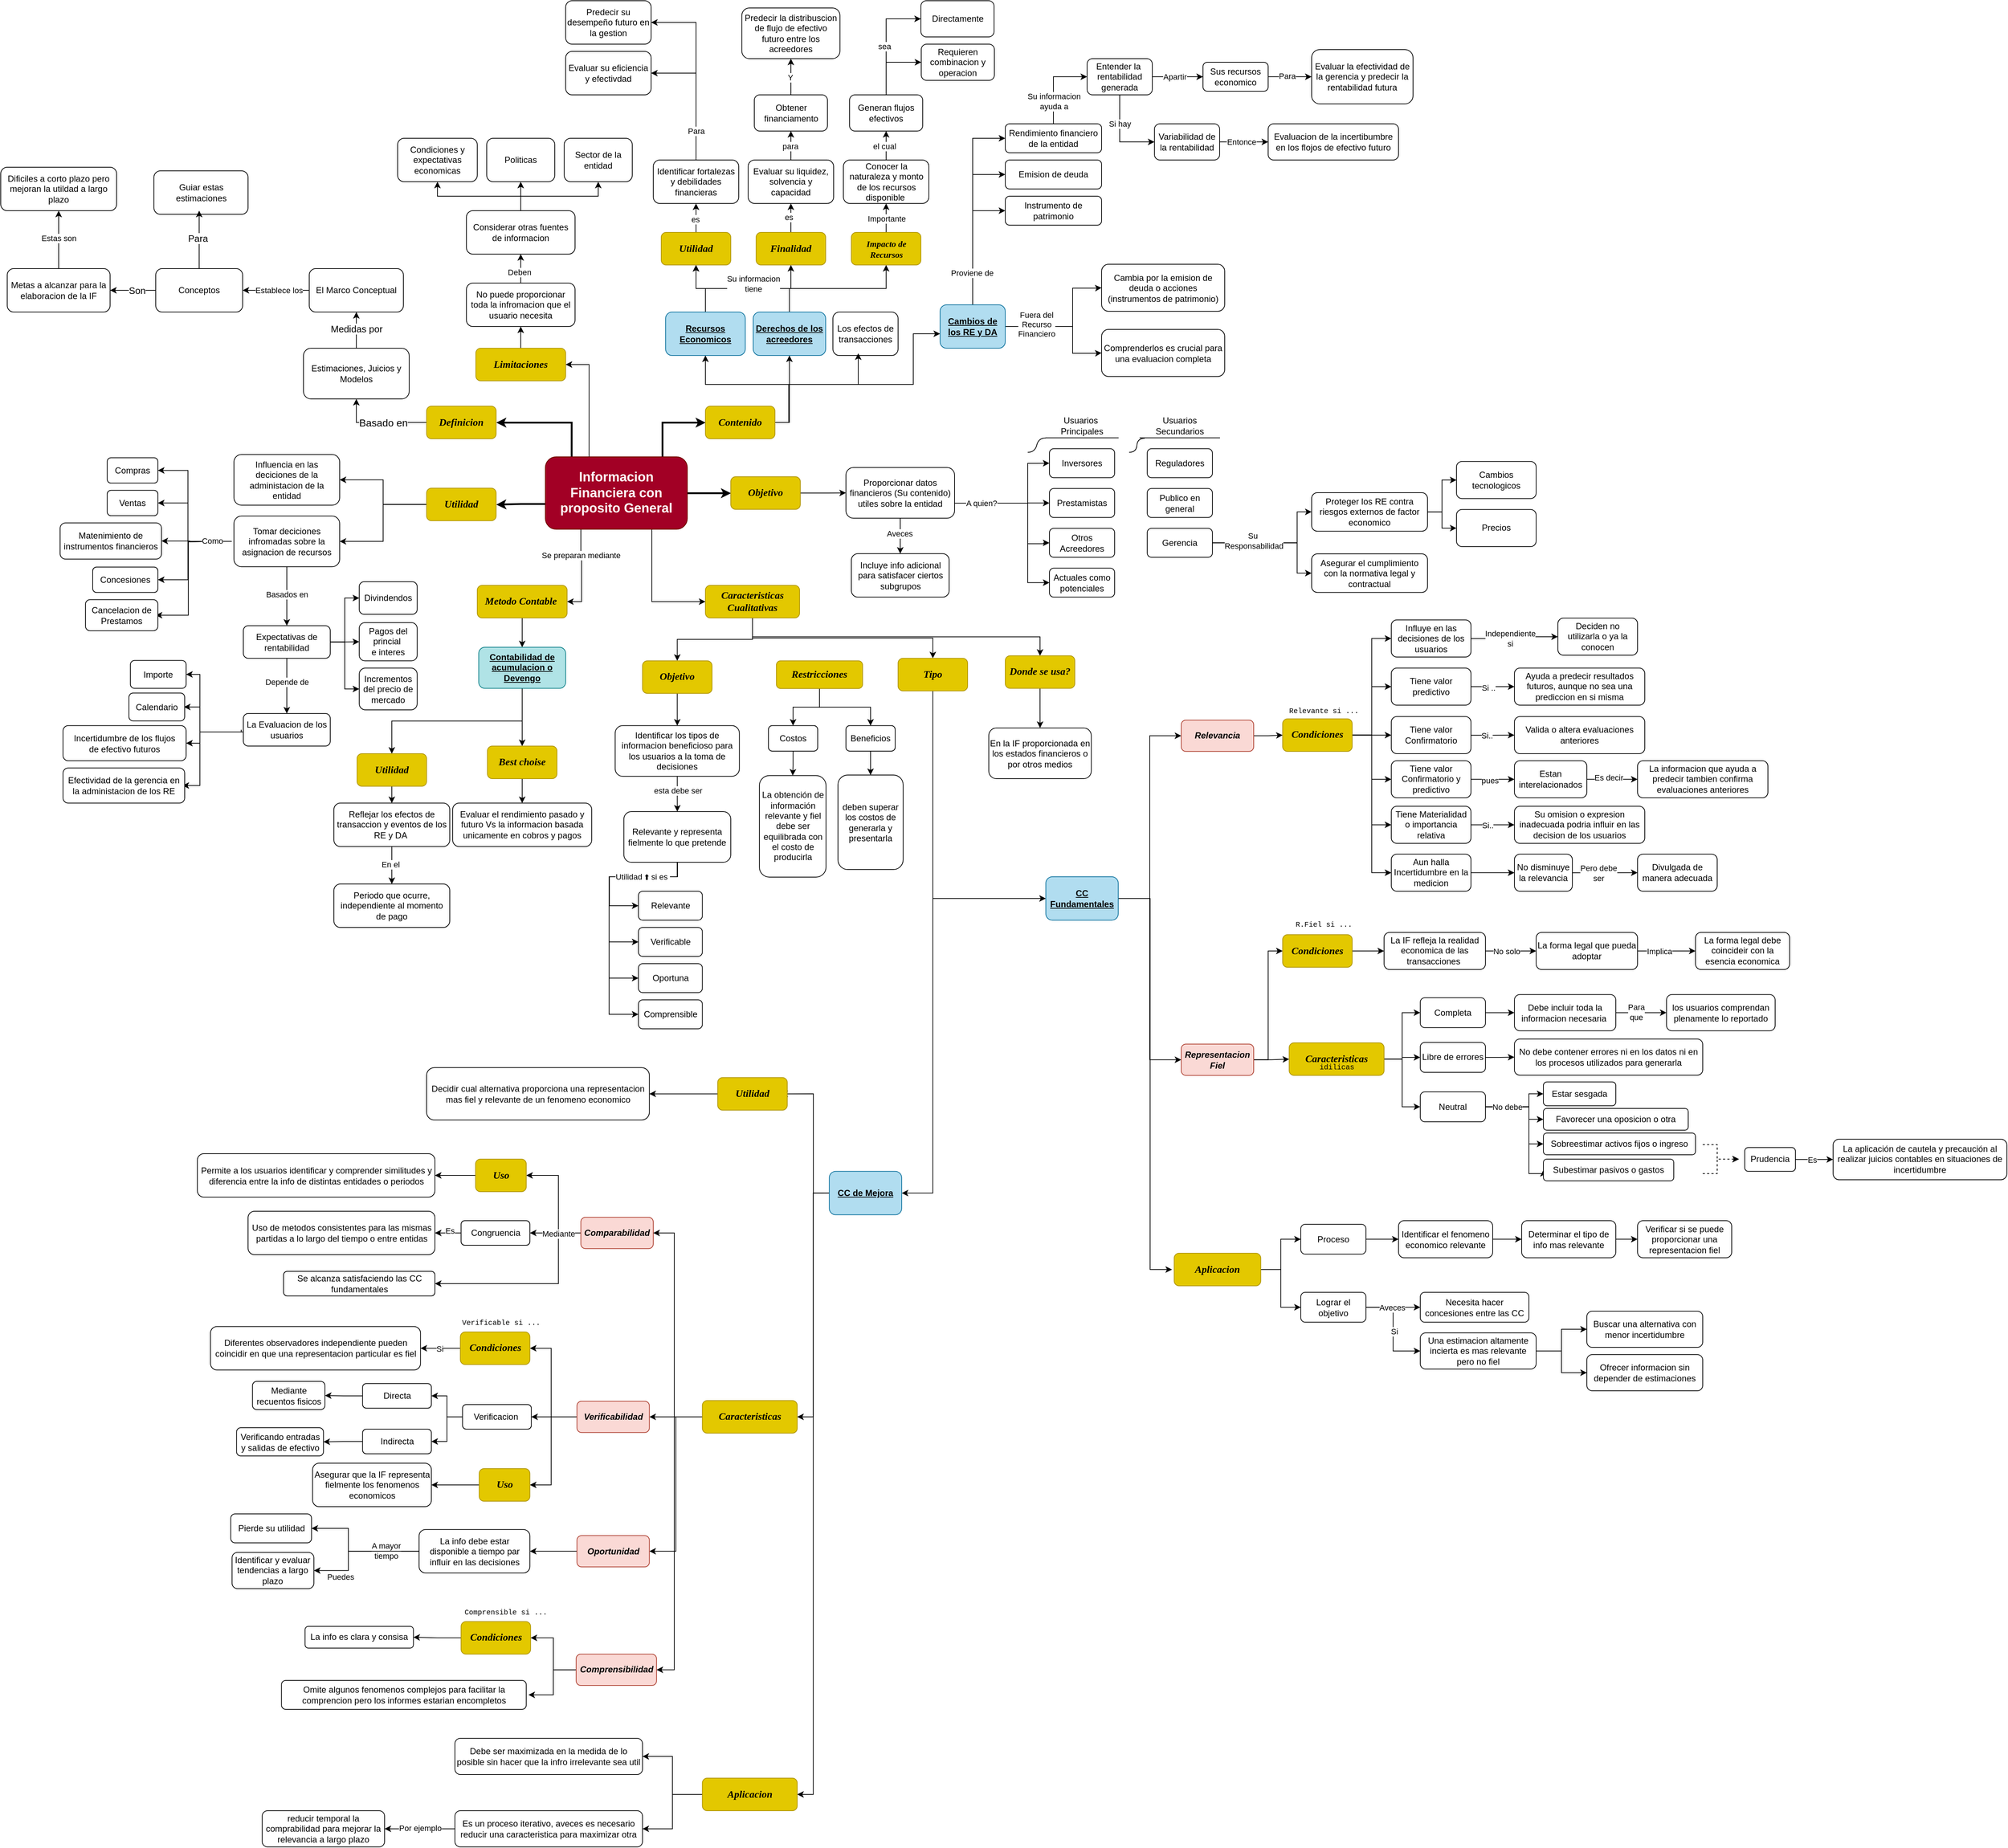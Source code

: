 <mxfile version="24.7.8" pages="2">
  <diagram name="IF" id="FBb42cG3WrsUwf1JFPnf">
    <mxGraphModel dx="2131" dy="686" grid="1" gridSize="10" guides="1" tooltips="1" connect="1" arrows="1" fold="1" page="1" pageScale="1" pageWidth="827" pageHeight="1169" math="0" shadow="0">
      <root>
        <mxCell id="0" />
        <mxCell id="1" parent="0" />
        <mxCell id="3XTGRA0jUHPXuOz5dBC2-15" style="edgeStyle=orthogonalEdgeStyle;rounded=0;orthogonalLoop=1;jettySize=auto;html=1;entryX=0.5;entryY=1;entryDx=0;entryDy=0;exitX=0;exitY=0.5;exitDx=0;exitDy=0;" edge="1" parent="1" source="3XTGRA0jUHPXuOz5dBC2-106" target="3XTGRA0jUHPXuOz5dBC2-3">
          <mxGeometry relative="1" as="geometry">
            <mxPoint x="118" y="610.0" as="targetPoint" />
            <mxPoint x="-322" y="580" as="sourcePoint" />
          </mxGeometry>
        </mxCell>
        <mxCell id="3XTGRA0jUHPXuOz5dBC2-20" value="Basado en" style="edgeLabel;html=1;align=center;verticalAlign=middle;resizable=0;points=[];fontSize=14;" vertex="1" connectable="0" parent="3XTGRA0jUHPXuOz5dBC2-15">
          <mxGeometry x="0.024" y="2" relative="1" as="geometry">
            <mxPoint x="6" y="-2" as="offset" />
          </mxGeometry>
        </mxCell>
        <mxCell id="3XTGRA0jUHPXuOz5dBC2-110" style="edgeStyle=orthogonalEdgeStyle;rounded=0;orthogonalLoop=1;jettySize=auto;html=1;entryX=1;entryY=0.5;entryDx=0;entryDy=0;strokeWidth=2.5;exitX=0.003;exitY=0.649;exitDx=0;exitDy=0;exitPerimeter=0;" edge="1" parent="1" source="3XTGRA0jUHPXuOz5dBC2-1" target="3XTGRA0jUHPXuOz5dBC2-109">
          <mxGeometry relative="1" as="geometry" />
        </mxCell>
        <mxCell id="3XTGRA0jUHPXuOz5dBC2-116" style="edgeStyle=orthogonalEdgeStyle;rounded=0;orthogonalLoop=1;jettySize=auto;html=1;exitX=0.184;exitY=0;exitDx=0;exitDy=0;entryX=1;entryY=0.5;entryDx=0;entryDy=0;exitPerimeter=0;strokeWidth=2.5;" edge="1" parent="1" source="3XTGRA0jUHPXuOz5dBC2-1" target="3XTGRA0jUHPXuOz5dBC2-106">
          <mxGeometry relative="1" as="geometry" />
        </mxCell>
        <mxCell id="3XTGRA0jUHPXuOz5dBC2-117" style="edgeStyle=orthogonalEdgeStyle;rounded=0;orthogonalLoop=1;jettySize=auto;html=1;exitX=0.824;exitY=0.009;exitDx=0;exitDy=0;entryX=0;entryY=0.5;entryDx=0;entryDy=0;strokeWidth=2.5;exitPerimeter=0;" edge="1" parent="1" source="3XTGRA0jUHPXuOz5dBC2-1" target="3XTGRA0jUHPXuOz5dBC2-107">
          <mxGeometry relative="1" as="geometry" />
        </mxCell>
        <mxCell id="3XTGRA0jUHPXuOz5dBC2-124" style="edgeStyle=orthogonalEdgeStyle;rounded=0;orthogonalLoop=1;jettySize=auto;html=1;strokeWidth=2.5;" edge="1" parent="1" source="3XTGRA0jUHPXuOz5dBC2-1" target="3XTGRA0jUHPXuOz5dBC2-108">
          <mxGeometry relative="1" as="geometry" />
        </mxCell>
        <mxCell id="3XTGRA0jUHPXuOz5dBC2-131" style="edgeStyle=orthogonalEdgeStyle;rounded=0;orthogonalLoop=1;jettySize=auto;html=1;exitX=0.308;exitY=-0.004;exitDx=0;exitDy=0;entryX=1;entryY=0.5;entryDx=0;entryDy=0;exitPerimeter=0;" edge="1" parent="1" source="3XTGRA0jUHPXuOz5dBC2-1" target="3XTGRA0jUHPXuOz5dBC2-125">
          <mxGeometry relative="1" as="geometry" />
        </mxCell>
        <mxCell id="3XTGRA0jUHPXuOz5dBC2-132" style="edgeStyle=orthogonalEdgeStyle;rounded=0;orthogonalLoop=1;jettySize=auto;html=1;exitX=0.25;exitY=1;exitDx=0;exitDy=0;entryX=1;entryY=0.5;entryDx=0;entryDy=0;" edge="1" parent="1" source="3XTGRA0jUHPXuOz5dBC2-1" target="3XTGRA0jUHPXuOz5dBC2-130">
          <mxGeometry relative="1" as="geometry" />
        </mxCell>
        <mxCell id="3XTGRA0jUHPXuOz5dBC2-133" value="Se preparan mediante" style="edgeLabel;html=1;align=center;verticalAlign=middle;resizable=0;points=[];" vertex="1" connectable="0" parent="3XTGRA0jUHPXuOz5dBC2-132">
          <mxGeometry x="-0.416" relative="1" as="geometry">
            <mxPoint as="offset" />
          </mxGeometry>
        </mxCell>
        <mxCell id="3XTGRA0jUHPXuOz5dBC2-281" style="edgeStyle=orthogonalEdgeStyle;rounded=0;orthogonalLoop=1;jettySize=auto;html=1;exitX=0.75;exitY=1;exitDx=0;exitDy=0;entryX=0;entryY=0.5;entryDx=0;entryDy=0;" edge="1" parent="1" source="3XTGRA0jUHPXuOz5dBC2-1" target="3XTGRA0jUHPXuOz5dBC2-269">
          <mxGeometry relative="1" as="geometry" />
        </mxCell>
        <mxCell id="3XTGRA0jUHPXuOz5dBC2-1" value="&lt;b&gt;&lt;font style=&quot;font-size: 18px;&quot;&gt;Informacion Financiera con proposito General&lt;/font&gt;&lt;/b&gt;" style="rounded=1;whiteSpace=wrap;html=1;fillColor=#a20025;fontColor=#ffffff;strokeColor=#6F0000;" vertex="1" parent="1">
          <mxGeometry x="192" y="660" width="196" height="100" as="geometry" />
        </mxCell>
        <mxCell id="3XTGRA0jUHPXuOz5dBC2-23" style="edgeStyle=orthogonalEdgeStyle;rounded=0;orthogonalLoop=1;jettySize=auto;html=1;entryX=0.5;entryY=1;entryDx=0;entryDy=0;" edge="1" parent="1" source="3XTGRA0jUHPXuOz5dBC2-3" target="3XTGRA0jUHPXuOz5dBC2-22">
          <mxGeometry relative="1" as="geometry" />
        </mxCell>
        <mxCell id="3XTGRA0jUHPXuOz5dBC2-24" value="Medidas por" style="edgeLabel;html=1;align=center;verticalAlign=middle;resizable=0;points=[];fontSize=13;" vertex="1" connectable="0" parent="3XTGRA0jUHPXuOz5dBC2-23">
          <mxGeometry x="0.09" relative="1" as="geometry">
            <mxPoint as="offset" />
          </mxGeometry>
        </mxCell>
        <mxCell id="3XTGRA0jUHPXuOz5dBC2-3" value="Estimaciones, Juicios y Modelos" style="rounded=1;whiteSpace=wrap;html=1;" vertex="1" parent="1">
          <mxGeometry x="-142" y="510" width="146" height="70" as="geometry" />
        </mxCell>
        <mxCell id="3XTGRA0jUHPXuOz5dBC2-161" style="edgeStyle=orthogonalEdgeStyle;rounded=0;orthogonalLoop=1;jettySize=auto;html=1;entryX=0.5;entryY=1;entryDx=0;entryDy=0;" edge="1" parent="1" source="3XTGRA0jUHPXuOz5dBC2-8" target="3XTGRA0jUHPXuOz5dBC2-160">
          <mxGeometry relative="1" as="geometry" />
        </mxCell>
        <mxCell id="3XTGRA0jUHPXuOz5dBC2-8" value="&lt;b&gt;&lt;u&gt;Recursos Economicos&lt;/u&gt;&lt;/b&gt;" style="whiteSpace=wrap;html=1;rounded=1;fillColor=#b1ddf0;strokeColor=#10739e;" vertex="1" parent="1">
          <mxGeometry x="358" y="460" width="110" height="60" as="geometry" />
        </mxCell>
        <mxCell id="3XTGRA0jUHPXuOz5dBC2-162" style="edgeStyle=orthogonalEdgeStyle;rounded=0;orthogonalLoop=1;jettySize=auto;html=1;entryX=0.5;entryY=1;entryDx=0;entryDy=0;exitX=0.5;exitY=0;exitDx=0;exitDy=0;" edge="1" parent="1" source="3XTGRA0jUHPXuOz5dBC2-12" target="3XTGRA0jUHPXuOz5dBC2-160">
          <mxGeometry relative="1" as="geometry" />
        </mxCell>
        <mxCell id="3XTGRA0jUHPXuOz5dBC2-168" value="Su informacion&lt;div&gt;tiene&lt;/div&gt;" style="edgeLabel;html=1;align=center;verticalAlign=middle;resizable=0;points=[];" vertex="1" connectable="0" parent="3XTGRA0jUHPXuOz5dBC2-162">
          <mxGeometry x="0.117" y="2" relative="1" as="geometry">
            <mxPoint x="26" y="-9" as="offset" />
          </mxGeometry>
        </mxCell>
        <mxCell id="3XTGRA0jUHPXuOz5dBC2-165" style="edgeStyle=orthogonalEdgeStyle;rounded=0;orthogonalLoop=1;jettySize=auto;html=1;entryX=0.5;entryY=1;entryDx=0;entryDy=0;" edge="1" parent="1" source="3XTGRA0jUHPXuOz5dBC2-12" target="3XTGRA0jUHPXuOz5dBC2-164">
          <mxGeometry relative="1" as="geometry" />
        </mxCell>
        <mxCell id="3XTGRA0jUHPXuOz5dBC2-184" style="edgeStyle=orthogonalEdgeStyle;rounded=0;orthogonalLoop=1;jettySize=auto;html=1;exitX=0.5;exitY=0;exitDx=0;exitDy=0;" edge="1" parent="1" source="3XTGRA0jUHPXuOz5dBC2-12" target="3XTGRA0jUHPXuOz5dBC2-183">
          <mxGeometry relative="1" as="geometry" />
        </mxCell>
        <mxCell id="3XTGRA0jUHPXuOz5dBC2-12" value="&lt;b&gt;&lt;u&gt;Derechos de los acreedores&lt;/u&gt;&lt;/b&gt;" style="whiteSpace=wrap;html=1;rounded=1;fillColor=#b1ddf0;strokeColor=#10739e;" vertex="1" parent="1">
          <mxGeometry x="479" y="460" width="100" height="60" as="geometry" />
        </mxCell>
        <mxCell id="3XTGRA0jUHPXuOz5dBC2-13" value="Los efectos de transacciones" style="whiteSpace=wrap;html=1;rounded=1;" vertex="1" parent="1">
          <mxGeometry x="589" y="460" width="90" height="60" as="geometry" />
        </mxCell>
        <mxCell id="3XTGRA0jUHPXuOz5dBC2-211" style="edgeStyle=orthogonalEdgeStyle;rounded=0;orthogonalLoop=1;jettySize=auto;html=1;entryX=0;entryY=0.5;entryDx=0;entryDy=0;" edge="1" parent="1" source="3XTGRA0jUHPXuOz5dBC2-14" target="3XTGRA0jUHPXuOz5dBC2-208">
          <mxGeometry relative="1" as="geometry" />
        </mxCell>
        <mxCell id="3XTGRA0jUHPXuOz5dBC2-212" style="edgeStyle=orthogonalEdgeStyle;rounded=0;orthogonalLoop=1;jettySize=auto;html=1;entryX=0;entryY=0.5;entryDx=0;entryDy=0;" edge="1" parent="1" source="3XTGRA0jUHPXuOz5dBC2-14" target="3XTGRA0jUHPXuOz5dBC2-209">
          <mxGeometry relative="1" as="geometry" />
        </mxCell>
        <mxCell id="3XTGRA0jUHPXuOz5dBC2-213" style="edgeStyle=orthogonalEdgeStyle;rounded=0;orthogonalLoop=1;jettySize=auto;html=1;entryX=0;entryY=0.5;entryDx=0;entryDy=0;" edge="1" parent="1" source="3XTGRA0jUHPXuOz5dBC2-14" target="3XTGRA0jUHPXuOz5dBC2-210">
          <mxGeometry relative="1" as="geometry" />
        </mxCell>
        <mxCell id="3XTGRA0jUHPXuOz5dBC2-214" value="Proviene de" style="edgeLabel;html=1;align=center;verticalAlign=middle;resizable=0;points=[];" vertex="1" connectable="0" parent="3XTGRA0jUHPXuOz5dBC2-213">
          <mxGeometry x="-0.5" y="1" relative="1" as="geometry">
            <mxPoint as="offset" />
          </mxGeometry>
        </mxCell>
        <mxCell id="3XTGRA0jUHPXuOz5dBC2-245" style="edgeStyle=orthogonalEdgeStyle;rounded=0;orthogonalLoop=1;jettySize=auto;html=1;entryX=0;entryY=0.5;entryDx=0;entryDy=0;" edge="1" parent="1" source="3XTGRA0jUHPXuOz5dBC2-14" target="3XTGRA0jUHPXuOz5dBC2-242">
          <mxGeometry relative="1" as="geometry">
            <Array as="points">
              <mxPoint x="920" y="480" />
              <mxPoint x="920" y="427" />
              <mxPoint x="950" y="427" />
            </Array>
          </mxGeometry>
        </mxCell>
        <mxCell id="3XTGRA0jUHPXuOz5dBC2-246" style="edgeStyle=orthogonalEdgeStyle;rounded=0;orthogonalLoop=1;jettySize=auto;html=1;entryX=0;entryY=0.5;entryDx=0;entryDy=0;" edge="1" parent="1" source="3XTGRA0jUHPXuOz5dBC2-14" target="3XTGRA0jUHPXuOz5dBC2-244">
          <mxGeometry relative="1" as="geometry">
            <Array as="points">
              <mxPoint x="920" y="480" />
              <mxPoint x="920" y="517" />
              <mxPoint x="950" y="517" />
            </Array>
          </mxGeometry>
        </mxCell>
        <mxCell id="3XTGRA0jUHPXuOz5dBC2-247" value="Fuera del&lt;div&gt;Recurso&lt;/div&gt;&lt;div&gt;Financiero&lt;/div&gt;" style="edgeLabel;html=1;align=center;verticalAlign=middle;resizable=0;points=[];" vertex="1" connectable="0" parent="3XTGRA0jUHPXuOz5dBC2-246">
          <mxGeometry x="-0.704" y="3" relative="1" as="geometry">
            <mxPoint x="18" as="offset" />
          </mxGeometry>
        </mxCell>
        <mxCell id="3XTGRA0jUHPXuOz5dBC2-14" value="&lt;b&gt;&lt;u&gt;Cambios de los RE y DA&lt;/u&gt;&lt;/b&gt;" style="whiteSpace=wrap;html=1;rounded=1;fillColor=#b1ddf0;strokeColor=#10739e;" vertex="1" parent="1">
          <mxGeometry x="737" y="450" width="90" height="60" as="geometry" />
        </mxCell>
        <mxCell id="3XTGRA0jUHPXuOz5dBC2-30" value="" style="edgeStyle=orthogonalEdgeStyle;rounded=0;orthogonalLoop=1;jettySize=auto;html=1;" edge="1" parent="1" source="3XTGRA0jUHPXuOz5dBC2-22" target="3XTGRA0jUHPXuOz5dBC2-29">
          <mxGeometry relative="1" as="geometry" />
        </mxCell>
        <mxCell id="3XTGRA0jUHPXuOz5dBC2-88" value="Establece los" style="edgeLabel;html=1;align=center;verticalAlign=middle;resizable=0;points=[];" vertex="1" connectable="0" parent="3XTGRA0jUHPXuOz5dBC2-30">
          <mxGeometry x="0.272" y="-3" relative="1" as="geometry">
            <mxPoint x="16" y="3" as="offset" />
          </mxGeometry>
        </mxCell>
        <mxCell id="3XTGRA0jUHPXuOz5dBC2-22" value="El Marco Conceptual" style="whiteSpace=wrap;html=1;rounded=1;" vertex="1" parent="1">
          <mxGeometry x="-134" y="400" width="130" height="60" as="geometry" />
        </mxCell>
        <mxCell id="3XTGRA0jUHPXuOz5dBC2-25" value="Guiar estas estimaciones" style="whiteSpace=wrap;html=1;rounded=1;" vertex="1" parent="1">
          <mxGeometry x="-348.5" y="265" width="130" height="60" as="geometry" />
        </mxCell>
        <mxCell id="3XTGRA0jUHPXuOz5dBC2-33" style="edgeStyle=orthogonalEdgeStyle;rounded=0;orthogonalLoop=1;jettySize=auto;html=1;entryX=0.5;entryY=1;entryDx=0;entryDy=0;" edge="1" parent="1" source="3XTGRA0jUHPXuOz5dBC2-29">
          <mxGeometry relative="1" as="geometry">
            <mxPoint x="-286" y="320" as="targetPoint" />
          </mxGeometry>
        </mxCell>
        <mxCell id="3XTGRA0jUHPXuOz5dBC2-37" value="Para" style="edgeLabel;html=1;align=center;verticalAlign=middle;resizable=0;points=[];fontSize=13;" vertex="1" connectable="0" parent="3XTGRA0jUHPXuOz5dBC2-33">
          <mxGeometry x="0.055" y="3" relative="1" as="geometry">
            <mxPoint as="offset" />
          </mxGeometry>
        </mxCell>
        <mxCell id="3XTGRA0jUHPXuOz5dBC2-35" style="edgeStyle=orthogonalEdgeStyle;rounded=0;orthogonalLoop=1;jettySize=auto;html=1;entryX=1;entryY=0.5;entryDx=0;entryDy=0;" edge="1" parent="1" source="3XTGRA0jUHPXuOz5dBC2-29" target="3XTGRA0jUHPXuOz5dBC2-34">
          <mxGeometry relative="1" as="geometry" />
        </mxCell>
        <mxCell id="3XTGRA0jUHPXuOz5dBC2-36" value="Son" style="edgeLabel;html=1;align=center;verticalAlign=middle;resizable=0;points=[];fontSize=13;" vertex="1" connectable="0" parent="3XTGRA0jUHPXuOz5dBC2-35">
          <mxGeometry x="0.106" y="1" relative="1" as="geometry">
            <mxPoint x="9" y="-1" as="offset" />
          </mxGeometry>
        </mxCell>
        <mxCell id="3XTGRA0jUHPXuOz5dBC2-29" value="Conceptos" style="whiteSpace=wrap;html=1;rounded=1;" vertex="1" parent="1">
          <mxGeometry x="-346" y="400" width="120" height="60" as="geometry" />
        </mxCell>
        <mxCell id="3XTGRA0jUHPXuOz5dBC2-39" style="edgeStyle=orthogonalEdgeStyle;rounded=0;orthogonalLoop=1;jettySize=auto;html=1;entryX=0.5;entryY=1;entryDx=0;entryDy=0;" edge="1" parent="1" source="3XTGRA0jUHPXuOz5dBC2-34" target="3XTGRA0jUHPXuOz5dBC2-38">
          <mxGeometry relative="1" as="geometry" />
        </mxCell>
        <mxCell id="3XTGRA0jUHPXuOz5dBC2-40" value="Estas son" style="edgeLabel;html=1;align=center;verticalAlign=middle;resizable=0;points=[];" vertex="1" connectable="0" parent="3XTGRA0jUHPXuOz5dBC2-39">
          <mxGeometry x="0.066" relative="1" as="geometry">
            <mxPoint as="offset" />
          </mxGeometry>
        </mxCell>
        <mxCell id="3XTGRA0jUHPXuOz5dBC2-34" value="Metas a alcanzar para la elaboracion de la IF" style="whiteSpace=wrap;html=1;rounded=1;" vertex="1" parent="1">
          <mxGeometry x="-551" y="400" width="142" height="60" as="geometry" />
        </mxCell>
        <mxCell id="3XTGRA0jUHPXuOz5dBC2-38" value="Dificiles a corto plazo pero mejoran la utildad a largo plazo" style="whiteSpace=wrap;html=1;rounded=1;" vertex="1" parent="1">
          <mxGeometry x="-560" y="260" width="160" height="60" as="geometry" />
        </mxCell>
        <mxCell id="3XTGRA0jUHPXuOz5dBC2-52" style="edgeStyle=orthogonalEdgeStyle;rounded=0;orthogonalLoop=1;jettySize=auto;html=1;entryX=0;entryY=0.5;entryDx=0;entryDy=0;" edge="1" parent="1" source="3XTGRA0jUHPXuOz5dBC2-41" target="3XTGRA0jUHPXuOz5dBC2-50">
          <mxGeometry relative="1" as="geometry">
            <Array as="points">
              <mxPoint x="858" y="724" />
              <mxPoint x="858" y="780" />
              <mxPoint x="880" y="780" />
              <mxPoint x="880" y="779" />
            </Array>
          </mxGeometry>
        </mxCell>
        <mxCell id="3XTGRA0jUHPXuOz5dBC2-53" style="edgeStyle=orthogonalEdgeStyle;rounded=0;orthogonalLoop=1;jettySize=auto;html=1;entryX=0;entryY=0.5;entryDx=0;entryDy=0;" edge="1" parent="1" source="3XTGRA0jUHPXuOz5dBC2-41" target="3XTGRA0jUHPXuOz5dBC2-44">
          <mxGeometry relative="1" as="geometry">
            <Array as="points">
              <mxPoint x="858" y="724" />
              <mxPoint x="858" y="669" />
              <mxPoint x="870" y="669" />
            </Array>
          </mxGeometry>
        </mxCell>
        <mxCell id="3XTGRA0jUHPXuOz5dBC2-54" value="A quien?" style="edgeLabel;html=1;align=center;verticalAlign=middle;resizable=0;points=[];" vertex="1" connectable="0" parent="3XTGRA0jUHPXuOz5dBC2-53">
          <mxGeometry x="-0.685" y="2" relative="1" as="geometry">
            <mxPoint x="7" y="2" as="offset" />
          </mxGeometry>
        </mxCell>
        <mxCell id="3XTGRA0jUHPXuOz5dBC2-58" value="" style="edgeStyle=orthogonalEdgeStyle;rounded=0;orthogonalLoop=1;jettySize=auto;html=1;" edge="1" parent="1" source="3XTGRA0jUHPXuOz5dBC2-41" target="3XTGRA0jUHPXuOz5dBC2-57">
          <mxGeometry relative="1" as="geometry" />
        </mxCell>
        <mxCell id="3XTGRA0jUHPXuOz5dBC2-59" value="Aveces" style="edgeLabel;html=1;align=center;verticalAlign=middle;resizable=0;points=[];" vertex="1" connectable="0" parent="3XTGRA0jUHPXuOz5dBC2-58">
          <mxGeometry x="-0.137" y="-1" relative="1" as="geometry">
            <mxPoint as="offset" />
          </mxGeometry>
        </mxCell>
        <mxCell id="3XTGRA0jUHPXuOz5dBC2-127" style="edgeStyle=orthogonalEdgeStyle;rounded=0;orthogonalLoop=1;jettySize=auto;html=1;entryX=0;entryY=0.5;entryDx=0;entryDy=0;" edge="1" parent="1" target="3XTGRA0jUHPXuOz5dBC2-126">
          <mxGeometry relative="1" as="geometry">
            <mxPoint x="858" y="723.75" as="sourcePoint" />
            <Array as="points">
              <mxPoint x="858" y="833.75" />
            </Array>
          </mxGeometry>
        </mxCell>
        <mxCell id="3XTGRA0jUHPXuOz5dBC2-174" style="edgeStyle=orthogonalEdgeStyle;rounded=0;orthogonalLoop=1;jettySize=auto;html=1;entryX=0;entryY=0.5;entryDx=0;entryDy=0;" edge="1" parent="1" target="3XTGRA0jUHPXuOz5dBC2-49">
          <mxGeometry relative="1" as="geometry">
            <mxPoint x="858" y="760.75" as="sourcePoint" />
            <Array as="points">
              <mxPoint x="858" y="760.75" />
              <mxPoint x="858" y="723.75" />
            </Array>
          </mxGeometry>
        </mxCell>
        <mxCell id="3XTGRA0jUHPXuOz5dBC2-41" value="Proporcionar datos financieros (Su contenido) utiles sobre la entidad" style="whiteSpace=wrap;html=1;rounded=1;" vertex="1" parent="1">
          <mxGeometry x="607" y="674.75" width="150" height="70" as="geometry" />
        </mxCell>
        <mxCell id="3XTGRA0jUHPXuOz5dBC2-44" value="Inversores" style="whiteSpace=wrap;html=1;rounded=1;" vertex="1" parent="1">
          <mxGeometry x="888" y="648.75" width="90" height="40" as="geometry" />
        </mxCell>
        <mxCell id="3XTGRA0jUHPXuOz5dBC2-49" value="Prestamistas" style="whiteSpace=wrap;html=1;rounded=1;" vertex="1" parent="1">
          <mxGeometry x="888" y="703.75" width="90" height="40" as="geometry" />
        </mxCell>
        <mxCell id="3XTGRA0jUHPXuOz5dBC2-50" value="Otros Acreedores" style="whiteSpace=wrap;html=1;rounded=1;" vertex="1" parent="1">
          <mxGeometry x="888" y="758.75" width="90" height="40" as="geometry" />
        </mxCell>
        <mxCell id="3XTGRA0jUHPXuOz5dBC2-55" value="Usuarios&amp;nbsp;&lt;div&gt;&lt;span style=&quot;background-color: initial;&quot;&gt;Principales&lt;/span&gt;&lt;/div&gt;" style="whiteSpace=wrap;html=1;shape=partialRectangle;top=0;left=0;bottom=1;right=0;points=[[0,1],[1,1]];fillColor=none;align=center;verticalAlign=bottom;routingCenterY=0.5;snapToPoint=1;recursiveResize=0;autosize=1;treeFolding=1;treeMoving=1;newEdgeStyle={&quot;edgeStyle&quot;:&quot;entityRelationEdgeStyle&quot;,&quot;startArrow&quot;:&quot;none&quot;,&quot;endArrow&quot;:&quot;none&quot;,&quot;segment&quot;:10,&quot;curved&quot;:1,&quot;sourcePerimeterSpacing&quot;:0,&quot;targetPerimeterSpacing&quot;:0};" vertex="1" parent="1">
          <mxGeometry x="883" y="593.75" width="100" height="40" as="geometry" />
        </mxCell>
        <mxCell id="3XTGRA0jUHPXuOz5dBC2-56" value="" style="edgeStyle=entityRelationEdgeStyle;startArrow=none;endArrow=none;segment=10;curved=1;sourcePerimeterSpacing=0;targetPerimeterSpacing=0;rounded=0;" edge="1" target="3XTGRA0jUHPXuOz5dBC2-55" parent="1">
          <mxGeometry relative="1" as="geometry">
            <mxPoint x="858" y="653.75" as="sourcePoint" />
          </mxGeometry>
        </mxCell>
        <mxCell id="3XTGRA0jUHPXuOz5dBC2-57" value="Incluye info adicional para satisfacer ciertos subgrupos" style="whiteSpace=wrap;html=1;rounded=1;" vertex="1" parent="1">
          <mxGeometry x="614.5" y="793.75" width="135" height="60" as="geometry" />
        </mxCell>
        <mxCell id="3XTGRA0jUHPXuOz5dBC2-68" style="edgeStyle=orthogonalEdgeStyle;rounded=0;orthogonalLoop=1;jettySize=auto;html=1;entryX=1;entryY=0.5;entryDx=0;entryDy=0;" edge="1" parent="1" target="3XTGRA0jUHPXuOz5dBC2-65">
          <mxGeometry relative="1" as="geometry">
            <mxPoint x="-260" y="776.75" as="sourcePoint" />
          </mxGeometry>
        </mxCell>
        <mxCell id="3XTGRA0jUHPXuOz5dBC2-69" style="edgeStyle=orthogonalEdgeStyle;rounded=0;orthogonalLoop=1;jettySize=auto;html=1;entryX=1;entryY=0.5;entryDx=0;entryDy=0;" edge="1" parent="1" target="3XTGRA0jUHPXuOz5dBC2-64">
          <mxGeometry relative="1" as="geometry">
            <mxPoint x="-260" y="776.75" as="sourcePoint" />
          </mxGeometry>
        </mxCell>
        <mxCell id="3XTGRA0jUHPXuOz5dBC2-70" style="edgeStyle=orthogonalEdgeStyle;rounded=0;orthogonalLoop=1;jettySize=auto;html=1;entryX=1;entryY=0.5;entryDx=0;entryDy=0;" edge="1" parent="1" target="3XTGRA0jUHPXuOz5dBC2-63">
          <mxGeometry relative="1" as="geometry">
            <mxPoint x="-260" y="776.75" as="sourcePoint" />
          </mxGeometry>
        </mxCell>
        <mxCell id="3XTGRA0jUHPXuOz5dBC2-71" style="edgeStyle=orthogonalEdgeStyle;rounded=0;orthogonalLoop=1;jettySize=auto;html=1;entryX=1;entryY=0.5;entryDx=0;entryDy=0;" edge="1" parent="1" target="3XTGRA0jUHPXuOz5dBC2-66">
          <mxGeometry relative="1" as="geometry">
            <mxPoint x="-260" y="776.75" as="sourcePoint" />
          </mxGeometry>
        </mxCell>
        <mxCell id="3XTGRA0jUHPXuOz5dBC2-72" style="edgeStyle=orthogonalEdgeStyle;rounded=0;orthogonalLoop=1;jettySize=auto;html=1;entryX=1;entryY=0.5;entryDx=0;entryDy=0;exitX=0;exitY=0.5;exitDx=0;exitDy=0;" edge="1" parent="1">
          <mxGeometry relative="1" as="geometry">
            <mxPoint x="-241" y="776.75" as="sourcePoint" />
            <mxPoint x="-346" y="878.75" as="targetPoint" />
            <Array as="points">
              <mxPoint x="-301" y="776.75" />
              <mxPoint x="-301" y="878.75" />
            </Array>
          </mxGeometry>
        </mxCell>
        <mxCell id="3XTGRA0jUHPXuOz5dBC2-73" value="Como" style="edgeLabel;html=1;align=center;verticalAlign=middle;resizable=0;points=[];" vertex="1" connectable="0" parent="3XTGRA0jUHPXuOz5dBC2-72">
          <mxGeometry x="-0.64" relative="1" as="geometry">
            <mxPoint x="10" y="-1" as="offset" />
          </mxGeometry>
        </mxCell>
        <mxCell id="3XTGRA0jUHPXuOz5dBC2-89" style="edgeStyle=orthogonalEdgeStyle;rounded=0;orthogonalLoop=1;jettySize=auto;html=1;" edge="1" parent="1" source="3XTGRA0jUHPXuOz5dBC2-60" target="3XTGRA0jUHPXuOz5dBC2-78">
          <mxGeometry relative="1" as="geometry" />
        </mxCell>
        <mxCell id="3XTGRA0jUHPXuOz5dBC2-90" value="Basados en" style="edgeLabel;html=1;align=center;verticalAlign=middle;resizable=0;points=[];" vertex="1" connectable="0" parent="3XTGRA0jUHPXuOz5dBC2-89">
          <mxGeometry x="-0.372" relative="1" as="geometry">
            <mxPoint y="12" as="offset" />
          </mxGeometry>
        </mxCell>
        <mxCell id="3XTGRA0jUHPXuOz5dBC2-60" value="Tomar deciciones infromadas sobre la asignacion de recursos" style="rounded=1;whiteSpace=wrap;html=1;" vertex="1" parent="1">
          <mxGeometry x="-238" y="741.75" width="146" height="70" as="geometry" />
        </mxCell>
        <mxCell id="3XTGRA0jUHPXuOz5dBC2-63" value="Compras" style="rounded=1;whiteSpace=wrap;html=1;" vertex="1" parent="1">
          <mxGeometry x="-413" y="661.25" width="70" height="35" as="geometry" />
        </mxCell>
        <mxCell id="3XTGRA0jUHPXuOz5dBC2-64" value="Ventas" style="rounded=1;whiteSpace=wrap;html=1;" vertex="1" parent="1">
          <mxGeometry x="-413" y="706.25" width="70" height="35" as="geometry" />
        </mxCell>
        <mxCell id="3XTGRA0jUHPXuOz5dBC2-65" value="Matenimiento de instrumentos financieros" style="rounded=1;whiteSpace=wrap;html=1;" vertex="1" parent="1">
          <mxGeometry x="-478" y="751.25" width="140" height="50" as="geometry" />
        </mxCell>
        <mxCell id="3XTGRA0jUHPXuOz5dBC2-66" value="Concesiones" style="rounded=1;whiteSpace=wrap;html=1;" vertex="1" parent="1">
          <mxGeometry x="-433" y="812.25" width="90" height="35" as="geometry" />
        </mxCell>
        <mxCell id="3XTGRA0jUHPXuOz5dBC2-67" value="Cancelacion de Prestamos" style="rounded=1;whiteSpace=wrap;html=1;" vertex="1" parent="1">
          <mxGeometry x="-443" y="857.25" width="100" height="43" as="geometry" />
        </mxCell>
        <mxCell id="3XTGRA0jUHPXuOz5dBC2-75" value="Influencia en las deciciones de la administacion de la entidad" style="rounded=1;whiteSpace=wrap;html=1;" vertex="1" parent="1">
          <mxGeometry x="-238" y="656.75" width="146" height="70" as="geometry" />
        </mxCell>
        <mxCell id="3XTGRA0jUHPXuOz5dBC2-91" style="edgeStyle=orthogonalEdgeStyle;rounded=0;orthogonalLoop=1;jettySize=auto;html=1;entryX=0;entryY=0.5;entryDx=0;entryDy=0;" edge="1" parent="1" source="3XTGRA0jUHPXuOz5dBC2-78" target="3XTGRA0jUHPXuOz5dBC2-79">
          <mxGeometry relative="1" as="geometry" />
        </mxCell>
        <mxCell id="3XTGRA0jUHPXuOz5dBC2-92" style="edgeStyle=orthogonalEdgeStyle;rounded=0;orthogonalLoop=1;jettySize=auto;html=1;entryX=0;entryY=0.5;entryDx=0;entryDy=0;" edge="1" parent="1" source="3XTGRA0jUHPXuOz5dBC2-78" target="3XTGRA0jUHPXuOz5dBC2-80">
          <mxGeometry relative="1" as="geometry" />
        </mxCell>
        <mxCell id="3XTGRA0jUHPXuOz5dBC2-93" style="edgeStyle=orthogonalEdgeStyle;rounded=0;orthogonalLoop=1;jettySize=auto;html=1;entryX=0;entryY=0.5;entryDx=0;entryDy=0;" edge="1" parent="1" source="3XTGRA0jUHPXuOz5dBC2-78" target="3XTGRA0jUHPXuOz5dBC2-81">
          <mxGeometry relative="1" as="geometry" />
        </mxCell>
        <mxCell id="3XTGRA0jUHPXuOz5dBC2-103" style="edgeStyle=orthogonalEdgeStyle;rounded=0;orthogonalLoop=1;jettySize=auto;html=1;" edge="1" parent="1" source="3XTGRA0jUHPXuOz5dBC2-78" target="3XTGRA0jUHPXuOz5dBC2-94">
          <mxGeometry relative="1" as="geometry" />
        </mxCell>
        <mxCell id="3XTGRA0jUHPXuOz5dBC2-104" value="Depende de" style="edgeLabel;html=1;align=center;verticalAlign=middle;resizable=0;points=[];" vertex="1" connectable="0" parent="3XTGRA0jUHPXuOz5dBC2-103">
          <mxGeometry x="-0.155" relative="1" as="geometry">
            <mxPoint as="offset" />
          </mxGeometry>
        </mxCell>
        <mxCell id="3XTGRA0jUHPXuOz5dBC2-78" value="Expectativas de rentabilidad" style="rounded=1;whiteSpace=wrap;html=1;" vertex="1" parent="1">
          <mxGeometry x="-225" y="893.25" width="120" height="45" as="geometry" />
        </mxCell>
        <mxCell id="3XTGRA0jUHPXuOz5dBC2-79" value="Divindendos" style="rounded=1;whiteSpace=wrap;html=1;" vertex="1" parent="1">
          <mxGeometry x="-65" y="832.5" width="80" height="45" as="geometry" />
        </mxCell>
        <mxCell id="3XTGRA0jUHPXuOz5dBC2-80" value="Pagos del princial&amp;nbsp;&lt;div&gt;e interes&lt;/div&gt;" style="rounded=1;whiteSpace=wrap;html=1;" vertex="1" parent="1">
          <mxGeometry x="-65" y="889" width="80" height="52.75" as="geometry" />
        </mxCell>
        <mxCell id="3XTGRA0jUHPXuOz5dBC2-81" value="Incrementos del precio de mercado" style="rounded=1;whiteSpace=wrap;html=1;" vertex="1" parent="1">
          <mxGeometry x="-65" y="951.75" width="80" height="57.75" as="geometry" />
        </mxCell>
        <mxCell id="3XTGRA0jUHPXuOz5dBC2-99" style="edgeStyle=orthogonalEdgeStyle;rounded=0;orthogonalLoop=1;jettySize=auto;html=1;entryX=1;entryY=0.5;entryDx=0;entryDy=0;exitX=0;exitY=0.5;exitDx=0;exitDy=0;" edge="1" parent="1" source="3XTGRA0jUHPXuOz5dBC2-94" target="3XTGRA0jUHPXuOz5dBC2-95">
          <mxGeometry relative="1" as="geometry">
            <mxPoint x="-234.0" y="1005.592" as="sourcePoint" />
            <Array as="points">
              <mxPoint x="-225" y="1040" />
              <mxPoint x="-285" y="1040" />
              <mxPoint x="-285" y="961" />
            </Array>
          </mxGeometry>
        </mxCell>
        <mxCell id="3XTGRA0jUHPXuOz5dBC2-100" style="edgeStyle=orthogonalEdgeStyle;rounded=0;orthogonalLoop=1;jettySize=auto;html=1;entryX=1;entryY=0.5;entryDx=0;entryDy=0;exitX=0;exitY=0.5;exitDx=0;exitDy=0;" edge="1" parent="1">
          <mxGeometry relative="1" as="geometry">
            <mxPoint x="-228" y="1037" as="sourcePoint" />
            <mxPoint x="-307.0" y="1005.5" as="targetPoint" />
            <Array as="points">
              <mxPoint x="-228" y="1040" />
              <mxPoint x="-285" y="1040" />
              <mxPoint x="-285" y="1006" />
            </Array>
          </mxGeometry>
        </mxCell>
        <mxCell id="3XTGRA0jUHPXuOz5dBC2-101" style="edgeStyle=orthogonalEdgeStyle;rounded=0;orthogonalLoop=1;jettySize=auto;html=1;entryX=1;entryY=0.5;entryDx=0;entryDy=0;exitX=0;exitY=0.5;exitDx=0;exitDy=0;" edge="1" parent="1" source="3XTGRA0jUHPXuOz5dBC2-94" target="3XTGRA0jUHPXuOz5dBC2-97">
          <mxGeometry relative="1" as="geometry">
            <mxPoint x="-234.0" y="1005.592" as="sourcePoint" />
            <Array as="points">
              <mxPoint x="-225" y="1040" />
              <mxPoint x="-285" y="1040" />
              <mxPoint x="-285" y="1055" />
            </Array>
          </mxGeometry>
        </mxCell>
        <mxCell id="3XTGRA0jUHPXuOz5dBC2-102" style="edgeStyle=orthogonalEdgeStyle;rounded=0;orthogonalLoop=1;jettySize=auto;html=1;entryX=1;entryY=0.5;entryDx=0;entryDy=0;exitX=0;exitY=0.5;exitDx=0;exitDy=0;" edge="1" parent="1" source="3XTGRA0jUHPXuOz5dBC2-94">
          <mxGeometry relative="1" as="geometry">
            <mxPoint x="-228.0" y="1005.5" as="sourcePoint" />
            <mxPoint x="-309.0" y="1114" as="targetPoint" />
            <Array as="points">
              <mxPoint x="-225" y="1040" />
              <mxPoint x="-285" y="1040" />
              <mxPoint x="-285" y="1114" />
            </Array>
          </mxGeometry>
        </mxCell>
        <mxCell id="3XTGRA0jUHPXuOz5dBC2-94" value="La Evaluacion de los usuarios" style="rounded=1;whiteSpace=wrap;html=1;" vertex="1" parent="1">
          <mxGeometry x="-225" y="1014.5" width="120" height="45" as="geometry" />
        </mxCell>
        <mxCell id="3XTGRA0jUHPXuOz5dBC2-95" value="Importe" style="rounded=1;whiteSpace=wrap;html=1;" vertex="1" parent="1">
          <mxGeometry x="-381" y="941.25" width="77" height="38.5" as="geometry" />
        </mxCell>
        <mxCell id="3XTGRA0jUHPXuOz5dBC2-96" value="Calendario" style="rounded=1;whiteSpace=wrap;html=1;" vertex="1" parent="1">
          <mxGeometry x="-383" y="986.25" width="77" height="38.5" as="geometry" />
        </mxCell>
        <mxCell id="3XTGRA0jUHPXuOz5dBC2-97" value="Incertidumbre de los flujos&lt;div&gt;de efectivo futuros&lt;/div&gt;" style="rounded=1;whiteSpace=wrap;html=1;" vertex="1" parent="1">
          <mxGeometry x="-474" y="1031.25" width="170" height="48.5" as="geometry" />
        </mxCell>
        <mxCell id="3XTGRA0jUHPXuOz5dBC2-98" value="Efectividad de la gerencia en la administacion de los RE" style="rounded=1;whiteSpace=wrap;html=1;" vertex="1" parent="1">
          <mxGeometry x="-474" y="1089.75" width="168" height="48.5" as="geometry" />
        </mxCell>
        <mxCell id="3XTGRA0jUHPXuOz5dBC2-106" value="&lt;b&gt;&lt;i&gt;&lt;font style=&quot;font-size: 14px;&quot; face=&quot;Verdana&quot;&gt;Definicion&lt;/font&gt;&lt;/i&gt;&lt;/b&gt;" style="rounded=1;whiteSpace=wrap;html=1;fillColor=#e3c800;fontColor=#000000;strokeColor=#B09500;" vertex="1" parent="1">
          <mxGeometry x="28" y="590" width="96" height="45" as="geometry" />
        </mxCell>
        <mxCell id="3XTGRA0jUHPXuOz5dBC2-118" style="edgeStyle=orthogonalEdgeStyle;rounded=0;orthogonalLoop=1;jettySize=auto;html=1;entryX=0.5;entryY=1;entryDx=0;entryDy=0;exitX=1;exitY=0.5;exitDx=0;exitDy=0;" edge="1" parent="1">
          <mxGeometry relative="1" as="geometry">
            <mxPoint x="509" y="612.5" as="sourcePoint" />
            <mxPoint x="413.0" y="520.0" as="targetPoint" />
            <Array as="points">
              <mxPoint x="529" y="613" />
              <mxPoint x="529" y="560" />
              <mxPoint x="413" y="560" />
            </Array>
          </mxGeometry>
        </mxCell>
        <mxCell id="3XTGRA0jUHPXuOz5dBC2-119" style="edgeStyle=orthogonalEdgeStyle;rounded=0;orthogonalLoop=1;jettySize=auto;html=1;entryX=0.5;entryY=1;entryDx=0;entryDy=0;exitX=1;exitY=0.5;exitDx=0;exitDy=0;" edge="1" parent="1" source="3XTGRA0jUHPXuOz5dBC2-107" target="3XTGRA0jUHPXuOz5dBC2-12">
          <mxGeometry relative="1" as="geometry" />
        </mxCell>
        <mxCell id="3XTGRA0jUHPXuOz5dBC2-120" style="edgeStyle=orthogonalEdgeStyle;rounded=0;orthogonalLoop=1;jettySize=auto;html=1;entryX=0.5;entryY=1;entryDx=0;entryDy=0;exitX=1;exitY=0.5;exitDx=0;exitDy=0;" edge="1" parent="1" source="3XTGRA0jUHPXuOz5dBC2-107">
          <mxGeometry relative="1" as="geometry">
            <mxPoint x="461" y="587.0" as="sourcePoint" />
            <mxPoint x="624" y="517.0" as="targetPoint" />
            <Array as="points">
              <mxPoint x="528" y="613" />
              <mxPoint x="528" y="560" />
              <mxPoint x="624" y="560" />
            </Array>
          </mxGeometry>
        </mxCell>
        <mxCell id="3XTGRA0jUHPXuOz5dBC2-122" style="edgeStyle=orthogonalEdgeStyle;rounded=0;orthogonalLoop=1;jettySize=auto;html=1;exitX=1;exitY=0.5;exitDx=0;exitDy=0;" edge="1" parent="1" source="3XTGRA0jUHPXuOz5dBC2-107" target="3XTGRA0jUHPXuOz5dBC2-14">
          <mxGeometry relative="1" as="geometry">
            <Array as="points">
              <mxPoint x="528" y="613" />
              <mxPoint x="528" y="560" />
              <mxPoint x="700" y="560" />
              <mxPoint x="700" y="490" />
            </Array>
          </mxGeometry>
        </mxCell>
        <mxCell id="3XTGRA0jUHPXuOz5dBC2-107" value="&lt;font face=&quot;Verdana&quot;&gt;&lt;span style=&quot;font-size: 14px;&quot;&gt;&lt;b&gt;&lt;i&gt;Contenido&lt;/i&gt;&lt;/b&gt;&lt;/span&gt;&lt;/font&gt;" style="rounded=1;whiteSpace=wrap;html=1;fillColor=#e3c800;fontColor=#000000;strokeColor=#B09500;" vertex="1" parent="1">
          <mxGeometry x="413" y="590" width="96" height="45" as="geometry" />
        </mxCell>
        <mxCell id="3XTGRA0jUHPXuOz5dBC2-123" style="edgeStyle=orthogonalEdgeStyle;rounded=0;orthogonalLoop=1;jettySize=auto;html=1;" edge="1" parent="1" source="3XTGRA0jUHPXuOz5dBC2-108" target="3XTGRA0jUHPXuOz5dBC2-41">
          <mxGeometry relative="1" as="geometry" />
        </mxCell>
        <mxCell id="3XTGRA0jUHPXuOz5dBC2-108" value="&lt;font face=&quot;Verdana&quot;&gt;&lt;span style=&quot;font-size: 14px;&quot;&gt;&lt;b&gt;&lt;i&gt;Objetivo&lt;/i&gt;&lt;/b&gt;&lt;/span&gt;&lt;/font&gt;" style="rounded=1;whiteSpace=wrap;html=1;fillColor=#e3c800;fontColor=#000000;strokeColor=#B09500;" vertex="1" parent="1">
          <mxGeometry x="448" y="687.5" width="96" height="45" as="geometry" />
        </mxCell>
        <mxCell id="3XTGRA0jUHPXuOz5dBC2-112" style="edgeStyle=orthogonalEdgeStyle;rounded=0;orthogonalLoop=1;jettySize=auto;html=1;exitX=0;exitY=0.5;exitDx=0;exitDy=0;" edge="1" parent="1" source="3XTGRA0jUHPXuOz5dBC2-109" target="3XTGRA0jUHPXuOz5dBC2-60">
          <mxGeometry relative="1" as="geometry">
            <mxPoint x="28" y="776.25" as="sourcePoint" />
          </mxGeometry>
        </mxCell>
        <mxCell id="3XTGRA0jUHPXuOz5dBC2-113" style="edgeStyle=orthogonalEdgeStyle;rounded=0;orthogonalLoop=1;jettySize=auto;html=1;entryX=1;entryY=0.5;entryDx=0;entryDy=0;" edge="1" parent="1" source="3XTGRA0jUHPXuOz5dBC2-109" target="3XTGRA0jUHPXuOz5dBC2-75">
          <mxGeometry relative="1" as="geometry" />
        </mxCell>
        <mxCell id="3XTGRA0jUHPXuOz5dBC2-109" value="&lt;font face=&quot;Verdana&quot;&gt;&lt;span style=&quot;font-size: 14px;&quot;&gt;&lt;b&gt;&lt;i&gt;Utilidad&lt;/i&gt;&lt;/b&gt;&lt;/span&gt;&lt;/font&gt;" style="rounded=1;whiteSpace=wrap;html=1;fillColor=#e3c800;fontColor=#000000;strokeColor=#B09500;" vertex="1" parent="1">
          <mxGeometry x="28" y="703.25" width="96" height="45" as="geometry" />
        </mxCell>
        <mxCell id="3XTGRA0jUHPXuOz5dBC2-144" style="edgeStyle=orthogonalEdgeStyle;rounded=0;orthogonalLoop=1;jettySize=auto;html=1;entryX=0.5;entryY=1;entryDx=0;entryDy=0;" edge="1" parent="1" source="3XTGRA0jUHPXuOz5dBC2-125" target="3XTGRA0jUHPXuOz5dBC2-141">
          <mxGeometry relative="1" as="geometry" />
        </mxCell>
        <mxCell id="3XTGRA0jUHPXuOz5dBC2-125" value="&lt;font face=&quot;Verdana&quot;&gt;&lt;span style=&quot;font-size: 14px;&quot;&gt;&lt;b&gt;&lt;i&gt;Limitaciones&lt;/i&gt;&lt;/b&gt;&lt;/span&gt;&lt;/font&gt;" style="rounded=1;whiteSpace=wrap;html=1;fillColor=#e3c800;fontColor=#000000;strokeColor=#B09500;" vertex="1" parent="1">
          <mxGeometry x="96" y="510" width="124" height="45" as="geometry" />
        </mxCell>
        <mxCell id="3XTGRA0jUHPXuOz5dBC2-126" value="Actuales como potenciales" style="whiteSpace=wrap;html=1;rounded=1;" vertex="1" parent="1">
          <mxGeometry x="888" y="813.75" width="90" height="40" as="geometry" />
        </mxCell>
        <mxCell id="3XTGRA0jUHPXuOz5dBC2-231" style="edgeStyle=orthogonalEdgeStyle;rounded=0;orthogonalLoop=1;jettySize=auto;html=1;entryX=0.5;entryY=0;entryDx=0;entryDy=0;" edge="1" parent="1" source="3XTGRA0jUHPXuOz5dBC2-130" target="3XTGRA0jUHPXuOz5dBC2-134">
          <mxGeometry relative="1" as="geometry" />
        </mxCell>
        <mxCell id="3XTGRA0jUHPXuOz5dBC2-130" value="&lt;font face=&quot;Verdana&quot;&gt;&lt;span style=&quot;font-size: 14px;&quot;&gt;&lt;b&gt;&lt;i&gt;Metodo Contable&amp;nbsp;&lt;/i&gt;&lt;/b&gt;&lt;/span&gt;&lt;/font&gt;" style="rounded=1;whiteSpace=wrap;html=1;fillColor=#e3c800;fontColor=#000000;strokeColor=#B09500;" vertex="1" parent="1">
          <mxGeometry x="98" y="837.5" width="124" height="45" as="geometry" />
        </mxCell>
        <mxCell id="3XTGRA0jUHPXuOz5dBC2-233" style="edgeStyle=orthogonalEdgeStyle;rounded=0;orthogonalLoop=1;jettySize=auto;html=1;entryX=0.5;entryY=0;entryDx=0;entryDy=0;exitX=0.5;exitY=1;exitDx=0;exitDy=0;" edge="1" parent="1" source="3XTGRA0jUHPXuOz5dBC2-134" target="3XTGRA0jUHPXuOz5dBC2-232">
          <mxGeometry relative="1" as="geometry" />
        </mxCell>
        <mxCell id="3XTGRA0jUHPXuOz5dBC2-238" style="edgeStyle=orthogonalEdgeStyle;rounded=0;orthogonalLoop=1;jettySize=auto;html=1;" edge="1" parent="1" source="3XTGRA0jUHPXuOz5dBC2-134" target="3XTGRA0jUHPXuOz5dBC2-235">
          <mxGeometry relative="1" as="geometry" />
        </mxCell>
        <mxCell id="3XTGRA0jUHPXuOz5dBC2-134" value="&lt;b&gt;&lt;u&gt;Contabilidad de acumulacion o Devengo&lt;/u&gt;&lt;/b&gt;" style="rounded=1;whiteSpace=wrap;html=1;fillColor=#b0e3e6;strokeColor=#0e8088;" vertex="1" parent="1">
          <mxGeometry x="100" y="923" width="120" height="56.75" as="geometry" />
        </mxCell>
        <mxCell id="3XTGRA0jUHPXuOz5dBC2-135" value="Reguladores" style="whiteSpace=wrap;html=1;rounded=1;" vertex="1" parent="1">
          <mxGeometry x="1023" y="648.75" width="90" height="40" as="geometry" />
        </mxCell>
        <mxCell id="3XTGRA0jUHPXuOz5dBC2-136" value="Publico en general" style="whiteSpace=wrap;html=1;rounded=1;" vertex="1" parent="1">
          <mxGeometry x="1023" y="703.75" width="90" height="40" as="geometry" />
        </mxCell>
        <mxCell id="3XTGRA0jUHPXuOz5dBC2-256" style="edgeStyle=orthogonalEdgeStyle;rounded=0;orthogonalLoop=1;jettySize=auto;html=1;" edge="1" parent="1" source="3XTGRA0jUHPXuOz5dBC2-137" target="3XTGRA0jUHPXuOz5dBC2-253">
          <mxGeometry relative="1" as="geometry">
            <Array as="points">
              <mxPoint x="1230" y="779" />
              <mxPoint x="1230" y="736" />
            </Array>
          </mxGeometry>
        </mxCell>
        <mxCell id="3XTGRA0jUHPXuOz5dBC2-260" style="edgeStyle=orthogonalEdgeStyle;rounded=0;orthogonalLoop=1;jettySize=auto;html=1;entryX=0;entryY=0.5;entryDx=0;entryDy=0;" edge="1" parent="1" source="3XTGRA0jUHPXuOz5dBC2-137" target="3XTGRA0jUHPXuOz5dBC2-259">
          <mxGeometry relative="1" as="geometry">
            <Array as="points">
              <mxPoint x="1230" y="779" />
              <mxPoint x="1230" y="821" />
            </Array>
          </mxGeometry>
        </mxCell>
        <mxCell id="3XTGRA0jUHPXuOz5dBC2-261" value="Su&amp;nbsp;&lt;div&gt;Responsabilidad&lt;/div&gt;" style="edgeLabel;html=1;align=center;verticalAlign=middle;resizable=0;points=[];" vertex="1" connectable="0" parent="3XTGRA0jUHPXuOz5dBC2-260">
          <mxGeometry x="-0.591" relative="1" as="geometry">
            <mxPoint x="20" y="-3" as="offset" />
          </mxGeometry>
        </mxCell>
        <mxCell id="3XTGRA0jUHPXuOz5dBC2-137" value="Gerencia" style="whiteSpace=wrap;html=1;rounded=1;" vertex="1" parent="1">
          <mxGeometry x="1023" y="758.75" width="90" height="40" as="geometry" />
        </mxCell>
        <mxCell id="3XTGRA0jUHPXuOz5dBC2-139" value="Usuarios&lt;div&gt;Secundarios&lt;/div&gt;" style="whiteSpace=wrap;html=1;shape=partialRectangle;top=0;left=0;bottom=1;right=0;points=[[0,1],[1,1]];fillColor=none;align=center;verticalAlign=bottom;routingCenterY=0.5;snapToPoint=1;recursiveResize=0;autosize=1;treeFolding=1;treeMoving=1;newEdgeStyle={&quot;edgeStyle&quot;:&quot;entityRelationEdgeStyle&quot;,&quot;startArrow&quot;:&quot;none&quot;,&quot;endArrow&quot;:&quot;none&quot;,&quot;segment&quot;:10,&quot;curved&quot;:1,&quot;sourcePerimeterSpacing&quot;:0,&quot;targetPerimeterSpacing&quot;:0};" vertex="1" parent="1">
          <mxGeometry x="1013" y="593.75" width="110" height="40" as="geometry" />
        </mxCell>
        <mxCell id="3XTGRA0jUHPXuOz5dBC2-140" value="" style="edgeStyle=entityRelationEdgeStyle;startArrow=none;endArrow=none;segment=10;curved=1;sourcePerimeterSpacing=0;targetPerimeterSpacing=0;rounded=0;entryX=0.059;entryY=1.015;entryDx=0;entryDy=0;entryPerimeter=0;" edge="1" target="3XTGRA0jUHPXuOz5dBC2-139" parent="1">
          <mxGeometry relative="1" as="geometry">
            <mxPoint x="998" y="653.75" as="sourcePoint" />
          </mxGeometry>
        </mxCell>
        <mxCell id="3XTGRA0jUHPXuOz5dBC2-143" style="edgeStyle=orthogonalEdgeStyle;rounded=0;orthogonalLoop=1;jettySize=auto;html=1;" edge="1" parent="1" source="3XTGRA0jUHPXuOz5dBC2-141" target="3XTGRA0jUHPXuOz5dBC2-142">
          <mxGeometry relative="1" as="geometry" />
        </mxCell>
        <mxCell id="3XTGRA0jUHPXuOz5dBC2-145" value="Deben" style="edgeLabel;html=1;align=center;verticalAlign=middle;resizable=0;points=[];" vertex="1" connectable="0" parent="3XTGRA0jUHPXuOz5dBC2-143">
          <mxGeometry x="-0.257" relative="1" as="geometry">
            <mxPoint x="-2" as="offset" />
          </mxGeometry>
        </mxCell>
        <mxCell id="3XTGRA0jUHPXuOz5dBC2-141" value="No puede proporcionar toda la infromacion que el usuario necesita" style="whiteSpace=wrap;html=1;rounded=1;" vertex="1" parent="1">
          <mxGeometry x="83" y="420" width="150" height="60" as="geometry" />
        </mxCell>
        <mxCell id="3XTGRA0jUHPXuOz5dBC2-149" style="edgeStyle=orthogonalEdgeStyle;rounded=0;orthogonalLoop=1;jettySize=auto;html=1;entryX=0.5;entryY=1;entryDx=0;entryDy=0;" edge="1" parent="1" source="3XTGRA0jUHPXuOz5dBC2-142" target="3XTGRA0jUHPXuOz5dBC2-147">
          <mxGeometry relative="1" as="geometry" />
        </mxCell>
        <mxCell id="3XTGRA0jUHPXuOz5dBC2-152" style="edgeStyle=orthogonalEdgeStyle;rounded=0;orthogonalLoop=1;jettySize=auto;html=1;entryX=0.5;entryY=1;entryDx=0;entryDy=0;" edge="1" parent="1" source="3XTGRA0jUHPXuOz5dBC2-142" target="3XTGRA0jUHPXuOz5dBC2-148">
          <mxGeometry relative="1" as="geometry" />
        </mxCell>
        <mxCell id="3XTGRA0jUHPXuOz5dBC2-153" style="edgeStyle=orthogonalEdgeStyle;rounded=0;orthogonalLoop=1;jettySize=auto;html=1;entryX=0.5;entryY=1;entryDx=0;entryDy=0;" edge="1" parent="1" source="3XTGRA0jUHPXuOz5dBC2-142" target="3XTGRA0jUHPXuOz5dBC2-146">
          <mxGeometry relative="1" as="geometry" />
        </mxCell>
        <mxCell id="3XTGRA0jUHPXuOz5dBC2-142" value="Considerar otras fuentes de informacion" style="whiteSpace=wrap;html=1;rounded=1;" vertex="1" parent="1">
          <mxGeometry x="83" y="320" width="150" height="60" as="geometry" />
        </mxCell>
        <mxCell id="3XTGRA0jUHPXuOz5dBC2-146" value="Condiciones y expectativas economicas" style="whiteSpace=wrap;html=1;rounded=1;" vertex="1" parent="1">
          <mxGeometry x="-12" y="220" width="110" height="60" as="geometry" />
        </mxCell>
        <mxCell id="3XTGRA0jUHPXuOz5dBC2-147" value="Politicas" style="whiteSpace=wrap;html=1;rounded=1;" vertex="1" parent="1">
          <mxGeometry x="111" y="220" width="94" height="60" as="geometry" />
        </mxCell>
        <mxCell id="3XTGRA0jUHPXuOz5dBC2-148" value="Sector de la entidad" style="whiteSpace=wrap;html=1;rounded=1;" vertex="1" parent="1">
          <mxGeometry x="218" y="220" width="94" height="60" as="geometry" />
        </mxCell>
        <mxCell id="3XTGRA0jUHPXuOz5dBC2-166" style="edgeStyle=orthogonalEdgeStyle;rounded=0;orthogonalLoop=1;jettySize=auto;html=1;" edge="1" parent="1" source="3XTGRA0jUHPXuOz5dBC2-160" target="3XTGRA0jUHPXuOz5dBC2-163">
          <mxGeometry relative="1" as="geometry" />
        </mxCell>
        <mxCell id="3XTGRA0jUHPXuOz5dBC2-169" value="es" style="edgeLabel;html=1;align=center;verticalAlign=middle;resizable=0;points=[];" vertex="1" connectable="0" parent="3XTGRA0jUHPXuOz5dBC2-166">
          <mxGeometry x="-0.077" y="1" relative="1" as="geometry">
            <mxPoint as="offset" />
          </mxGeometry>
        </mxCell>
        <mxCell id="3XTGRA0jUHPXuOz5dBC2-160" value="&lt;font face=&quot;Verdana&quot;&gt;&lt;span style=&quot;font-size: 14px;&quot;&gt;&lt;b&gt;&lt;i&gt;Utilidad&lt;/i&gt;&lt;/b&gt;&lt;/span&gt;&lt;/font&gt;" style="rounded=1;whiteSpace=wrap;html=1;fillColor=#e3c800;fontColor=#000000;strokeColor=#B09500;" vertex="1" parent="1">
          <mxGeometry x="352" y="350" width="96" height="45" as="geometry" />
        </mxCell>
        <mxCell id="3XTGRA0jUHPXuOz5dBC2-250" style="edgeStyle=orthogonalEdgeStyle;rounded=0;orthogonalLoop=1;jettySize=auto;html=1;entryX=1;entryY=0.5;entryDx=0;entryDy=0;exitX=0.5;exitY=0;exitDx=0;exitDy=0;" edge="1" parent="1" source="3XTGRA0jUHPXuOz5dBC2-163" target="3XTGRA0jUHPXuOz5dBC2-248">
          <mxGeometry relative="1" as="geometry" />
        </mxCell>
        <mxCell id="3XTGRA0jUHPXuOz5dBC2-251" style="edgeStyle=orthogonalEdgeStyle;rounded=0;orthogonalLoop=1;jettySize=auto;html=1;entryX=1;entryY=0.5;entryDx=0;entryDy=0;exitX=0.5;exitY=0;exitDx=0;exitDy=0;" edge="1" parent="1" source="3XTGRA0jUHPXuOz5dBC2-163" target="3XTGRA0jUHPXuOz5dBC2-249">
          <mxGeometry relative="1" as="geometry" />
        </mxCell>
        <mxCell id="3XTGRA0jUHPXuOz5dBC2-252" value="Para" style="edgeLabel;html=1;align=center;verticalAlign=middle;resizable=0;points=[];" vertex="1" connectable="0" parent="3XTGRA0jUHPXuOz5dBC2-251">
          <mxGeometry x="-0.626" relative="1" as="geometry">
            <mxPoint y="7" as="offset" />
          </mxGeometry>
        </mxCell>
        <mxCell id="3XTGRA0jUHPXuOz5dBC2-163" value="Identificar fortalezas y debilidades financieras" style="whiteSpace=wrap;html=1;rounded=1;" vertex="1" parent="1">
          <mxGeometry x="341" y="250" width="118" height="60" as="geometry" />
        </mxCell>
        <mxCell id="3XTGRA0jUHPXuOz5dBC2-170" style="edgeStyle=orthogonalEdgeStyle;rounded=0;orthogonalLoop=1;jettySize=auto;html=1;" edge="1" parent="1" source="3XTGRA0jUHPXuOz5dBC2-164" target="3XTGRA0jUHPXuOz5dBC2-167">
          <mxGeometry relative="1" as="geometry" />
        </mxCell>
        <mxCell id="3XTGRA0jUHPXuOz5dBC2-186" value="es" style="edgeLabel;html=1;align=center;verticalAlign=middle;resizable=0;points=[];" vertex="1" connectable="0" parent="3XTGRA0jUHPXuOz5dBC2-170">
          <mxGeometry x="0.068" y="3" relative="1" as="geometry">
            <mxPoint as="offset" />
          </mxGeometry>
        </mxCell>
        <mxCell id="3XTGRA0jUHPXuOz5dBC2-164" value="&lt;font face=&quot;Verdana&quot;&gt;&lt;span style=&quot;font-size: 14px;&quot;&gt;&lt;b&gt;&lt;i&gt;Finalidad&lt;/i&gt;&lt;/b&gt;&lt;/span&gt;&lt;/font&gt;" style="rounded=1;whiteSpace=wrap;html=1;fillColor=#e3c800;fontColor=#000000;strokeColor=#B09500;" vertex="1" parent="1">
          <mxGeometry x="483" y="350" width="96" height="45" as="geometry" />
        </mxCell>
        <mxCell id="3XTGRA0jUHPXuOz5dBC2-192" style="edgeStyle=orthogonalEdgeStyle;rounded=0;orthogonalLoop=1;jettySize=auto;html=1;entryX=0.5;entryY=1;entryDx=0;entryDy=0;" edge="1" parent="1" source="3XTGRA0jUHPXuOz5dBC2-167" target="3XTGRA0jUHPXuOz5dBC2-175">
          <mxGeometry relative="1" as="geometry" />
        </mxCell>
        <mxCell id="3XTGRA0jUHPXuOz5dBC2-197" value="para" style="edgeLabel;html=1;align=center;verticalAlign=middle;resizable=0;points=[];" vertex="1" connectable="0" parent="3XTGRA0jUHPXuOz5dBC2-192">
          <mxGeometry x="-0.046" y="1" relative="1" as="geometry">
            <mxPoint as="offset" />
          </mxGeometry>
        </mxCell>
        <mxCell id="3XTGRA0jUHPXuOz5dBC2-167" value="Evaluar su liquidez, solvencia y capacidad" style="whiteSpace=wrap;html=1;rounded=1;" vertex="1" parent="1">
          <mxGeometry x="472" y="250" width="118" height="60" as="geometry" />
        </mxCell>
        <mxCell id="3XTGRA0jUHPXuOz5dBC2-194" style="edgeStyle=orthogonalEdgeStyle;rounded=0;orthogonalLoop=1;jettySize=auto;html=1;entryX=0.5;entryY=1;entryDx=0;entryDy=0;" edge="1" parent="1" source="3XTGRA0jUHPXuOz5dBC2-175" target="3XTGRA0jUHPXuOz5dBC2-176">
          <mxGeometry relative="1" as="geometry" />
        </mxCell>
        <mxCell id="3XTGRA0jUHPXuOz5dBC2-198" value="Y" style="edgeLabel;html=1;align=center;verticalAlign=middle;resizable=0;points=[];" vertex="1" connectable="0" parent="3XTGRA0jUHPXuOz5dBC2-194">
          <mxGeometry x="0.004" y="-1" relative="1" as="geometry">
            <mxPoint x="-2" y="1" as="offset" />
          </mxGeometry>
        </mxCell>
        <mxCell id="3XTGRA0jUHPXuOz5dBC2-175" value="Obtener financiamento" style="whiteSpace=wrap;html=1;rounded=1;" vertex="1" parent="1">
          <mxGeometry x="480.5" y="160" width="101" height="50" as="geometry" />
        </mxCell>
        <mxCell id="3XTGRA0jUHPXuOz5dBC2-176" value="Predecir la distribuscion de flujo de efectivo futuro entre los acreedores" style="whiteSpace=wrap;html=1;rounded=1;" vertex="1" parent="1">
          <mxGeometry x="463.25" y="40" width="135.5" height="70" as="geometry" />
        </mxCell>
        <mxCell id="3XTGRA0jUHPXuOz5dBC2-187" style="edgeStyle=orthogonalEdgeStyle;rounded=0;orthogonalLoop=1;jettySize=auto;html=1;" edge="1" parent="1" source="3XTGRA0jUHPXuOz5dBC2-183" target="3XTGRA0jUHPXuOz5dBC2-185">
          <mxGeometry relative="1" as="geometry" />
        </mxCell>
        <mxCell id="3XTGRA0jUHPXuOz5dBC2-188" value="Importante" style="edgeLabel;html=1;align=center;verticalAlign=middle;resizable=0;points=[];" vertex="1" connectable="0" parent="3XTGRA0jUHPXuOz5dBC2-187">
          <mxGeometry x="-0.032" relative="1" as="geometry">
            <mxPoint as="offset" />
          </mxGeometry>
        </mxCell>
        <mxCell id="3XTGRA0jUHPXuOz5dBC2-183" value="&lt;font style=&quot;font-size: 12px;&quot; face=&quot;Verdana&quot;&gt;&lt;b style=&quot;&quot;&gt;&lt;i style=&quot;&quot;&gt;Impacto de Recursos&lt;/i&gt;&lt;/b&gt;&lt;/font&gt;" style="rounded=1;whiteSpace=wrap;html=1;fillColor=#e3c800;fontColor=#000000;strokeColor=#B09500;" vertex="1" parent="1">
          <mxGeometry x="614.5" y="350" width="96" height="45" as="geometry" />
        </mxCell>
        <mxCell id="3XTGRA0jUHPXuOz5dBC2-193" style="edgeStyle=orthogonalEdgeStyle;rounded=0;orthogonalLoop=1;jettySize=auto;html=1;entryX=0.5;entryY=1;entryDx=0;entryDy=0;" edge="1" parent="1" source="3XTGRA0jUHPXuOz5dBC2-185" target="3XTGRA0jUHPXuOz5dBC2-189">
          <mxGeometry relative="1" as="geometry" />
        </mxCell>
        <mxCell id="3XTGRA0jUHPXuOz5dBC2-202" value="el cual" style="edgeLabel;html=1;align=center;verticalAlign=middle;resizable=0;points=[];" vertex="1" connectable="0" parent="3XTGRA0jUHPXuOz5dBC2-193">
          <mxGeometry x="-0.046" y="3" relative="1" as="geometry">
            <mxPoint as="offset" />
          </mxGeometry>
        </mxCell>
        <mxCell id="3XTGRA0jUHPXuOz5dBC2-185" value="Conocer la naturaleza y monto de los recursos disponible&amp;nbsp;" style="whiteSpace=wrap;html=1;rounded=1;" vertex="1" parent="1">
          <mxGeometry x="603.5" y="250" width="118" height="60" as="geometry" />
        </mxCell>
        <mxCell id="3XTGRA0jUHPXuOz5dBC2-200" style="edgeStyle=orthogonalEdgeStyle;rounded=0;orthogonalLoop=1;jettySize=auto;html=1;entryX=0;entryY=0.5;entryDx=0;entryDy=0;" edge="1" parent="1" source="3XTGRA0jUHPXuOz5dBC2-189" target="3XTGRA0jUHPXuOz5dBC2-190">
          <mxGeometry relative="1" as="geometry" />
        </mxCell>
        <mxCell id="3XTGRA0jUHPXuOz5dBC2-203" value="sea" style="edgeLabel;html=1;align=center;verticalAlign=middle;resizable=0;points=[];" vertex="1" connectable="0" parent="3XTGRA0jUHPXuOz5dBC2-200">
          <mxGeometry x="-0.123" y="3" relative="1" as="geometry">
            <mxPoint as="offset" />
          </mxGeometry>
        </mxCell>
        <mxCell id="3XTGRA0jUHPXuOz5dBC2-201" style="edgeStyle=orthogonalEdgeStyle;rounded=0;orthogonalLoop=1;jettySize=auto;html=1;entryX=0;entryY=0.5;entryDx=0;entryDy=0;" edge="1" parent="1" source="3XTGRA0jUHPXuOz5dBC2-189" target="3XTGRA0jUHPXuOz5dBC2-191">
          <mxGeometry relative="1" as="geometry" />
        </mxCell>
        <mxCell id="3XTGRA0jUHPXuOz5dBC2-189" value="Generan flujos efectivos" style="whiteSpace=wrap;html=1;rounded=1;" vertex="1" parent="1">
          <mxGeometry x="612" y="160" width="101" height="50" as="geometry" />
        </mxCell>
        <mxCell id="3XTGRA0jUHPXuOz5dBC2-190" value="Directamente" style="whiteSpace=wrap;html=1;rounded=1;" vertex="1" parent="1">
          <mxGeometry x="710.5" y="30" width="101" height="50" as="geometry" />
        </mxCell>
        <mxCell id="3XTGRA0jUHPXuOz5dBC2-191" value="Requieren combinacion y operacion" style="whiteSpace=wrap;html=1;rounded=1;" vertex="1" parent="1">
          <mxGeometry x="711" y="90" width="101" height="50" as="geometry" />
        </mxCell>
        <mxCell id="3XTGRA0jUHPXuOz5dBC2-217" style="edgeStyle=orthogonalEdgeStyle;rounded=0;orthogonalLoop=1;jettySize=auto;html=1;exitX=0.5;exitY=0;exitDx=0;exitDy=0;entryX=0;entryY=0.5;entryDx=0;entryDy=0;" edge="1" parent="1" source="3XTGRA0jUHPXuOz5dBC2-208" target="3XTGRA0jUHPXuOz5dBC2-215">
          <mxGeometry relative="1" as="geometry" />
        </mxCell>
        <mxCell id="3XTGRA0jUHPXuOz5dBC2-218" value="Su informacion&lt;div&gt;ayuda a&lt;/div&gt;" style="edgeLabel;html=1;align=center;verticalAlign=middle;resizable=0;points=[];" vertex="1" connectable="0" parent="3XTGRA0jUHPXuOz5dBC2-217">
          <mxGeometry x="-0.368" relative="1" as="geometry">
            <mxPoint y="4" as="offset" />
          </mxGeometry>
        </mxCell>
        <mxCell id="3XTGRA0jUHPXuOz5dBC2-208" value="Rendimiento financiero de la entidad" style="whiteSpace=wrap;html=1;rounded=1;" vertex="1" parent="1">
          <mxGeometry x="827" y="200" width="133" height="40" as="geometry" />
        </mxCell>
        <mxCell id="3XTGRA0jUHPXuOz5dBC2-209" value="Emision de deuda" style="whiteSpace=wrap;html=1;rounded=1;" vertex="1" parent="1">
          <mxGeometry x="827" y="250" width="133" height="40" as="geometry" />
        </mxCell>
        <mxCell id="3XTGRA0jUHPXuOz5dBC2-210" value="Instrumento de patrimonio" style="whiteSpace=wrap;html=1;rounded=1;" vertex="1" parent="1">
          <mxGeometry x="827" y="300" width="133" height="40" as="geometry" />
        </mxCell>
        <mxCell id="3XTGRA0jUHPXuOz5dBC2-219" style="edgeStyle=orthogonalEdgeStyle;rounded=0;orthogonalLoop=1;jettySize=auto;html=1;" edge="1" parent="1" source="3XTGRA0jUHPXuOz5dBC2-215" target="3XTGRA0jUHPXuOz5dBC2-216">
          <mxGeometry relative="1" as="geometry" />
        </mxCell>
        <mxCell id="3XTGRA0jUHPXuOz5dBC2-220" value="Apartir" style="edgeLabel;html=1;align=center;verticalAlign=middle;resizable=0;points=[];" vertex="1" connectable="0" parent="3XTGRA0jUHPXuOz5dBC2-219">
          <mxGeometry x="-0.249" y="-1" relative="1" as="geometry">
            <mxPoint x="4" y="-1" as="offset" />
          </mxGeometry>
        </mxCell>
        <mxCell id="3XTGRA0jUHPXuOz5dBC2-227" style="edgeStyle=orthogonalEdgeStyle;rounded=0;orthogonalLoop=1;jettySize=auto;html=1;entryX=0;entryY=0.5;entryDx=0;entryDy=0;exitX=0.5;exitY=1;exitDx=0;exitDy=0;" edge="1" parent="1" source="3XTGRA0jUHPXuOz5dBC2-215" target="3XTGRA0jUHPXuOz5dBC2-225">
          <mxGeometry relative="1" as="geometry" />
        </mxCell>
        <mxCell id="3XTGRA0jUHPXuOz5dBC2-229" value="Si hay" style="edgeLabel;html=1;align=center;verticalAlign=middle;resizable=0;points=[];" vertex="1" connectable="0" parent="3XTGRA0jUHPXuOz5dBC2-227">
          <mxGeometry x="-0.561" y="-1" relative="1" as="geometry">
            <mxPoint x="1" y="15" as="offset" />
          </mxGeometry>
        </mxCell>
        <mxCell id="3XTGRA0jUHPXuOz5dBC2-215" value="Entender la&amp;nbsp; rentabilidad generada" style="whiteSpace=wrap;html=1;rounded=1;" vertex="1" parent="1">
          <mxGeometry x="940" y="110" width="90" height="50" as="geometry" />
        </mxCell>
        <mxCell id="3XTGRA0jUHPXuOz5dBC2-222" style="edgeStyle=orthogonalEdgeStyle;rounded=0;orthogonalLoop=1;jettySize=auto;html=1;" edge="1" parent="1" source="3XTGRA0jUHPXuOz5dBC2-216" target="3XTGRA0jUHPXuOz5dBC2-221">
          <mxGeometry relative="1" as="geometry" />
        </mxCell>
        <mxCell id="3XTGRA0jUHPXuOz5dBC2-223" value="Para" style="edgeLabel;html=1;align=center;verticalAlign=middle;resizable=0;points=[];" vertex="1" connectable="0" parent="3XTGRA0jUHPXuOz5dBC2-222">
          <mxGeometry x="-0.472" y="-3" relative="1" as="geometry">
            <mxPoint x="10" y="-4" as="offset" />
          </mxGeometry>
        </mxCell>
        <mxCell id="3XTGRA0jUHPXuOz5dBC2-216" value="Sus recursos economico" style="whiteSpace=wrap;html=1;rounded=1;" vertex="1" parent="1">
          <mxGeometry x="1100" y="115" width="90" height="40" as="geometry" />
        </mxCell>
        <mxCell id="3XTGRA0jUHPXuOz5dBC2-221" value="Evaluar la efectividad de la gerencia y predecir la rentabilidad futura" style="whiteSpace=wrap;html=1;rounded=1;" vertex="1" parent="1">
          <mxGeometry x="1250" y="97.5" width="140" height="75" as="geometry" />
        </mxCell>
        <mxCell id="3XTGRA0jUHPXuOz5dBC2-228" style="edgeStyle=orthogonalEdgeStyle;rounded=0;orthogonalLoop=1;jettySize=auto;html=1;" edge="1" parent="1" source="3XTGRA0jUHPXuOz5dBC2-225" target="3XTGRA0jUHPXuOz5dBC2-226">
          <mxGeometry relative="1" as="geometry">
            <Array as="points">
              <mxPoint x="1150" y="225" />
              <mxPoint x="1150" y="225" />
            </Array>
          </mxGeometry>
        </mxCell>
        <mxCell id="3XTGRA0jUHPXuOz5dBC2-230" value="Entonce" style="edgeLabel;html=1;align=center;verticalAlign=middle;resizable=0;points=[];" vertex="1" connectable="0" parent="3XTGRA0jUHPXuOz5dBC2-228">
          <mxGeometry x="-0.343" y="2" relative="1" as="geometry">
            <mxPoint x="8" y="2" as="offset" />
          </mxGeometry>
        </mxCell>
        <mxCell id="3XTGRA0jUHPXuOz5dBC2-225" value="Variabilidad de la rentabilidad" style="whiteSpace=wrap;html=1;rounded=1;" vertex="1" parent="1">
          <mxGeometry x="1033" y="200" width="90" height="50" as="geometry" />
        </mxCell>
        <mxCell id="3XTGRA0jUHPXuOz5dBC2-226" value="Evaluacion de la incertibumbre en los flojos de efectivo futuro" style="whiteSpace=wrap;html=1;rounded=1;" vertex="1" parent="1">
          <mxGeometry x="1190" y="200" width="180" height="50" as="geometry" />
        </mxCell>
        <mxCell id="3XTGRA0jUHPXuOz5dBC2-268" style="edgeStyle=orthogonalEdgeStyle;rounded=0;orthogonalLoop=1;jettySize=auto;html=1;" edge="1" parent="1" source="3XTGRA0jUHPXuOz5dBC2-232" target="3XTGRA0jUHPXuOz5dBC2-234">
          <mxGeometry relative="1" as="geometry" />
        </mxCell>
        <mxCell id="3XTGRA0jUHPXuOz5dBC2-232" value="&lt;font face=&quot;Verdana&quot;&gt;&lt;span style=&quot;font-size: 14px;&quot;&gt;&lt;b&gt;&lt;i&gt;Utilidad&lt;/i&gt;&lt;/b&gt;&lt;/span&gt;&lt;/font&gt;" style="rounded=1;whiteSpace=wrap;html=1;fillColor=#e3c800;fontColor=#000000;strokeColor=#B09500;" vertex="1" parent="1">
          <mxGeometry x="-68" y="1070" width="96" height="45" as="geometry" />
        </mxCell>
        <mxCell id="3XTGRA0jUHPXuOz5dBC2-264" style="edgeStyle=orthogonalEdgeStyle;rounded=0;orthogonalLoop=1;jettySize=auto;html=1;" edge="1" parent="1" source="3XTGRA0jUHPXuOz5dBC2-234" target="3XTGRA0jUHPXuOz5dBC2-263">
          <mxGeometry relative="1" as="geometry" />
        </mxCell>
        <mxCell id="3XTGRA0jUHPXuOz5dBC2-265" value="En el" style="edgeLabel;html=1;align=center;verticalAlign=middle;resizable=0;points=[];" vertex="1" connectable="0" parent="3XTGRA0jUHPXuOz5dBC2-264">
          <mxGeometry x="-0.071" y="-2" relative="1" as="geometry">
            <mxPoint as="offset" />
          </mxGeometry>
        </mxCell>
        <mxCell id="3XTGRA0jUHPXuOz5dBC2-234" value="Reflejar los efectos de transaccion y eventos de los RE y DA&amp;nbsp;" style="rounded=1;whiteSpace=wrap;html=1;" vertex="1" parent="1">
          <mxGeometry x="-100" y="1138.25" width="160" height="60" as="geometry" />
        </mxCell>
        <mxCell id="3XTGRA0jUHPXuOz5dBC2-237" style="edgeStyle=orthogonalEdgeStyle;rounded=0;orthogonalLoop=1;jettySize=auto;html=1;exitX=0.5;exitY=1;exitDx=0;exitDy=0;" edge="1" parent="1" source="3XTGRA0jUHPXuOz5dBC2-235" target="3XTGRA0jUHPXuOz5dBC2-236">
          <mxGeometry relative="1" as="geometry" />
        </mxCell>
        <mxCell id="3XTGRA0jUHPXuOz5dBC2-235" value="&lt;b&gt;&lt;i&gt;&lt;font style=&quot;font-size: 14px;&quot; face=&quot;Verdana&quot;&gt;Best choise&lt;/font&gt;&lt;/i&gt;&lt;/b&gt;" style="rounded=1;whiteSpace=wrap;html=1;fillColor=#e3c800;fontColor=#000000;strokeColor=#B09500;" vertex="1" parent="1">
          <mxGeometry x="112" y="1059.5" width="96" height="45" as="geometry" />
        </mxCell>
        <mxCell id="3XTGRA0jUHPXuOz5dBC2-236" value="Evaluar el rendimiento pasado y futuro Vs la informacion basada unicamente en cobros y pagos" style="rounded=1;whiteSpace=wrap;html=1;" vertex="1" parent="1">
          <mxGeometry x="64" y="1138.25" width="192" height="60" as="geometry" />
        </mxCell>
        <mxCell id="3XTGRA0jUHPXuOz5dBC2-242" value="Cambia por la emision de deuda o acciones (instrumentos de patrimonio)" style="whiteSpace=wrap;html=1;rounded=1;" vertex="1" parent="1">
          <mxGeometry x="960" y="394" width="170" height="65" as="geometry" />
        </mxCell>
        <mxCell id="3XTGRA0jUHPXuOz5dBC2-244" value="Comprenderlos es crucial para una evaluacion completa" style="whiteSpace=wrap;html=1;rounded=1;" vertex="1" parent="1">
          <mxGeometry x="960" y="484" width="170" height="65" as="geometry" />
        </mxCell>
        <mxCell id="3XTGRA0jUHPXuOz5dBC2-248" value="Evaluar su eficiencia y efectivdad" style="whiteSpace=wrap;html=1;rounded=1;" vertex="1" parent="1">
          <mxGeometry x="220" y="100" width="118" height="60" as="geometry" />
        </mxCell>
        <mxCell id="3XTGRA0jUHPXuOz5dBC2-249" value="Predecir su desempeño futuro en la gestion" style="whiteSpace=wrap;html=1;rounded=1;" vertex="1" parent="1">
          <mxGeometry x="220" y="30" width="118" height="60" as="geometry" />
        </mxCell>
        <mxCell id="3XTGRA0jUHPXuOz5dBC2-257" style="edgeStyle=orthogonalEdgeStyle;rounded=0;orthogonalLoop=1;jettySize=auto;html=1;entryX=0;entryY=0.5;entryDx=0;entryDy=0;" edge="1" parent="1" source="3XTGRA0jUHPXuOz5dBC2-253" target="3XTGRA0jUHPXuOz5dBC2-254">
          <mxGeometry relative="1" as="geometry" />
        </mxCell>
        <mxCell id="3XTGRA0jUHPXuOz5dBC2-258" style="edgeStyle=orthogonalEdgeStyle;rounded=0;orthogonalLoop=1;jettySize=auto;html=1;" edge="1" parent="1" source="3XTGRA0jUHPXuOz5dBC2-253" target="3XTGRA0jUHPXuOz5dBC2-255">
          <mxGeometry relative="1" as="geometry" />
        </mxCell>
        <mxCell id="3XTGRA0jUHPXuOz5dBC2-253" value="Proteger los RE contra riesgos externos de factor economico" style="whiteSpace=wrap;html=1;rounded=1;" vertex="1" parent="1">
          <mxGeometry x="1250" y="709.5" width="160" height="53.25" as="geometry" />
        </mxCell>
        <mxCell id="3XTGRA0jUHPXuOz5dBC2-254" value="Cambios tecnologicos" style="whiteSpace=wrap;html=1;rounded=1;" vertex="1" parent="1">
          <mxGeometry x="1450" y="666.38" width="110" height="51.25" as="geometry" />
        </mxCell>
        <mxCell id="3XTGRA0jUHPXuOz5dBC2-255" value="Precios" style="whiteSpace=wrap;html=1;rounded=1;" vertex="1" parent="1">
          <mxGeometry x="1450" y="732.75" width="110" height="51.25" as="geometry" />
        </mxCell>
        <mxCell id="3XTGRA0jUHPXuOz5dBC2-259" value="Asegurar el cumplimiento con la normativa legal y contractual" style="whiteSpace=wrap;html=1;rounded=1;" vertex="1" parent="1">
          <mxGeometry x="1250" y="794" width="160" height="53.25" as="geometry" />
        </mxCell>
        <mxCell id="3XTGRA0jUHPXuOz5dBC2-263" value="Periodo que ocurre, independiente al momento de pago" style="rounded=1;whiteSpace=wrap;html=1;" vertex="1" parent="1">
          <mxGeometry x="-100" y="1250" width="160" height="60" as="geometry" />
        </mxCell>
        <mxCell id="3XTGRA0jUHPXuOz5dBC2-291" style="edgeStyle=orthogonalEdgeStyle;rounded=0;orthogonalLoop=1;jettySize=auto;html=1;entryX=0.5;entryY=0;entryDx=0;entryDy=0;" edge="1" parent="1" source="3XTGRA0jUHPXuOz5dBC2-269" target="3XTGRA0jUHPXuOz5dBC2-270">
          <mxGeometry relative="1" as="geometry" />
        </mxCell>
        <mxCell id="3XTGRA0jUHPXuOz5dBC2-292" style="edgeStyle=orthogonalEdgeStyle;rounded=0;orthogonalLoop=1;jettySize=auto;html=1;entryX=0.5;entryY=0;entryDx=0;entryDy=0;exitX=0.5;exitY=1;exitDx=0;exitDy=0;" edge="1" parent="1" source="3XTGRA0jUHPXuOz5dBC2-269" target="3XTGRA0jUHPXuOz5dBC2-271">
          <mxGeometry relative="1" as="geometry" />
        </mxCell>
        <mxCell id="3XTGRA0jUHPXuOz5dBC2-293" style="edgeStyle=orthogonalEdgeStyle;rounded=0;orthogonalLoop=1;jettySize=auto;html=1;entryX=0.5;entryY=0;entryDx=0;entryDy=0;exitX=0.5;exitY=1;exitDx=0;exitDy=0;" edge="1" parent="1" source="3XTGRA0jUHPXuOz5dBC2-269" target="3XTGRA0jUHPXuOz5dBC2-272">
          <mxGeometry relative="1" as="geometry" />
        </mxCell>
        <mxCell id="3XTGRA0jUHPXuOz5dBC2-269" value="&lt;font face=&quot;Verdana&quot;&gt;&lt;span style=&quot;font-size: 14px;&quot;&gt;&lt;b&gt;&lt;i&gt;Caracteristicas Cualitativas&lt;/i&gt;&lt;/b&gt;&lt;/span&gt;&lt;/font&gt;" style="rounded=1;whiteSpace=wrap;html=1;fillColor=#e3c800;fontColor=#000000;strokeColor=#B09500;" vertex="1" parent="1">
          <mxGeometry x="413" y="837.5" width="130" height="45" as="geometry" />
        </mxCell>
        <mxCell id="3XTGRA0jUHPXuOz5dBC2-274" style="edgeStyle=orthogonalEdgeStyle;rounded=0;orthogonalLoop=1;jettySize=auto;html=1;" edge="1" parent="1" source="3XTGRA0jUHPXuOz5dBC2-270" target="3XTGRA0jUHPXuOz5dBC2-273">
          <mxGeometry relative="1" as="geometry" />
        </mxCell>
        <mxCell id="3XTGRA0jUHPXuOz5dBC2-270" value="&lt;font face=&quot;Verdana&quot;&gt;&lt;span style=&quot;font-size: 14px;&quot;&gt;&lt;b&gt;&lt;i&gt;Objetivo&lt;/i&gt;&lt;/b&gt;&lt;/span&gt;&lt;/font&gt;" style="rounded=1;whiteSpace=wrap;html=1;fillColor=#e3c800;fontColor=#000000;strokeColor=#B09500;" vertex="1" parent="1">
          <mxGeometry x="326.13" y="941.75" width="96" height="45" as="geometry" />
        </mxCell>
        <mxCell id="3XTGRA0jUHPXuOz5dBC2-290" style="edgeStyle=orthogonalEdgeStyle;rounded=0;orthogonalLoop=1;jettySize=auto;html=1;" edge="1" parent="1" source="3XTGRA0jUHPXuOz5dBC2-271" target="3XTGRA0jUHPXuOz5dBC2-280">
          <mxGeometry relative="1" as="geometry" />
        </mxCell>
        <mxCell id="3XTGRA0jUHPXuOz5dBC2-271" value="&lt;font face=&quot;Verdana&quot;&gt;&lt;span style=&quot;font-size: 14px;&quot;&gt;&lt;b&gt;&lt;i&gt;Donde se usa?&lt;/i&gt;&lt;/b&gt;&lt;/span&gt;&lt;/font&gt;" style="rounded=1;whiteSpace=wrap;html=1;fillColor=#e3c800;fontColor=#000000;strokeColor=#B09500;" vertex="1" parent="1">
          <mxGeometry x="827" y="934.75" width="96" height="45" as="geometry" />
        </mxCell>
        <mxCell id="3XTGRA0jUHPXuOz5dBC2-392" style="edgeStyle=orthogonalEdgeStyle;rounded=0;orthogonalLoop=1;jettySize=auto;html=1;entryX=0;entryY=0.5;entryDx=0;entryDy=0;exitX=0.5;exitY=1;exitDx=0;exitDy=0;" edge="1" parent="1" source="3XTGRA0jUHPXuOz5dBC2-272" target="3XTGRA0jUHPXuOz5dBC2-294">
          <mxGeometry relative="1" as="geometry" />
        </mxCell>
        <mxCell id="3XTGRA0jUHPXuOz5dBC2-498" style="edgeStyle=orthogonalEdgeStyle;rounded=0;orthogonalLoop=1;jettySize=auto;html=1;entryX=1;entryY=0.5;entryDx=0;entryDy=0;" edge="1" parent="1" source="3XTGRA0jUHPXuOz5dBC2-272" target="3XTGRA0jUHPXuOz5dBC2-424">
          <mxGeometry relative="1" as="geometry" />
        </mxCell>
        <mxCell id="3XTGRA0jUHPXuOz5dBC2-272" value="&lt;font face=&quot;Verdana&quot;&gt;&lt;span style=&quot;font-size: 14px;&quot;&gt;&lt;b&gt;&lt;i&gt;Tipo&lt;/i&gt;&lt;/b&gt;&lt;/span&gt;&lt;/font&gt;" style="rounded=1;whiteSpace=wrap;html=1;fillColor=#e3c800;fontColor=#000000;strokeColor=#B09500;" vertex="1" parent="1">
          <mxGeometry x="679" y="938.25" width="96" height="45" as="geometry" />
        </mxCell>
        <mxCell id="3XTGRA0jUHPXuOz5dBC2-282" style="edgeStyle=orthogonalEdgeStyle;rounded=0;orthogonalLoop=1;jettySize=auto;html=1;" edge="1" parent="1" source="3XTGRA0jUHPXuOz5dBC2-273" target="3XTGRA0jUHPXuOz5dBC2-279">
          <mxGeometry relative="1" as="geometry" />
        </mxCell>
        <mxCell id="3XTGRA0jUHPXuOz5dBC2-283" value="esta debe ser" style="edgeLabel;html=1;align=center;verticalAlign=middle;resizable=0;points=[];" vertex="1" connectable="0" parent="3XTGRA0jUHPXuOz5dBC2-282">
          <mxGeometry x="-0.205" y="1" relative="1" as="geometry">
            <mxPoint as="offset" />
          </mxGeometry>
        </mxCell>
        <mxCell id="3XTGRA0jUHPXuOz5dBC2-273" value="Identificar los tipos de informacion beneficioso para los usuarios a la toma de decisiones" style="rounded=1;whiteSpace=wrap;html=1;" vertex="1" parent="1">
          <mxGeometry x="288.38" y="1031.25" width="171.5" height="70" as="geometry" />
        </mxCell>
        <mxCell id="3XTGRA0jUHPXuOz5dBC2-275" value="Relevante" style="rounded=1;whiteSpace=wrap;html=1;" vertex="1" parent="1">
          <mxGeometry x="320.51" y="1260" width="88.25" height="40" as="geometry" />
        </mxCell>
        <mxCell id="3XTGRA0jUHPXuOz5dBC2-276" value="Verificable" style="rounded=1;whiteSpace=wrap;html=1;" vertex="1" parent="1">
          <mxGeometry x="320.51" y="1310" width="88.25" height="40" as="geometry" />
        </mxCell>
        <mxCell id="3XTGRA0jUHPXuOz5dBC2-277" value="Oportuna" style="rounded=1;whiteSpace=wrap;html=1;" vertex="1" parent="1">
          <mxGeometry x="320.51" y="1360" width="88.25" height="40" as="geometry" />
        </mxCell>
        <mxCell id="3XTGRA0jUHPXuOz5dBC2-278" value="Comprensible" style="rounded=1;whiteSpace=wrap;html=1;" vertex="1" parent="1">
          <mxGeometry x="320.51" y="1410" width="88.25" height="40" as="geometry" />
        </mxCell>
        <mxCell id="3XTGRA0jUHPXuOz5dBC2-285" style="edgeStyle=orthogonalEdgeStyle;rounded=0;orthogonalLoop=1;jettySize=auto;html=1;entryX=0;entryY=0.5;entryDx=0;entryDy=0;" edge="1" parent="1" source="3XTGRA0jUHPXuOz5dBC2-279" target="3XTGRA0jUHPXuOz5dBC2-275">
          <mxGeometry relative="1" as="geometry" />
        </mxCell>
        <mxCell id="3XTGRA0jUHPXuOz5dBC2-286" style="edgeStyle=orthogonalEdgeStyle;rounded=0;orthogonalLoop=1;jettySize=auto;html=1;entryX=0;entryY=0.5;entryDx=0;entryDy=0;" edge="1" parent="1" source="3XTGRA0jUHPXuOz5dBC2-279" target="3XTGRA0jUHPXuOz5dBC2-276">
          <mxGeometry relative="1" as="geometry">
            <Array as="points">
              <mxPoint x="374" y="1240" />
              <mxPoint x="280" y="1240" />
              <mxPoint x="280" y="1330" />
            </Array>
          </mxGeometry>
        </mxCell>
        <mxCell id="3XTGRA0jUHPXuOz5dBC2-287" style="edgeStyle=orthogonalEdgeStyle;rounded=0;orthogonalLoop=1;jettySize=auto;html=1;entryX=0;entryY=0.5;entryDx=0;entryDy=0;" edge="1" parent="1" source="3XTGRA0jUHPXuOz5dBC2-279" target="3XTGRA0jUHPXuOz5dBC2-277">
          <mxGeometry relative="1" as="geometry">
            <Array as="points">
              <mxPoint x="374" y="1240" />
              <mxPoint x="280" y="1240" />
              <mxPoint x="280" y="1380" />
            </Array>
          </mxGeometry>
        </mxCell>
        <mxCell id="3XTGRA0jUHPXuOz5dBC2-288" style="edgeStyle=orthogonalEdgeStyle;rounded=0;orthogonalLoop=1;jettySize=auto;html=1;entryX=0;entryY=0.5;entryDx=0;entryDy=0;" edge="1" parent="1" source="3XTGRA0jUHPXuOz5dBC2-279" target="3XTGRA0jUHPXuOz5dBC2-278">
          <mxGeometry relative="1" as="geometry">
            <Array as="points">
              <mxPoint x="374" y="1240" />
              <mxPoint x="280" y="1240" />
              <mxPoint x="280" y="1430" />
            </Array>
          </mxGeometry>
        </mxCell>
        <mxCell id="3XTGRA0jUHPXuOz5dBC2-289" value="Utilidad &lt;span style=&quot;font-family: &amp;quot;Apple Color Emoji&amp;quot;, &amp;quot;Segoe UI Emoji&amp;quot;, NotoColorEmoji, &amp;quot;Noto Color Emoji&amp;quot;, &amp;quot;Segoe UI Symbol&amp;quot;, &amp;quot;Android Emoji&amp;quot;, EmojiSymbols; line-height: 1em; font-size: 1em;&quot; aria-label=&quot;⬆️&quot; role=&quot;img&quot;&gt;⬆️&lt;/span&gt; si es&amp;nbsp;" style="edgeLabel;html=1;align=center;verticalAlign=middle;resizable=0;points=[];" vertex="1" connectable="0" parent="3XTGRA0jUHPXuOz5dBC2-288">
          <mxGeometry x="-0.531" relative="1" as="geometry">
            <mxPoint x="13" as="offset" />
          </mxGeometry>
        </mxCell>
        <mxCell id="3XTGRA0jUHPXuOz5dBC2-279" value="Relevante y representa fielmente lo que pretende" style="rounded=1;whiteSpace=wrap;html=1;" vertex="1" parent="1">
          <mxGeometry x="300.38" y="1150" width="147.62" height="70" as="geometry" />
        </mxCell>
        <mxCell id="3XTGRA0jUHPXuOz5dBC2-280" value="En la IF proporcionada en los estados financieros o por otros medios" style="rounded=1;whiteSpace=wrap;html=1;" vertex="1" parent="1">
          <mxGeometry x="804.25" y="1034.5" width="141.5" height="70" as="geometry" />
        </mxCell>
        <mxCell id="3XTGRA0jUHPXuOz5dBC2-375" style="edgeStyle=orthogonalEdgeStyle;rounded=0;orthogonalLoop=1;jettySize=auto;html=1;entryX=0;entryY=0.5;entryDx=0;entryDy=0;" edge="1" parent="1" source="3XTGRA0jUHPXuOz5dBC2-294" target="3XTGRA0jUHPXuOz5dBC2-295">
          <mxGeometry relative="1" as="geometry" />
        </mxCell>
        <mxCell id="3XTGRA0jUHPXuOz5dBC2-376" style="edgeStyle=orthogonalEdgeStyle;rounded=0;orthogonalLoop=1;jettySize=auto;html=1;entryX=0;entryY=0.5;entryDx=0;entryDy=0;" edge="1" parent="1" source="3XTGRA0jUHPXuOz5dBC2-294" target="3XTGRA0jUHPXuOz5dBC2-296">
          <mxGeometry relative="1" as="geometry" />
        </mxCell>
        <mxCell id="3XTGRA0jUHPXuOz5dBC2-423" style="edgeStyle=orthogonalEdgeStyle;rounded=0;orthogonalLoop=1;jettySize=auto;html=1;entryX=0;entryY=0.5;entryDx=0;entryDy=0;" edge="1" parent="1">
          <mxGeometry relative="1" as="geometry">
            <mxPoint x="980" y="1270" as="sourcePoint" />
            <mxPoint x="1057.25" y="1782.5" as="targetPoint" />
            <Array as="points">
              <mxPoint x="1027" y="1270" />
              <mxPoint x="1027" y="1783" />
            </Array>
          </mxGeometry>
        </mxCell>
        <mxCell id="3XTGRA0jUHPXuOz5dBC2-294" value="&lt;b&gt;&lt;u&gt;CC Fundamentales&lt;/u&gt;&lt;/b&gt;" style="whiteSpace=wrap;html=1;rounded=1;fillColor=#b1ddf0;strokeColor=#10739e;" vertex="1" parent="1">
          <mxGeometry x="883" y="1240" width="100" height="60" as="geometry" />
        </mxCell>
        <mxCell id="3XTGRA0jUHPXuOz5dBC2-322" style="edgeStyle=orthogonalEdgeStyle;rounded=0;orthogonalLoop=1;jettySize=auto;html=1;exitX=1;exitY=0.5;exitDx=0;exitDy=0;" edge="1" parent="1" source="3XTGRA0jUHPXuOz5dBC2-295" target="3XTGRA0jUHPXuOz5dBC2-297">
          <mxGeometry relative="1" as="geometry" />
        </mxCell>
        <mxCell id="3XTGRA0jUHPXuOz5dBC2-295" value="&lt;b&gt;&lt;i&gt;Relevancia&lt;/i&gt;&lt;/b&gt;" style="whiteSpace=wrap;html=1;rounded=1;fillColor=#fad9d5;strokeColor=#ae4132;" vertex="1" parent="1">
          <mxGeometry x="1070" y="1023.63" width="100" height="43.25" as="geometry" />
        </mxCell>
        <mxCell id="3XTGRA0jUHPXuOz5dBC2-343" style="edgeStyle=orthogonalEdgeStyle;rounded=0;orthogonalLoop=1;jettySize=auto;html=1;entryX=0;entryY=0.5;entryDx=0;entryDy=0;" edge="1" parent="1" source="3XTGRA0jUHPXuOz5dBC2-296" target="3XTGRA0jUHPXuOz5dBC2-341">
          <mxGeometry relative="1" as="geometry" />
        </mxCell>
        <mxCell id="3XTGRA0jUHPXuOz5dBC2-373" style="edgeStyle=orthogonalEdgeStyle;rounded=0;orthogonalLoop=1;jettySize=auto;html=1;" edge="1" parent="1" source="3XTGRA0jUHPXuOz5dBC2-296" target="3XTGRA0jUHPXuOz5dBC2-351">
          <mxGeometry relative="1" as="geometry" />
        </mxCell>
        <mxCell id="3XTGRA0jUHPXuOz5dBC2-296" value="&lt;b&gt;&lt;i&gt;Representacion Fiel&lt;/i&gt;&lt;/b&gt;" style="whiteSpace=wrap;html=1;rounded=1;fillColor=#fad9d5;strokeColor=#ae4132;" vertex="1" parent="1">
          <mxGeometry x="1070" y="1471.12" width="100" height="43.25" as="geometry" />
        </mxCell>
        <mxCell id="3XTGRA0jUHPXuOz5dBC2-302" style="edgeStyle=orthogonalEdgeStyle;rounded=0;orthogonalLoop=1;jettySize=auto;html=1;entryX=0;entryY=0.5;entryDx=0;entryDy=0;" edge="1" parent="1" source="3XTGRA0jUHPXuOz5dBC2-297" target="3XTGRA0jUHPXuOz5dBC2-298">
          <mxGeometry relative="1" as="geometry" />
        </mxCell>
        <mxCell id="3XTGRA0jUHPXuOz5dBC2-319" style="edgeStyle=orthogonalEdgeStyle;rounded=0;orthogonalLoop=1;jettySize=auto;html=1;entryX=0;entryY=0.5;entryDx=0;entryDy=0;" edge="1" parent="1" source="3XTGRA0jUHPXuOz5dBC2-297" target="3XTGRA0jUHPXuOz5dBC2-304">
          <mxGeometry relative="1" as="geometry" />
        </mxCell>
        <mxCell id="3XTGRA0jUHPXuOz5dBC2-320" style="edgeStyle=orthogonalEdgeStyle;rounded=0;orthogonalLoop=1;jettySize=auto;html=1;entryX=0;entryY=0.5;entryDx=0;entryDy=0;" edge="1" parent="1" source="3XTGRA0jUHPXuOz5dBC2-297" target="3XTGRA0jUHPXuOz5dBC2-305">
          <mxGeometry relative="1" as="geometry" />
        </mxCell>
        <mxCell id="3XTGRA0jUHPXuOz5dBC2-321" style="edgeStyle=orthogonalEdgeStyle;rounded=0;orthogonalLoop=1;jettySize=auto;html=1;entryX=0;entryY=0.5;entryDx=0;entryDy=0;" edge="1" parent="1" source="3XTGRA0jUHPXuOz5dBC2-297" target="3XTGRA0jUHPXuOz5dBC2-306">
          <mxGeometry relative="1" as="geometry" />
        </mxCell>
        <mxCell id="3XTGRA0jUHPXuOz5dBC2-328" style="edgeStyle=orthogonalEdgeStyle;rounded=0;orthogonalLoop=1;jettySize=auto;html=1;entryX=0;entryY=0.5;entryDx=0;entryDy=0;" edge="1" parent="1" source="3XTGRA0jUHPXuOz5dBC2-297" target="3XTGRA0jUHPXuOz5dBC2-323">
          <mxGeometry relative="1" as="geometry" />
        </mxCell>
        <mxCell id="3XTGRA0jUHPXuOz5dBC2-330" style="edgeStyle=orthogonalEdgeStyle;rounded=0;orthogonalLoop=1;jettySize=auto;html=1;entryX=0;entryY=0.5;entryDx=0;entryDy=0;" edge="1" parent="1" source="3XTGRA0jUHPXuOz5dBC2-297" target="3XTGRA0jUHPXuOz5dBC2-329">
          <mxGeometry relative="1" as="geometry" />
        </mxCell>
        <mxCell id="3XTGRA0jUHPXuOz5dBC2-297" value="&lt;font face=&quot;Verdana&quot;&gt;&lt;span style=&quot;font-size: 14px;&quot;&gt;&lt;b&gt;&lt;i&gt;Condiciones&lt;/i&gt;&lt;/b&gt;&lt;/span&gt;&lt;/font&gt;" style="rounded=1;whiteSpace=wrap;html=1;fillColor=#e3c800;fontColor=#000000;strokeColor=#B09500;" vertex="1" parent="1">
          <mxGeometry x="1210" y="1021.88" width="96" height="45" as="geometry" />
        </mxCell>
        <mxCell id="3XTGRA0jUHPXuOz5dBC2-300" style="edgeStyle=orthogonalEdgeStyle;rounded=0;orthogonalLoop=1;jettySize=auto;html=1;" edge="1" parent="1" source="3XTGRA0jUHPXuOz5dBC2-298" target="3XTGRA0jUHPXuOz5dBC2-299">
          <mxGeometry relative="1" as="geometry" />
        </mxCell>
        <mxCell id="3XTGRA0jUHPXuOz5dBC2-301" value="Independiente&lt;div&gt;si&lt;/div&gt;" style="edgeLabel;html=1;align=center;verticalAlign=middle;resizable=0;points=[];" vertex="1" connectable="0" parent="3XTGRA0jUHPXuOz5dBC2-300">
          <mxGeometry x="-0.288" y="2" relative="1" as="geometry">
            <mxPoint x="10" y="2" as="offset" />
          </mxGeometry>
        </mxCell>
        <mxCell id="3XTGRA0jUHPXuOz5dBC2-298" value="Influye en las decisiones de los usuarios" style="whiteSpace=wrap;html=1;rounded=1;" vertex="1" parent="1">
          <mxGeometry x="1360" y="885.25" width="110" height="51.25" as="geometry" />
        </mxCell>
        <mxCell id="3XTGRA0jUHPXuOz5dBC2-299" value="Deciden no utilizarla o ya la conocen" style="whiteSpace=wrap;html=1;rounded=1;" vertex="1" parent="1">
          <mxGeometry x="1590" y="882.75" width="110" height="51.25" as="geometry" />
        </mxCell>
        <mxCell id="3XTGRA0jUHPXuOz5dBC2-303" value="&lt;font style=&quot;font-size: 10px;&quot; face=&quot;Courier New&quot;&gt;Relevante si ...&lt;/font&gt;" style="text;html=1;align=center;verticalAlign=middle;whiteSpace=wrap;rounded=0;" vertex="1" parent="1">
          <mxGeometry x="1210" y="994.75" width="114" height="30" as="geometry" />
        </mxCell>
        <mxCell id="3XTGRA0jUHPXuOz5dBC2-308" style="edgeStyle=orthogonalEdgeStyle;rounded=0;orthogonalLoop=1;jettySize=auto;html=1;" edge="1" parent="1" source="3XTGRA0jUHPXuOz5dBC2-304" target="3XTGRA0jUHPXuOz5dBC2-307">
          <mxGeometry relative="1" as="geometry" />
        </mxCell>
        <mxCell id="3XTGRA0jUHPXuOz5dBC2-309" value="Si .." style="edgeLabel;html=1;align=center;verticalAlign=middle;resizable=0;points=[];" vertex="1" connectable="0" parent="3XTGRA0jUHPXuOz5dBC2-308">
          <mxGeometry x="-0.214" y="-1" relative="1" as="geometry">
            <mxPoint as="offset" />
          </mxGeometry>
        </mxCell>
        <mxCell id="3XTGRA0jUHPXuOz5dBC2-304" value="Tiene valor predictivo" style="whiteSpace=wrap;html=1;rounded=1;" vertex="1" parent="1">
          <mxGeometry x="1360" y="951.75" width="110" height="51.25" as="geometry" />
        </mxCell>
        <mxCell id="3XTGRA0jUHPXuOz5dBC2-311" style="edgeStyle=orthogonalEdgeStyle;rounded=0;orthogonalLoop=1;jettySize=auto;html=1;entryX=0;entryY=0.5;entryDx=0;entryDy=0;" edge="1" parent="1" source="3XTGRA0jUHPXuOz5dBC2-305" target="3XTGRA0jUHPXuOz5dBC2-310">
          <mxGeometry relative="1" as="geometry" />
        </mxCell>
        <mxCell id="3XTGRA0jUHPXuOz5dBC2-312" value="Si.." style="edgeLabel;html=1;align=center;verticalAlign=middle;resizable=0;points=[];" vertex="1" connectable="0" parent="3XTGRA0jUHPXuOz5dBC2-311">
          <mxGeometry x="-0.283" relative="1" as="geometry">
            <mxPoint as="offset" />
          </mxGeometry>
        </mxCell>
        <mxCell id="3XTGRA0jUHPXuOz5dBC2-305" value="Tiene valor Confirmatorio" style="whiteSpace=wrap;html=1;rounded=1;" vertex="1" parent="1">
          <mxGeometry x="1360" y="1018.75" width="110" height="51.25" as="geometry" />
        </mxCell>
        <mxCell id="3XTGRA0jUHPXuOz5dBC2-315" style="edgeStyle=orthogonalEdgeStyle;rounded=0;orthogonalLoop=1;jettySize=auto;html=1;" edge="1" parent="1" source="3XTGRA0jUHPXuOz5dBC2-306" target="3XTGRA0jUHPXuOz5dBC2-313">
          <mxGeometry relative="1" as="geometry" />
        </mxCell>
        <mxCell id="3XTGRA0jUHPXuOz5dBC2-316" value="pues" style="edgeLabel;html=1;align=center;verticalAlign=middle;resizable=0;points=[];" vertex="1" connectable="0" parent="3XTGRA0jUHPXuOz5dBC2-315">
          <mxGeometry x="-0.133" y="-1" relative="1" as="geometry">
            <mxPoint as="offset" />
          </mxGeometry>
        </mxCell>
        <mxCell id="3XTGRA0jUHPXuOz5dBC2-306" value="Tiene valor Confirmatorio y predictivo" style="whiteSpace=wrap;html=1;rounded=1;" vertex="1" parent="1">
          <mxGeometry x="1360" y="1079.75" width="110" height="51.25" as="geometry" />
        </mxCell>
        <mxCell id="3XTGRA0jUHPXuOz5dBC2-307" value="Ayuda a predecir resultados futuros, aunque no sea una prediccion en si misma" style="whiteSpace=wrap;html=1;rounded=1;" vertex="1" parent="1">
          <mxGeometry x="1530" y="951.75" width="180" height="51.25" as="geometry" />
        </mxCell>
        <mxCell id="3XTGRA0jUHPXuOz5dBC2-310" value="Valida o altera evaluaciones anteriores" style="whiteSpace=wrap;html=1;rounded=1;" vertex="1" parent="1">
          <mxGeometry x="1530" y="1018.75" width="180" height="51.25" as="geometry" />
        </mxCell>
        <mxCell id="3XTGRA0jUHPXuOz5dBC2-317" style="edgeStyle=orthogonalEdgeStyle;rounded=0;orthogonalLoop=1;jettySize=auto;html=1;" edge="1" parent="1" source="3XTGRA0jUHPXuOz5dBC2-313" target="3XTGRA0jUHPXuOz5dBC2-314">
          <mxGeometry relative="1" as="geometry" />
        </mxCell>
        <mxCell id="3XTGRA0jUHPXuOz5dBC2-318" value="Es decir" style="edgeLabel;html=1;align=center;verticalAlign=middle;resizable=0;points=[];" vertex="1" connectable="0" parent="3XTGRA0jUHPXuOz5dBC2-317">
          <mxGeometry x="-0.35" y="1" relative="1" as="geometry">
            <mxPoint x="7" y="-2" as="offset" />
          </mxGeometry>
        </mxCell>
        <mxCell id="3XTGRA0jUHPXuOz5dBC2-313" value="Estan interelacionados" style="whiteSpace=wrap;html=1;rounded=1;" vertex="1" parent="1">
          <mxGeometry x="1530" y="1079.75" width="100" height="51.25" as="geometry" />
        </mxCell>
        <mxCell id="3XTGRA0jUHPXuOz5dBC2-314" value="La informacion que ayuda a predecir tambien confirma evaluaciones anteriores" style="whiteSpace=wrap;html=1;rounded=1;" vertex="1" parent="1">
          <mxGeometry x="1700" y="1079.75" width="180" height="51.25" as="geometry" />
        </mxCell>
        <mxCell id="3XTGRA0jUHPXuOz5dBC2-326" style="edgeStyle=orthogonalEdgeStyle;rounded=0;orthogonalLoop=1;jettySize=auto;html=1;" edge="1" parent="1" source="3XTGRA0jUHPXuOz5dBC2-323" target="3XTGRA0jUHPXuOz5dBC2-324">
          <mxGeometry relative="1" as="geometry" />
        </mxCell>
        <mxCell id="3XTGRA0jUHPXuOz5dBC2-327" value="Si.." style="edgeLabel;html=1;align=center;verticalAlign=middle;resizable=0;points=[];" vertex="1" connectable="0" parent="3XTGRA0jUHPXuOz5dBC2-326">
          <mxGeometry x="-0.258" relative="1" as="geometry">
            <mxPoint as="offset" />
          </mxGeometry>
        </mxCell>
        <mxCell id="3XTGRA0jUHPXuOz5dBC2-323" value="Tiene Materialidad o importancia relativa" style="whiteSpace=wrap;html=1;rounded=1;" vertex="1" parent="1">
          <mxGeometry x="1360" y="1142.63" width="110" height="51.25" as="geometry" />
        </mxCell>
        <mxCell id="3XTGRA0jUHPXuOz5dBC2-324" value="Su omision o expresion inadecuada podria influir en las decision de los usuarios" style="whiteSpace=wrap;html=1;rounded=1;" vertex="1" parent="1">
          <mxGeometry x="1530" y="1142.62" width="180" height="51.25" as="geometry" />
        </mxCell>
        <mxCell id="3XTGRA0jUHPXuOz5dBC2-332" style="edgeStyle=orthogonalEdgeStyle;rounded=0;orthogonalLoop=1;jettySize=auto;html=1;" edge="1" parent="1" source="3XTGRA0jUHPXuOz5dBC2-329" target="3XTGRA0jUHPXuOz5dBC2-331">
          <mxGeometry relative="1" as="geometry" />
        </mxCell>
        <mxCell id="3XTGRA0jUHPXuOz5dBC2-329" value="Aun halla Incertidumbre en la medicion" style="whiteSpace=wrap;html=1;rounded=1;" vertex="1" parent="1">
          <mxGeometry x="1360" y="1208.75" width="110" height="51.25" as="geometry" />
        </mxCell>
        <mxCell id="3XTGRA0jUHPXuOz5dBC2-334" style="edgeStyle=orthogonalEdgeStyle;rounded=0;orthogonalLoop=1;jettySize=auto;html=1;entryX=0;entryY=0.5;entryDx=0;entryDy=0;" edge="1" parent="1" source="3XTGRA0jUHPXuOz5dBC2-331" target="3XTGRA0jUHPXuOz5dBC2-333">
          <mxGeometry relative="1" as="geometry" />
        </mxCell>
        <mxCell id="3XTGRA0jUHPXuOz5dBC2-335" value="Pero debe&lt;div&gt;ser&lt;/div&gt;" style="edgeLabel;html=1;align=center;verticalAlign=middle;resizable=0;points=[];" vertex="1" connectable="0" parent="3XTGRA0jUHPXuOz5dBC2-334">
          <mxGeometry x="-0.408" y="-2" relative="1" as="geometry">
            <mxPoint x="9" y="-2" as="offset" />
          </mxGeometry>
        </mxCell>
        <mxCell id="3XTGRA0jUHPXuOz5dBC2-331" value="No disminuye la relevancia" style="whiteSpace=wrap;html=1;rounded=1;" vertex="1" parent="1">
          <mxGeometry x="1530" y="1208.75" width="80" height="51.25" as="geometry" />
        </mxCell>
        <mxCell id="3XTGRA0jUHPXuOz5dBC2-333" value="Divulgada de manera adecuada" style="whiteSpace=wrap;html=1;rounded=1;" vertex="1" parent="1">
          <mxGeometry x="1700" y="1208.75" width="110" height="51.25" as="geometry" />
        </mxCell>
        <mxCell id="3XTGRA0jUHPXuOz5dBC2-345" style="edgeStyle=orthogonalEdgeStyle;rounded=0;orthogonalLoop=1;jettySize=auto;html=1;" edge="1" parent="1" source="3XTGRA0jUHPXuOz5dBC2-341" target="3XTGRA0jUHPXuOz5dBC2-344">
          <mxGeometry relative="1" as="geometry" />
        </mxCell>
        <mxCell id="3XTGRA0jUHPXuOz5dBC2-341" value="&lt;font face=&quot;Verdana&quot;&gt;&lt;span style=&quot;font-size: 14px;&quot;&gt;&lt;b&gt;&lt;i&gt;Condiciones&lt;/i&gt;&lt;/b&gt;&lt;/span&gt;&lt;/font&gt;" style="rounded=1;whiteSpace=wrap;html=1;fillColor=#e3c800;fontColor=#000000;strokeColor=#B09500;" vertex="1" parent="1">
          <mxGeometry x="1210" y="1320" width="96" height="45" as="geometry" />
        </mxCell>
        <mxCell id="3XTGRA0jUHPXuOz5dBC2-342" value="&lt;font style=&quot;font-size: 10px;&quot; face=&quot;Courier New&quot;&gt;R.Fiel si ...&lt;/font&gt;" style="text;html=1;align=center;verticalAlign=middle;whiteSpace=wrap;rounded=0;" vertex="1" parent="1">
          <mxGeometry x="1210" y="1290" width="114" height="30" as="geometry" />
        </mxCell>
        <mxCell id="3XTGRA0jUHPXuOz5dBC2-349" style="edgeStyle=orthogonalEdgeStyle;rounded=0;orthogonalLoop=1;jettySize=auto;html=1;" edge="1" parent="1" source="3XTGRA0jUHPXuOz5dBC2-344" target="3XTGRA0jUHPXuOz5dBC2-347">
          <mxGeometry relative="1" as="geometry" />
        </mxCell>
        <mxCell id="3XTGRA0jUHPXuOz5dBC2-350" value="No solo" style="edgeLabel;html=1;align=center;verticalAlign=middle;resizable=0;points=[];" vertex="1" connectable="0" parent="3XTGRA0jUHPXuOz5dBC2-349">
          <mxGeometry x="-0.5" relative="1" as="geometry">
            <mxPoint x="11" as="offset" />
          </mxGeometry>
        </mxCell>
        <mxCell id="3XTGRA0jUHPXuOz5dBC2-344" value="La IF refleja la realidad economica de las transacciones&amp;nbsp;" style="whiteSpace=wrap;html=1;rounded=1;" vertex="1" parent="1">
          <mxGeometry x="1350" y="1316.87" width="140" height="51.25" as="geometry" />
        </mxCell>
        <mxCell id="3XTGRA0jUHPXuOz5dBC2-378" style="edgeStyle=orthogonalEdgeStyle;rounded=0;orthogonalLoop=1;jettySize=auto;html=1;" edge="1" parent="1" source="3XTGRA0jUHPXuOz5dBC2-347" target="3XTGRA0jUHPXuOz5dBC2-377">
          <mxGeometry relative="1" as="geometry" />
        </mxCell>
        <mxCell id="3XTGRA0jUHPXuOz5dBC2-379" value="Implica" style="edgeLabel;html=1;align=center;verticalAlign=middle;resizable=0;points=[];" vertex="1" connectable="0" parent="3XTGRA0jUHPXuOz5dBC2-378">
          <mxGeometry x="0.023" y="1" relative="1" as="geometry">
            <mxPoint x="-11" y="1" as="offset" />
          </mxGeometry>
        </mxCell>
        <mxCell id="3XTGRA0jUHPXuOz5dBC2-347" value="La forma legal que pueda adoptar" style="whiteSpace=wrap;html=1;rounded=1;" vertex="1" parent="1">
          <mxGeometry x="1560" y="1316.87" width="140" height="51.25" as="geometry" />
        </mxCell>
        <mxCell id="3XTGRA0jUHPXuOz5dBC2-356" style="edgeStyle=orthogonalEdgeStyle;rounded=0;orthogonalLoop=1;jettySize=auto;html=1;entryX=0;entryY=0.5;entryDx=0;entryDy=0;" edge="1" parent="1" source="3XTGRA0jUHPXuOz5dBC2-351" target="3XTGRA0jUHPXuOz5dBC2-352">
          <mxGeometry relative="1" as="geometry" />
        </mxCell>
        <mxCell id="3XTGRA0jUHPXuOz5dBC2-357" style="edgeStyle=orthogonalEdgeStyle;rounded=0;orthogonalLoop=1;jettySize=auto;html=1;entryX=0;entryY=0.5;entryDx=0;entryDy=0;" edge="1" parent="1" source="3XTGRA0jUHPXuOz5dBC2-351" target="3XTGRA0jUHPXuOz5dBC2-353">
          <mxGeometry relative="1" as="geometry" />
        </mxCell>
        <mxCell id="3XTGRA0jUHPXuOz5dBC2-358" style="edgeStyle=orthogonalEdgeStyle;rounded=0;orthogonalLoop=1;jettySize=auto;html=1;entryX=0;entryY=0.5;entryDx=0;entryDy=0;" edge="1" parent="1" source="3XTGRA0jUHPXuOz5dBC2-351" target="3XTGRA0jUHPXuOz5dBC2-354">
          <mxGeometry relative="1" as="geometry" />
        </mxCell>
        <mxCell id="3XTGRA0jUHPXuOz5dBC2-351" value="&lt;font face=&quot;Verdana&quot;&gt;&lt;span style=&quot;font-size: 14px;&quot;&gt;&lt;b&gt;&lt;i&gt;Caracteristicas&lt;/i&gt;&lt;/b&gt;&lt;/span&gt;&lt;/font&gt;" style="rounded=1;whiteSpace=wrap;html=1;fillColor=#e3c800;fontColor=#000000;strokeColor=#B09500;" vertex="1" parent="1">
          <mxGeometry x="1219" y="1469.37" width="131" height="45" as="geometry" />
        </mxCell>
        <mxCell id="3XTGRA0jUHPXuOz5dBC2-359" style="edgeStyle=orthogonalEdgeStyle;rounded=0;orthogonalLoop=1;jettySize=auto;html=1;entryX=0;entryY=0.5;entryDx=0;entryDy=0;" edge="1" parent="1" source="3XTGRA0jUHPXuOz5dBC2-352" target="3XTGRA0jUHPXuOz5dBC2-355">
          <mxGeometry relative="1" as="geometry" />
        </mxCell>
        <mxCell id="3XTGRA0jUHPXuOz5dBC2-352" value="Completa" style="whiteSpace=wrap;html=1;rounded=1;" vertex="1" parent="1">
          <mxGeometry x="1400" y="1407.11" width="90" height="41.25" as="geometry" />
        </mxCell>
        <mxCell id="3XTGRA0jUHPXuOz5dBC2-367" style="edgeStyle=orthogonalEdgeStyle;rounded=0;orthogonalLoop=1;jettySize=auto;html=1;entryX=0;entryY=0.5;entryDx=0;entryDy=0;" edge="1" parent="1" source="3XTGRA0jUHPXuOz5dBC2-353" target="3XTGRA0jUHPXuOz5dBC2-366">
          <mxGeometry relative="1" as="geometry" />
        </mxCell>
        <mxCell id="3XTGRA0jUHPXuOz5dBC2-353" value="Libre de errores" style="whiteSpace=wrap;html=1;rounded=1;" vertex="1" parent="1">
          <mxGeometry x="1400" y="1468.86" width="90" height="41.25" as="geometry" />
        </mxCell>
        <mxCell id="3XTGRA0jUHPXuOz5dBC2-386" style="edgeStyle=orthogonalEdgeStyle;rounded=0;orthogonalLoop=1;jettySize=auto;html=1;entryX=0;entryY=0.5;entryDx=0;entryDy=0;" edge="1" parent="1" source="3XTGRA0jUHPXuOz5dBC2-354" target="3XTGRA0jUHPXuOz5dBC2-368">
          <mxGeometry relative="1" as="geometry">
            <Array as="points">
              <mxPoint x="1550" y="1558" />
              <mxPoint x="1550" y="1540" />
            </Array>
          </mxGeometry>
        </mxCell>
        <mxCell id="3XTGRA0jUHPXuOz5dBC2-387" style="edgeStyle=orthogonalEdgeStyle;rounded=0;orthogonalLoop=1;jettySize=auto;html=1;entryX=0;entryY=0.5;entryDx=0;entryDy=0;" edge="1" parent="1" source="3XTGRA0jUHPXuOz5dBC2-354" target="3XTGRA0jUHPXuOz5dBC2-369">
          <mxGeometry relative="1" as="geometry">
            <Array as="points">
              <mxPoint x="1550" y="1558" />
              <mxPoint x="1550" y="1575" />
            </Array>
          </mxGeometry>
        </mxCell>
        <mxCell id="3XTGRA0jUHPXuOz5dBC2-388" style="edgeStyle=orthogonalEdgeStyle;rounded=0;orthogonalLoop=1;jettySize=auto;html=1;entryX=0;entryY=0.5;entryDx=0;entryDy=0;" edge="1" parent="1" source="3XTGRA0jUHPXuOz5dBC2-354" target="3XTGRA0jUHPXuOz5dBC2-381">
          <mxGeometry relative="1" as="geometry">
            <Array as="points">
              <mxPoint x="1550" y="1558" />
              <mxPoint x="1550" y="1609" />
            </Array>
          </mxGeometry>
        </mxCell>
        <mxCell id="3XTGRA0jUHPXuOz5dBC2-389" style="edgeStyle=orthogonalEdgeStyle;rounded=0;orthogonalLoop=1;jettySize=auto;html=1;entryX=0;entryY=0.5;entryDx=0;entryDy=0;" edge="1" parent="1" source="3XTGRA0jUHPXuOz5dBC2-354" target="3XTGRA0jUHPXuOz5dBC2-385">
          <mxGeometry relative="1" as="geometry">
            <Array as="points">
              <mxPoint x="1550" y="1558" />
              <mxPoint x="1550" y="1650" />
              <mxPoint x="1570" y="1650" />
            </Array>
          </mxGeometry>
        </mxCell>
        <mxCell id="3XTGRA0jUHPXuOz5dBC2-391" value="No debe" style="edgeLabel;html=1;align=center;verticalAlign=middle;resizable=0;points=[];" vertex="1" connectable="0" parent="3XTGRA0jUHPXuOz5dBC2-389">
          <mxGeometry x="-0.659" y="1" relative="1" as="geometry">
            <mxPoint y="1" as="offset" />
          </mxGeometry>
        </mxCell>
        <mxCell id="3XTGRA0jUHPXuOz5dBC2-354" value="Neutral" style="whiteSpace=wrap;html=1;rounded=1;" vertex="1" parent="1">
          <mxGeometry x="1400" y="1537.11" width="90" height="41.25" as="geometry" />
        </mxCell>
        <mxCell id="3XTGRA0jUHPXuOz5dBC2-361" style="edgeStyle=orthogonalEdgeStyle;rounded=0;orthogonalLoop=1;jettySize=auto;html=1;entryX=0;entryY=0.5;entryDx=0;entryDy=0;" edge="1" parent="1" source="3XTGRA0jUHPXuOz5dBC2-355" target="3XTGRA0jUHPXuOz5dBC2-360">
          <mxGeometry relative="1" as="geometry" />
        </mxCell>
        <mxCell id="3XTGRA0jUHPXuOz5dBC2-365" value="Para&lt;div&gt;que&lt;/div&gt;" style="edgeLabel;html=1;align=center;verticalAlign=middle;resizable=0;points=[];" vertex="1" connectable="0" parent="3XTGRA0jUHPXuOz5dBC2-361">
          <mxGeometry x="-0.24" y="1" relative="1" as="geometry">
            <mxPoint x="1" as="offset" />
          </mxGeometry>
        </mxCell>
        <mxCell id="3XTGRA0jUHPXuOz5dBC2-355" value="Debe incluir toda la informacion necesaria&amp;nbsp;" style="whiteSpace=wrap;html=1;rounded=1;" vertex="1" parent="1">
          <mxGeometry x="1530" y="1402.74" width="140" height="50" as="geometry" />
        </mxCell>
        <mxCell id="3XTGRA0jUHPXuOz5dBC2-360" value="los usuarios comprendan plenamente lo reportado" style="whiteSpace=wrap;html=1;rounded=1;" vertex="1" parent="1">
          <mxGeometry x="1740" y="1402.74" width="150" height="50" as="geometry" />
        </mxCell>
        <mxCell id="3XTGRA0jUHPXuOz5dBC2-366" value="No debe contener errores ni en los datos ni en los procesos utilizados para generarla" style="whiteSpace=wrap;html=1;rounded=1;" vertex="1" parent="1">
          <mxGeometry x="1530" y="1464.11" width="260" height="50" as="geometry" />
        </mxCell>
        <mxCell id="3XTGRA0jUHPXuOz5dBC2-368" value="Estar sesgada" style="whiteSpace=wrap;html=1;rounded=1;" vertex="1" parent="1">
          <mxGeometry x="1570" y="1523.37" width="100" height="32.89" as="geometry" />
        </mxCell>
        <mxCell id="3XTGRA0jUHPXuOz5dBC2-369" value="Favorecer una oposicion o otra" style="whiteSpace=wrap;html=1;rounded=1;" vertex="1" parent="1">
          <mxGeometry x="1570" y="1560" width="200" height="30" as="geometry" />
        </mxCell>
        <mxCell id="3XTGRA0jUHPXuOz5dBC2-377" value="La forma legal debe coincideir con la esencia economica" style="whiteSpace=wrap;html=1;rounded=1;" vertex="1" parent="1">
          <mxGeometry x="1780" y="1316.87" width="130" height="51.25" as="geometry" />
        </mxCell>
        <mxCell id="3XTGRA0jUHPXuOz5dBC2-380" value="&lt;font face=&quot;Courier New&quot;&gt;&lt;span style=&quot;font-size: 10px;&quot;&gt;idilicas&lt;/span&gt;&lt;/font&gt;" style="text;html=1;align=center;verticalAlign=middle;whiteSpace=wrap;rounded=0;" vertex="1" parent="1">
          <mxGeometry x="1227.5" y="1487.32" width="114" height="30" as="geometry" />
        </mxCell>
        <mxCell id="3XTGRA0jUHPXuOz5dBC2-381" value="Sobreestimar activos fijos o ingreso" style="whiteSpace=wrap;html=1;rounded=1;" vertex="1" parent="1">
          <mxGeometry x="1570" y="1594" width="210" height="30" as="geometry" />
        </mxCell>
        <mxCell id="3XTGRA0jUHPXuOz5dBC2-385" value="Subestimar pasivos o gastos" style="whiteSpace=wrap;html=1;rounded=1;" vertex="1" parent="1">
          <mxGeometry x="1570" y="1630" width="180" height="30" as="geometry" />
        </mxCell>
        <mxCell id="3XTGRA0jUHPXuOz5dBC2-393" value="" style="endArrow=classic;html=1;rounded=0;edgeStyle=elbowEdgeStyle;dashed=1;" edge="1" parent="1">
          <mxGeometry width="50" height="50" relative="1" as="geometry">
            <mxPoint x="1790" y="1610" as="sourcePoint" />
            <mxPoint x="1840" y="1630" as="targetPoint" />
            <Array as="points">
              <mxPoint x="1810" y="1620" />
            </Array>
          </mxGeometry>
        </mxCell>
        <mxCell id="3XTGRA0jUHPXuOz5dBC2-394" value="" style="endArrow=classic;html=1;rounded=0;edgeStyle=elbowEdgeStyle;dashed=1;" edge="1" parent="1">
          <mxGeometry width="50" height="50" relative="1" as="geometry">
            <mxPoint x="1790" y="1650" as="sourcePoint" />
            <mxPoint x="1840" y="1630" as="targetPoint" />
            <Array as="points">
              <mxPoint x="1810" y="1640" />
            </Array>
          </mxGeometry>
        </mxCell>
        <mxCell id="3XTGRA0jUHPXuOz5dBC2-397" style="edgeStyle=orthogonalEdgeStyle;rounded=0;orthogonalLoop=1;jettySize=auto;html=1;entryX=0;entryY=0.5;entryDx=0;entryDy=0;" edge="1" parent="1" source="3XTGRA0jUHPXuOz5dBC2-395" target="3XTGRA0jUHPXuOz5dBC2-396">
          <mxGeometry relative="1" as="geometry" />
        </mxCell>
        <mxCell id="3XTGRA0jUHPXuOz5dBC2-398" value="Es" style="edgeLabel;html=1;align=center;verticalAlign=middle;resizable=0;points=[];" vertex="1" connectable="0" parent="3XTGRA0jUHPXuOz5dBC2-397">
          <mxGeometry x="-0.131" relative="1" as="geometry">
            <mxPoint as="offset" />
          </mxGeometry>
        </mxCell>
        <mxCell id="3XTGRA0jUHPXuOz5dBC2-395" value="Prudencia" style="whiteSpace=wrap;html=1;rounded=1;" vertex="1" parent="1">
          <mxGeometry x="1848" y="1614" width="70" height="32.89" as="geometry" />
        </mxCell>
        <mxCell id="3XTGRA0jUHPXuOz5dBC2-396" value="La aplicación de cautela y precaución al realizar juicios contables en situaciones de incertidumbre" style="whiteSpace=wrap;html=1;rounded=1;" vertex="1" parent="1">
          <mxGeometry x="1970" y="1602.44" width="240" height="56" as="geometry" />
        </mxCell>
        <mxCell id="3XTGRA0jUHPXuOz5dBC2-405" style="edgeStyle=orthogonalEdgeStyle;rounded=0;orthogonalLoop=1;jettySize=auto;html=1;entryX=0;entryY=0.5;entryDx=0;entryDy=0;" edge="1" parent="1" source="3XTGRA0jUHPXuOz5dBC2-399" target="3XTGRA0jUHPXuOz5dBC2-400">
          <mxGeometry relative="1" as="geometry" />
        </mxCell>
        <mxCell id="3XTGRA0jUHPXuOz5dBC2-410" style="edgeStyle=orthogonalEdgeStyle;rounded=0;orthogonalLoop=1;jettySize=auto;html=1;entryX=0;entryY=0.5;entryDx=0;entryDy=0;" edge="1" parent="1" source="3XTGRA0jUHPXuOz5dBC2-399" target="3XTGRA0jUHPXuOz5dBC2-409">
          <mxGeometry relative="1" as="geometry" />
        </mxCell>
        <mxCell id="3XTGRA0jUHPXuOz5dBC2-399" value="&lt;font face=&quot;Verdana&quot;&gt;&lt;span style=&quot;font-size: 14px;&quot;&gt;&lt;b&gt;&lt;i&gt;Aplicacion&lt;/i&gt;&lt;/b&gt;&lt;/span&gt;&lt;/font&gt;" style="rounded=1;whiteSpace=wrap;html=1;fillColor=#e3c800;fontColor=#000000;strokeColor=#B09500;" vertex="1" parent="1">
          <mxGeometry x="1060.25" y="1760" width="119.5" height="45" as="geometry" />
        </mxCell>
        <mxCell id="3XTGRA0jUHPXuOz5dBC2-406" style="edgeStyle=orthogonalEdgeStyle;rounded=0;orthogonalLoop=1;jettySize=auto;html=1;" edge="1" parent="1" source="3XTGRA0jUHPXuOz5dBC2-400" target="3XTGRA0jUHPXuOz5dBC2-401">
          <mxGeometry relative="1" as="geometry" />
        </mxCell>
        <mxCell id="3XTGRA0jUHPXuOz5dBC2-400" value="Proceso" style="whiteSpace=wrap;html=1;rounded=1;" vertex="1" parent="1">
          <mxGeometry x="1235" y="1720.0" width="90" height="41.25" as="geometry" />
        </mxCell>
        <mxCell id="3XTGRA0jUHPXuOz5dBC2-407" style="edgeStyle=orthogonalEdgeStyle;rounded=0;orthogonalLoop=1;jettySize=auto;html=1;" edge="1" parent="1" source="3XTGRA0jUHPXuOz5dBC2-401" target="3XTGRA0jUHPXuOz5dBC2-403">
          <mxGeometry relative="1" as="geometry" />
        </mxCell>
        <mxCell id="3XTGRA0jUHPXuOz5dBC2-401" value="Identificar el fenomeno economico relevante" style="whiteSpace=wrap;html=1;rounded=1;" vertex="1" parent="1">
          <mxGeometry x="1370" y="1715" width="130" height="51.25" as="geometry" />
        </mxCell>
        <mxCell id="3XTGRA0jUHPXuOz5dBC2-408" style="edgeStyle=orthogonalEdgeStyle;rounded=0;orthogonalLoop=1;jettySize=auto;html=1;" edge="1" parent="1" source="3XTGRA0jUHPXuOz5dBC2-403" target="3XTGRA0jUHPXuOz5dBC2-404">
          <mxGeometry relative="1" as="geometry" />
        </mxCell>
        <mxCell id="3XTGRA0jUHPXuOz5dBC2-403" value="Determinar el tipo de info mas relevante" style="whiteSpace=wrap;html=1;rounded=1;" vertex="1" parent="1">
          <mxGeometry x="1540" y="1715" width="130" height="51.25" as="geometry" />
        </mxCell>
        <mxCell id="3XTGRA0jUHPXuOz5dBC2-404" value="Verificar si se puede proporcionar una representacion fiel" style="whiteSpace=wrap;html=1;rounded=1;" vertex="1" parent="1">
          <mxGeometry x="1700" y="1715" width="130" height="51.25" as="geometry" />
        </mxCell>
        <mxCell id="3XTGRA0jUHPXuOz5dBC2-415" style="edgeStyle=orthogonalEdgeStyle;rounded=0;orthogonalLoop=1;jettySize=auto;html=1;entryX=0;entryY=0.5;entryDx=0;entryDy=0;" edge="1" parent="1" source="3XTGRA0jUHPXuOz5dBC2-409" target="3XTGRA0jUHPXuOz5dBC2-414">
          <mxGeometry relative="1" as="geometry" />
        </mxCell>
        <mxCell id="3XTGRA0jUHPXuOz5dBC2-416" value="Si" style="edgeLabel;html=1;align=center;verticalAlign=middle;resizable=0;points=[];" vertex="1" connectable="0" parent="3XTGRA0jUHPXuOz5dBC2-415">
          <mxGeometry x="0.045" y="1" relative="1" as="geometry">
            <mxPoint as="offset" />
          </mxGeometry>
        </mxCell>
        <mxCell id="3XTGRA0jUHPXuOz5dBC2-417" style="edgeStyle=orthogonalEdgeStyle;rounded=0;orthogonalLoop=1;jettySize=auto;html=1;entryX=0;entryY=0.5;entryDx=0;entryDy=0;" edge="1" parent="1" source="3XTGRA0jUHPXuOz5dBC2-409" target="3XTGRA0jUHPXuOz5dBC2-411">
          <mxGeometry relative="1" as="geometry" />
        </mxCell>
        <mxCell id="3XTGRA0jUHPXuOz5dBC2-418" value="Aveces" style="edgeLabel;html=1;align=center;verticalAlign=middle;resizable=0;points=[];" vertex="1" connectable="0" parent="3XTGRA0jUHPXuOz5dBC2-417">
          <mxGeometry x="0.477" y="1" relative="1" as="geometry">
            <mxPoint x="-20" y="1" as="offset" />
          </mxGeometry>
        </mxCell>
        <mxCell id="3XTGRA0jUHPXuOz5dBC2-409" value="Lograr el objetivo" style="whiteSpace=wrap;html=1;rounded=1;" vertex="1" parent="1">
          <mxGeometry x="1235" y="1814.0" width="90" height="41.25" as="geometry" />
        </mxCell>
        <mxCell id="3XTGRA0jUHPXuOz5dBC2-411" value="Necesita hacer concesiones entre las CC" style="whiteSpace=wrap;html=1;rounded=1;" vertex="1" parent="1">
          <mxGeometry x="1400" y="1814" width="150" height="41.25" as="geometry" />
        </mxCell>
        <mxCell id="3XTGRA0jUHPXuOz5dBC2-421" style="edgeStyle=orthogonalEdgeStyle;rounded=0;orthogonalLoop=1;jettySize=auto;html=1;entryX=0;entryY=0.5;entryDx=0;entryDy=0;" edge="1" parent="1" source="3XTGRA0jUHPXuOz5dBC2-414" target="3XTGRA0jUHPXuOz5dBC2-419">
          <mxGeometry relative="1" as="geometry" />
        </mxCell>
        <mxCell id="3XTGRA0jUHPXuOz5dBC2-422" style="edgeStyle=orthogonalEdgeStyle;rounded=0;orthogonalLoop=1;jettySize=auto;html=1;" edge="1" parent="1" source="3XTGRA0jUHPXuOz5dBC2-414" target="3XTGRA0jUHPXuOz5dBC2-420">
          <mxGeometry relative="1" as="geometry" />
        </mxCell>
        <mxCell id="3XTGRA0jUHPXuOz5dBC2-414" value="Una estimacion altamente incierta es mas relevante pero no fiel" style="whiteSpace=wrap;html=1;rounded=1;" vertex="1" parent="1">
          <mxGeometry x="1400" y="1870" width="160" height="50" as="geometry" />
        </mxCell>
        <mxCell id="3XTGRA0jUHPXuOz5dBC2-419" value="Buscar una alternativa con menor incertidumbre" style="whiteSpace=wrap;html=1;rounded=1;" vertex="1" parent="1">
          <mxGeometry x="1630" y="1840" width="160" height="50" as="geometry" />
        </mxCell>
        <mxCell id="3XTGRA0jUHPXuOz5dBC2-420" value="Ofrecer informacion sin depender de estimaciones" style="whiteSpace=wrap;html=1;rounded=1;" vertex="1" parent="1">
          <mxGeometry x="1630" y="1900" width="160" height="50" as="geometry" />
        </mxCell>
        <mxCell id="3XTGRA0jUHPXuOz5dBC2-496" style="edgeStyle=orthogonalEdgeStyle;rounded=0;orthogonalLoop=1;jettySize=auto;html=1;entryX=1;entryY=0.5;entryDx=0;entryDy=0;" edge="1" parent="1">
          <mxGeometry relative="1" as="geometry">
            <mxPoint x="576" y="1676.941" as="sourcePoint" />
            <mxPoint x="518" y="1539.82" as="targetPoint" />
            <Array as="points">
              <mxPoint x="562" y="1677" />
              <mxPoint x="562" y="1540" />
            </Array>
          </mxGeometry>
        </mxCell>
        <mxCell id="3XTGRA0jUHPXuOz5dBC2-497" style="edgeStyle=orthogonalEdgeStyle;rounded=0;orthogonalLoop=1;jettySize=auto;html=1;entryX=1;entryY=0.5;entryDx=0;entryDy=0;" edge="1" parent="1" source="3XTGRA0jUHPXuOz5dBC2-424" target="3XTGRA0jUHPXuOz5dBC2-430">
          <mxGeometry relative="1" as="geometry" />
        </mxCell>
        <mxCell id="3XTGRA0jUHPXuOz5dBC2-509" style="edgeStyle=orthogonalEdgeStyle;rounded=0;orthogonalLoop=1;jettySize=auto;html=1;entryX=1;entryY=0.5;entryDx=0;entryDy=0;" edge="1" parent="1" source="3XTGRA0jUHPXuOz5dBC2-424" target="3XTGRA0jUHPXuOz5dBC2-500">
          <mxGeometry relative="1" as="geometry" />
        </mxCell>
        <mxCell id="3XTGRA0jUHPXuOz5dBC2-424" value="&lt;b&gt;&lt;u&gt;CC de Mejora&lt;/u&gt;&lt;/b&gt;" style="whiteSpace=wrap;html=1;rounded=1;fillColor=#b1ddf0;strokeColor=#10739e;" vertex="1" parent="1">
          <mxGeometry x="584" y="1646.89" width="100" height="60" as="geometry" />
        </mxCell>
        <mxCell id="3XTGRA0jUHPXuOz5dBC2-427" style="edgeStyle=orthogonalEdgeStyle;rounded=0;orthogonalLoop=1;jettySize=auto;html=1;" edge="1" parent="1" source="3XTGRA0jUHPXuOz5dBC2-425" target="3XTGRA0jUHPXuOz5dBC2-426">
          <mxGeometry relative="1" as="geometry" />
        </mxCell>
        <mxCell id="3XTGRA0jUHPXuOz5dBC2-425" value="&lt;font face=&quot;Verdana&quot;&gt;&lt;span style=&quot;font-size: 14px;&quot;&gt;&lt;b&gt;&lt;i&gt;Utilidad&lt;/i&gt;&lt;/b&gt;&lt;/span&gt;&lt;/font&gt;" style="rounded=1;whiteSpace=wrap;html=1;fillColor=#e3c800;fontColor=#000000;strokeColor=#B09500;" vertex="1" parent="1">
          <mxGeometry x="430" y="1517.32" width="96" height="45" as="geometry" />
        </mxCell>
        <mxCell id="3XTGRA0jUHPXuOz5dBC2-426" value="Decidir cual alternativa proporciona una representacion mas fiel y relevante de un fenomeno economico" style="rounded=1;whiteSpace=wrap;html=1;" vertex="1" parent="1">
          <mxGeometry x="28" y="1503.6" width="307.62" height="72.44" as="geometry" />
        </mxCell>
        <mxCell id="3XTGRA0jUHPXuOz5dBC2-464" style="edgeStyle=orthogonalEdgeStyle;rounded=0;orthogonalLoop=1;jettySize=auto;html=1;entryX=1;entryY=0.5;entryDx=0;entryDy=0;" edge="1" parent="1" source="3XTGRA0jUHPXuOz5dBC2-428" target="3XTGRA0jUHPXuOz5dBC2-462">
          <mxGeometry relative="1" as="geometry" />
        </mxCell>
        <mxCell id="3XTGRA0jUHPXuOz5dBC2-470" style="edgeStyle=orthogonalEdgeStyle;rounded=0;orthogonalLoop=1;jettySize=auto;html=1;entryX=1;entryY=0.5;entryDx=0;entryDy=0;" edge="1" parent="1" source="3XTGRA0jUHPXuOz5dBC2-428" target="3XTGRA0jUHPXuOz5dBC2-461">
          <mxGeometry relative="1" as="geometry">
            <Array as="points">
              <mxPoint x="210" y="1732" />
              <mxPoint x="210" y="1653" />
            </Array>
          </mxGeometry>
        </mxCell>
        <mxCell id="3XTGRA0jUHPXuOz5dBC2-471" style="edgeStyle=orthogonalEdgeStyle;rounded=0;orthogonalLoop=1;jettySize=auto;html=1;entryX=1;entryY=0.5;entryDx=0;entryDy=0;" edge="1" parent="1" source="3XTGRA0jUHPXuOz5dBC2-428" target="3XTGRA0jUHPXuOz5dBC2-469">
          <mxGeometry relative="1" as="geometry">
            <Array as="points">
              <mxPoint x="210" y="1732" />
              <mxPoint x="210" y="1802" />
            </Array>
          </mxGeometry>
        </mxCell>
        <mxCell id="3XTGRA0jUHPXuOz5dBC2-473" value="Mediante" style="edgeLabel;html=1;align=center;verticalAlign=middle;resizable=0;points=[];" vertex="1" connectable="0" parent="3XTGRA0jUHPXuOz5dBC2-471">
          <mxGeometry x="-0.635" relative="1" as="geometry">
            <mxPoint y="-18" as="offset" />
          </mxGeometry>
        </mxCell>
        <mxCell id="3XTGRA0jUHPXuOz5dBC2-428" value="&lt;b&gt;&lt;i&gt;Comparabilidad&lt;/i&gt;&lt;/b&gt;" style="whiteSpace=wrap;html=1;rounded=1;fillColor=#fad9d5;strokeColor=#ae4132;" vertex="1" parent="1">
          <mxGeometry x="241" y="1710.37" width="100" height="43.25" as="geometry" />
        </mxCell>
        <mxCell id="3XTGRA0jUHPXuOz5dBC2-493" style="edgeStyle=orthogonalEdgeStyle;rounded=0;orthogonalLoop=1;jettySize=auto;html=1;entryX=1;entryY=0.5;entryDx=0;entryDy=0;" edge="1" parent="1" source="3XTGRA0jUHPXuOz5dBC2-430" target="3XTGRA0jUHPXuOz5dBC2-428">
          <mxGeometry relative="1" as="geometry">
            <Array as="points">
              <mxPoint x="370" y="1986" />
              <mxPoint x="370" y="1732" />
            </Array>
          </mxGeometry>
        </mxCell>
        <mxCell id="3XTGRA0jUHPXuOz5dBC2-494" style="edgeStyle=orthogonalEdgeStyle;rounded=0;orthogonalLoop=1;jettySize=auto;html=1;" edge="1" parent="1" source="3XTGRA0jUHPXuOz5dBC2-430" target="3XTGRA0jUHPXuOz5dBC2-431">
          <mxGeometry relative="1" as="geometry" />
        </mxCell>
        <mxCell id="3XTGRA0jUHPXuOz5dBC2-495" style="edgeStyle=orthogonalEdgeStyle;rounded=0;orthogonalLoop=1;jettySize=auto;html=1;entryX=1;entryY=0.5;entryDx=0;entryDy=0;" edge="1" parent="1" source="3XTGRA0jUHPXuOz5dBC2-430" target="3XTGRA0jUHPXuOz5dBC2-432">
          <mxGeometry relative="1" as="geometry" />
        </mxCell>
        <mxCell id="3XTGRA0jUHPXuOz5dBC2-499" style="edgeStyle=orthogonalEdgeStyle;rounded=0;orthogonalLoop=1;jettySize=auto;html=1;entryX=1;entryY=0.5;entryDx=0;entryDy=0;" edge="1" parent="1" source="3XTGRA0jUHPXuOz5dBC2-430" target="3XTGRA0jUHPXuOz5dBC2-433">
          <mxGeometry relative="1" as="geometry">
            <Array as="points">
              <mxPoint x="370" y="1986" />
              <mxPoint x="370" y="2335" />
            </Array>
          </mxGeometry>
        </mxCell>
        <mxCell id="3XTGRA0jUHPXuOz5dBC2-430" value="&lt;font face=&quot;Verdana&quot;&gt;&lt;span style=&quot;font-size: 14px;&quot;&gt;&lt;b&gt;&lt;i&gt;Caracteristicas&lt;/i&gt;&lt;/b&gt;&lt;/span&gt;&lt;/font&gt;" style="rounded=1;whiteSpace=wrap;html=1;fillColor=#e3c800;fontColor=#000000;strokeColor=#B09500;" vertex="1" parent="1">
          <mxGeometry x="408.76" y="1963.49" width="131" height="45" as="geometry" />
        </mxCell>
        <mxCell id="3XTGRA0jUHPXuOz5dBC2-454" style="edgeStyle=orthogonalEdgeStyle;rounded=0;orthogonalLoop=1;jettySize=auto;html=1;entryX=1;entryY=0.5;entryDx=0;entryDy=0;" edge="1" parent="1" source="3XTGRA0jUHPXuOz5dBC2-431" target="3XTGRA0jUHPXuOz5dBC2-442">
          <mxGeometry relative="1" as="geometry">
            <Array as="points">
              <mxPoint x="200" y="1986" />
              <mxPoint x="200" y="1891" />
            </Array>
          </mxGeometry>
        </mxCell>
        <mxCell id="3XTGRA0jUHPXuOz5dBC2-477" style="edgeStyle=orthogonalEdgeStyle;rounded=0;orthogonalLoop=1;jettySize=auto;html=1;entryX=1;entryY=0.5;entryDx=0;entryDy=0;" edge="1" parent="1" source="3XTGRA0jUHPXuOz5dBC2-431" target="3XTGRA0jUHPXuOz5dBC2-474">
          <mxGeometry relative="1" as="geometry">
            <Array as="points">
              <mxPoint x="200" y="1986" />
              <mxPoint x="200" y="2080" />
            </Array>
          </mxGeometry>
        </mxCell>
        <mxCell id="3XTGRA0jUHPXuOz5dBC2-478" style="edgeStyle=orthogonalEdgeStyle;rounded=0;orthogonalLoop=1;jettySize=auto;html=1;" edge="1" parent="1" source="3XTGRA0jUHPXuOz5dBC2-431" target="3XTGRA0jUHPXuOz5dBC2-439">
          <mxGeometry relative="1" as="geometry" />
        </mxCell>
        <mxCell id="3XTGRA0jUHPXuOz5dBC2-431" value="&lt;b&gt;&lt;i&gt;Verificabilidad&lt;/i&gt;&lt;/b&gt;" style="whiteSpace=wrap;html=1;rounded=1;fillColor=#fad9d5;strokeColor=#ae4132;" vertex="1" parent="1">
          <mxGeometry x="235.62" y="1964.37" width="100" height="43.25" as="geometry" />
        </mxCell>
        <mxCell id="3XTGRA0jUHPXuOz5dBC2-482" style="edgeStyle=orthogonalEdgeStyle;rounded=0;orthogonalLoop=1;jettySize=auto;html=1;entryX=1;entryY=0.5;entryDx=0;entryDy=0;" edge="1" parent="1" source="3XTGRA0jUHPXuOz5dBC2-432" target="3XTGRA0jUHPXuOz5dBC2-456">
          <mxGeometry relative="1" as="geometry" />
        </mxCell>
        <mxCell id="3XTGRA0jUHPXuOz5dBC2-432" value="&lt;b&gt;&lt;i&gt;Oportunidad&lt;/i&gt;&lt;/b&gt;" style="whiteSpace=wrap;html=1;rounded=1;fillColor=#fad9d5;strokeColor=#ae4132;" vertex="1" parent="1">
          <mxGeometry x="235.62" y="2150" width="100" height="43.25" as="geometry" />
        </mxCell>
        <mxCell id="3XTGRA0jUHPXuOz5dBC2-491" style="edgeStyle=orthogonalEdgeStyle;rounded=0;orthogonalLoop=1;jettySize=auto;html=1;entryX=1;entryY=0.5;entryDx=0;entryDy=0;" edge="1" parent="1" source="3XTGRA0jUHPXuOz5dBC2-433" target="3XTGRA0jUHPXuOz5dBC2-483">
          <mxGeometry relative="1" as="geometry" />
        </mxCell>
        <mxCell id="3XTGRA0jUHPXuOz5dBC2-492" style="edgeStyle=orthogonalEdgeStyle;rounded=0;orthogonalLoop=1;jettySize=auto;html=1;entryX=1;entryY=0.5;entryDx=0;entryDy=0;" edge="1" parent="1">
          <mxGeometry relative="1" as="geometry">
            <mxPoint x="237.5" y="2335.417" as="sourcePoint" />
            <mxPoint x="168.62" y="2370" as="targetPoint" />
            <Array as="points">
              <mxPoint x="203" y="2335" />
              <mxPoint x="203" y="2370" />
            </Array>
          </mxGeometry>
        </mxCell>
        <mxCell id="3XTGRA0jUHPXuOz5dBC2-433" value="&lt;b&gt;&lt;i&gt;Comprensibilidad&lt;/i&gt;&lt;/b&gt;" style="whiteSpace=wrap;html=1;rounded=1;fillColor=#fad9d5;strokeColor=#ae4132;" vertex="1" parent="1">
          <mxGeometry x="234.5" y="2313.75" width="111" height="43.25" as="geometry" />
        </mxCell>
        <mxCell id="3XTGRA0jUHPXuOz5dBC2-435" value="Permite a los usuarios identificar y comprender similitudes y diferencia entre la info de distintas entidades o periodos" style="rounded=1;whiteSpace=wrap;html=1;" vertex="1" parent="1">
          <mxGeometry x="-288.5" y="1622.5" width="328" height="60" as="geometry" />
        </mxCell>
        <mxCell id="3XTGRA0jUHPXuOz5dBC2-450" style="edgeStyle=orthogonalEdgeStyle;rounded=0;orthogonalLoop=1;jettySize=auto;html=1;entryX=1;entryY=0.5;entryDx=0;entryDy=0;" edge="1" parent="1" source="3XTGRA0jUHPXuOz5dBC2-439" target="3XTGRA0jUHPXuOz5dBC2-446">
          <mxGeometry relative="1" as="geometry" />
        </mxCell>
        <mxCell id="3XTGRA0jUHPXuOz5dBC2-451" style="edgeStyle=orthogonalEdgeStyle;rounded=0;orthogonalLoop=1;jettySize=auto;html=1;entryX=1;entryY=0.5;entryDx=0;entryDy=0;" edge="1" parent="1" source="3XTGRA0jUHPXuOz5dBC2-439" target="3XTGRA0jUHPXuOz5dBC2-447">
          <mxGeometry relative="1" as="geometry" />
        </mxCell>
        <mxCell id="3XTGRA0jUHPXuOz5dBC2-439" value="Verificacion&amp;nbsp;" style="rounded=1;whiteSpace=wrap;html=1;" vertex="1" parent="1">
          <mxGeometry x="77.62" y="1969" width="95" height="34" as="geometry" />
        </mxCell>
        <mxCell id="3XTGRA0jUHPXuOz5dBC2-440" value="Diferentes observadores independiente pueden coincidir en que una representacion particular es fiel" style="rounded=1;whiteSpace=wrap;html=1;" vertex="1" parent="1">
          <mxGeometry x="-270.38" y="1861.25" width="290" height="60" as="geometry" />
        </mxCell>
        <mxCell id="3XTGRA0jUHPXuOz5dBC2-444" style="edgeStyle=orthogonalEdgeStyle;rounded=0;orthogonalLoop=1;jettySize=auto;html=1;entryX=1;entryY=0.5;entryDx=0;entryDy=0;" edge="1" parent="1" source="3XTGRA0jUHPXuOz5dBC2-442" target="3XTGRA0jUHPXuOz5dBC2-440">
          <mxGeometry relative="1" as="geometry" />
        </mxCell>
        <mxCell id="3XTGRA0jUHPXuOz5dBC2-445" value="Si" style="edgeLabel;html=1;align=center;verticalAlign=middle;resizable=0;points=[];" vertex="1" connectable="0" parent="3XTGRA0jUHPXuOz5dBC2-444">
          <mxGeometry x="-0.329" y="-2" relative="1" as="geometry">
            <mxPoint x="-10" y="2" as="offset" />
          </mxGeometry>
        </mxCell>
        <mxCell id="3XTGRA0jUHPXuOz5dBC2-442" value="&lt;font face=&quot;Verdana&quot;&gt;&lt;span style=&quot;font-size: 14px;&quot;&gt;&lt;b&gt;&lt;i&gt;Condiciones&lt;/i&gt;&lt;/b&gt;&lt;/span&gt;&lt;/font&gt;" style="rounded=1;whiteSpace=wrap;html=1;fillColor=#e3c800;fontColor=#000000;strokeColor=#B09500;" vertex="1" parent="1">
          <mxGeometry x="74.62" y="1868.75" width="96" height="45" as="geometry" />
        </mxCell>
        <mxCell id="3XTGRA0jUHPXuOz5dBC2-443" value="&lt;font style=&quot;font-size: 10px;&quot; face=&quot;Courier New&quot;&gt;Verificable si ...&lt;/font&gt;" style="text;html=1;align=center;verticalAlign=middle;whiteSpace=wrap;rounded=0;" vertex="1" parent="1">
          <mxGeometry x="73.62" y="1840" width="114" height="30" as="geometry" />
        </mxCell>
        <mxCell id="3XTGRA0jUHPXuOz5dBC2-452" style="edgeStyle=orthogonalEdgeStyle;rounded=0;orthogonalLoop=1;jettySize=auto;html=1;entryX=1;entryY=0.5;entryDx=0;entryDy=0;" edge="1" parent="1" source="3XTGRA0jUHPXuOz5dBC2-446" target="3XTGRA0jUHPXuOz5dBC2-448">
          <mxGeometry relative="1" as="geometry" />
        </mxCell>
        <mxCell id="3XTGRA0jUHPXuOz5dBC2-446" value="Directa" style="rounded=1;whiteSpace=wrap;html=1;" vertex="1" parent="1">
          <mxGeometry x="-60.38" y="1940" width="95" height="34" as="geometry" />
        </mxCell>
        <mxCell id="3XTGRA0jUHPXuOz5dBC2-453" style="edgeStyle=orthogonalEdgeStyle;rounded=0;orthogonalLoop=1;jettySize=auto;html=1;" edge="1" parent="1" source="3XTGRA0jUHPXuOz5dBC2-447" target="3XTGRA0jUHPXuOz5dBC2-449">
          <mxGeometry relative="1" as="geometry" />
        </mxCell>
        <mxCell id="3XTGRA0jUHPXuOz5dBC2-447" value="Indirecta" style="rounded=1;whiteSpace=wrap;html=1;" vertex="1" parent="1">
          <mxGeometry x="-60.38" y="2003" width="95" height="34" as="geometry" />
        </mxCell>
        <mxCell id="3XTGRA0jUHPXuOz5dBC2-448" value="Mediante recuentos fisicos" style="rounded=1;whiteSpace=wrap;html=1;" vertex="1" parent="1">
          <mxGeometry x="-212.38" y="1937" width="100" height="39" as="geometry" />
        </mxCell>
        <mxCell id="3XTGRA0jUHPXuOz5dBC2-449" value="Verificando entradas y salidas de efectivo" style="rounded=1;whiteSpace=wrap;html=1;" vertex="1" parent="1">
          <mxGeometry x="-234.38" y="2001" width="120" height="39" as="geometry" />
        </mxCell>
        <mxCell id="3XTGRA0jUHPXuOz5dBC2-458" style="edgeStyle=orthogonalEdgeStyle;rounded=0;orthogonalLoop=1;jettySize=auto;html=1;entryX=1;entryY=0.5;entryDx=0;entryDy=0;" edge="1" parent="1" source="3XTGRA0jUHPXuOz5dBC2-456" target="3XTGRA0jUHPXuOz5dBC2-457">
          <mxGeometry relative="1" as="geometry">
            <Array as="points">
              <mxPoint x="-80" y="2172" />
              <mxPoint x="-80" y="2140" />
            </Array>
          </mxGeometry>
        </mxCell>
        <mxCell id="3XTGRA0jUHPXuOz5dBC2-459" value="A mayor&lt;div&gt;tiempo&lt;/div&gt;" style="edgeLabel;html=1;align=center;verticalAlign=middle;resizable=0;points=[];" vertex="1" connectable="0" parent="3XTGRA0jUHPXuOz5dBC2-458">
          <mxGeometry x="-0.492" y="-1" relative="1" as="geometry">
            <mxPoint as="offset" />
          </mxGeometry>
        </mxCell>
        <mxCell id="3XTGRA0jUHPXuOz5dBC2-479" style="edgeStyle=orthogonalEdgeStyle;rounded=0;orthogonalLoop=1;jettySize=auto;html=1;entryX=1;entryY=0.5;entryDx=0;entryDy=0;" edge="1" parent="1" source="3XTGRA0jUHPXuOz5dBC2-456" target="3XTGRA0jUHPXuOz5dBC2-460">
          <mxGeometry relative="1" as="geometry">
            <Array as="points">
              <mxPoint x="-80" y="2172" />
              <mxPoint x="-80" y="2198" />
            </Array>
          </mxGeometry>
        </mxCell>
        <mxCell id="3XTGRA0jUHPXuOz5dBC2-480" value="Puedes" style="edgeLabel;html=1;align=center;verticalAlign=middle;resizable=0;points=[];" vertex="1" connectable="0" parent="3XTGRA0jUHPXuOz5dBC2-479">
          <mxGeometry x="0.618" y="1" relative="1" as="geometry">
            <mxPoint x="3" y="7" as="offset" />
          </mxGeometry>
        </mxCell>
        <mxCell id="3XTGRA0jUHPXuOz5dBC2-456" value="La info debe estar disponible a tiempo par influir en las decisiones" style="rounded=1;whiteSpace=wrap;html=1;" vertex="1" parent="1">
          <mxGeometry x="17.62" y="2141.62" width="153" height="60" as="geometry" />
        </mxCell>
        <mxCell id="3XTGRA0jUHPXuOz5dBC2-457" value="Pierde su utilidad" style="rounded=1;whiteSpace=wrap;html=1;" vertex="1" parent="1">
          <mxGeometry x="-242.36" y="2120" width="111.5" height="40" as="geometry" />
        </mxCell>
        <mxCell id="3XTGRA0jUHPXuOz5dBC2-460" value="Identificar y evaluar tendencias a largo plazo" style="rounded=1;whiteSpace=wrap;html=1;" vertex="1" parent="1">
          <mxGeometry x="-240.61" y="2173.25" width="113" height="50" as="geometry" />
        </mxCell>
        <mxCell id="3XTGRA0jUHPXuOz5dBC2-468" style="edgeStyle=orthogonalEdgeStyle;rounded=0;orthogonalLoop=1;jettySize=auto;html=1;entryX=1;entryY=0.5;entryDx=0;entryDy=0;" edge="1" parent="1" source="3XTGRA0jUHPXuOz5dBC2-461" target="3XTGRA0jUHPXuOz5dBC2-435">
          <mxGeometry relative="1" as="geometry" />
        </mxCell>
        <mxCell id="3XTGRA0jUHPXuOz5dBC2-461" value="&lt;font face=&quot;Verdana&quot;&gt;&lt;span style=&quot;font-size: 14px;&quot;&gt;&lt;b&gt;&lt;i&gt;Uso&lt;/i&gt;&lt;/b&gt;&lt;/span&gt;&lt;/font&gt;" style="rounded=1;whiteSpace=wrap;html=1;fillColor=#e3c800;fontColor=#000000;strokeColor=#B09500;" vertex="1" parent="1">
          <mxGeometry x="95.62" y="1630" width="70" height="45" as="geometry" />
        </mxCell>
        <mxCell id="3XTGRA0jUHPXuOz5dBC2-466" style="edgeStyle=orthogonalEdgeStyle;rounded=0;orthogonalLoop=1;jettySize=auto;html=1;" edge="1" parent="1" source="3XTGRA0jUHPXuOz5dBC2-462" target="3XTGRA0jUHPXuOz5dBC2-463">
          <mxGeometry relative="1" as="geometry" />
        </mxCell>
        <mxCell id="3XTGRA0jUHPXuOz5dBC2-467" value="Es" style="edgeLabel;html=1;align=center;verticalAlign=middle;resizable=0;points=[];" vertex="1" connectable="0" parent="3XTGRA0jUHPXuOz5dBC2-466">
          <mxGeometry x="0.292" y="-3" relative="1" as="geometry">
            <mxPoint x="5" as="offset" />
          </mxGeometry>
        </mxCell>
        <mxCell id="3XTGRA0jUHPXuOz5dBC2-462" value="Congruencia" style="rounded=1;whiteSpace=wrap;html=1;" vertex="1" parent="1">
          <mxGeometry x="75.62" y="1715" width="95" height="34" as="geometry" />
        </mxCell>
        <mxCell id="3XTGRA0jUHPXuOz5dBC2-463" value="Uso de metodos consistentes para las mismas partidas a lo largo del tiempo o entre entidas" style="rounded=1;whiteSpace=wrap;html=1;" vertex="1" parent="1">
          <mxGeometry x="-218.5" y="1702" width="258" height="60" as="geometry" />
        </mxCell>
        <mxCell id="3XTGRA0jUHPXuOz5dBC2-469" value="Se alcanza satisfaciendo las CC fundamentales" style="rounded=1;whiteSpace=wrap;html=1;" vertex="1" parent="1">
          <mxGeometry x="-169.5" y="1785" width="209" height="34" as="geometry" />
        </mxCell>
        <mxCell id="3XTGRA0jUHPXuOz5dBC2-476" style="edgeStyle=orthogonalEdgeStyle;rounded=0;orthogonalLoop=1;jettySize=auto;html=1;" edge="1" parent="1" source="3XTGRA0jUHPXuOz5dBC2-474" target="3XTGRA0jUHPXuOz5dBC2-475">
          <mxGeometry relative="1" as="geometry" />
        </mxCell>
        <mxCell id="3XTGRA0jUHPXuOz5dBC2-474" value="&lt;font face=&quot;Verdana&quot;&gt;&lt;span style=&quot;font-size: 14px;&quot;&gt;&lt;b&gt;&lt;i&gt;Uso&lt;/i&gt;&lt;/b&gt;&lt;/span&gt;&lt;/font&gt;" style="rounded=1;whiteSpace=wrap;html=1;fillColor=#e3c800;fontColor=#000000;strokeColor=#B09500;" vertex="1" parent="1">
          <mxGeometry x="100.62" y="2057.5" width="70" height="45" as="geometry" />
        </mxCell>
        <mxCell id="3XTGRA0jUHPXuOz5dBC2-475" value="Asegurar que la IF representa fielmente los fenomenos economicos" style="rounded=1;whiteSpace=wrap;html=1;" vertex="1" parent="1">
          <mxGeometry x="-129.38" y="2050" width="164" height="60" as="geometry" />
        </mxCell>
        <mxCell id="3XTGRA0jUHPXuOz5dBC2-490" style="edgeStyle=orthogonalEdgeStyle;rounded=0;orthogonalLoop=1;jettySize=auto;html=1;entryX=1;entryY=0.5;entryDx=0;entryDy=0;" edge="1" parent="1" source="3XTGRA0jUHPXuOz5dBC2-483" target="3XTGRA0jUHPXuOz5dBC2-486">
          <mxGeometry relative="1" as="geometry" />
        </mxCell>
        <mxCell id="3XTGRA0jUHPXuOz5dBC2-483" value="&lt;font face=&quot;Verdana&quot;&gt;&lt;span style=&quot;font-size: 14px;&quot;&gt;&lt;b&gt;&lt;i&gt;Condiciones&lt;/i&gt;&lt;/b&gt;&lt;/span&gt;&lt;/font&gt;" style="rounded=1;whiteSpace=wrap;html=1;fillColor=#e3c800;fontColor=#000000;strokeColor=#B09500;" vertex="1" parent="1">
          <mxGeometry x="75.62" y="2268.75" width="96" height="45" as="geometry" />
        </mxCell>
        <mxCell id="3XTGRA0jUHPXuOz5dBC2-484" value="&lt;font style=&quot;font-size: 10px;&quot; face=&quot;Courier New&quot;&gt;Comprensible si ...&lt;/font&gt;" style="text;html=1;align=center;verticalAlign=middle;whiteSpace=wrap;rounded=0;" vertex="1" parent="1">
          <mxGeometry x="74.62" y="2240" width="125.38" height="30" as="geometry" />
        </mxCell>
        <mxCell id="3XTGRA0jUHPXuOz5dBC2-486" value="La info es clara y consisa" style="rounded=1;whiteSpace=wrap;html=1;" vertex="1" parent="1">
          <mxGeometry x="-139.81" y="2275.37" width="149.62" height="30" as="geometry" />
        </mxCell>
        <mxCell id="3XTGRA0jUHPXuOz5dBC2-487" value="Omite algunos fenomenos complejos para facilitar la comprencion pero los informes estarian encompletos" style="rounded=1;whiteSpace=wrap;html=1;" vertex="1" parent="1">
          <mxGeometry x="-172.38" y="2350" width="338" height="40" as="geometry" />
        </mxCell>
        <mxCell id="3XTGRA0jUHPXuOz5dBC2-507" style="edgeStyle=orthogonalEdgeStyle;rounded=0;orthogonalLoop=1;jettySize=auto;html=1;entryX=1;entryY=0.5;entryDx=0;entryDy=0;" edge="1" parent="1" source="3XTGRA0jUHPXuOz5dBC2-500" target="3XTGRA0jUHPXuOz5dBC2-502">
          <mxGeometry relative="1" as="geometry" />
        </mxCell>
        <mxCell id="3XTGRA0jUHPXuOz5dBC2-508" style="edgeStyle=orthogonalEdgeStyle;rounded=0;orthogonalLoop=1;jettySize=auto;html=1;entryX=1;entryY=0.5;entryDx=0;entryDy=0;" edge="1" parent="1" source="3XTGRA0jUHPXuOz5dBC2-500" target="3XTGRA0jUHPXuOz5dBC2-503">
          <mxGeometry relative="1" as="geometry" />
        </mxCell>
        <mxCell id="3XTGRA0jUHPXuOz5dBC2-500" value="&lt;font face=&quot;Verdana&quot;&gt;&lt;span style=&quot;font-size: 14px;&quot;&gt;&lt;b&gt;&lt;i&gt;Aplicacion&lt;/i&gt;&lt;/b&gt;&lt;/span&gt;&lt;/font&gt;" style="rounded=1;whiteSpace=wrap;html=1;fillColor=#e3c800;fontColor=#000000;strokeColor=#B09500;" vertex="1" parent="1">
          <mxGeometry x="408.76" y="2485" width="131" height="45" as="geometry" />
        </mxCell>
        <mxCell id="3XTGRA0jUHPXuOz5dBC2-502" value="Debe ser maximizada en la medida de lo posible sin hacer que la infro irrelevante sea util" style="rounded=1;whiteSpace=wrap;html=1;" vertex="1" parent="1">
          <mxGeometry x="67.13" y="2430" width="259" height="50" as="geometry" />
        </mxCell>
        <mxCell id="3XTGRA0jUHPXuOz5dBC2-505" style="edgeStyle=orthogonalEdgeStyle;rounded=0;orthogonalLoop=1;jettySize=auto;html=1;entryX=1;entryY=0.5;entryDx=0;entryDy=0;" edge="1" parent="1" source="3XTGRA0jUHPXuOz5dBC2-503" target="3XTGRA0jUHPXuOz5dBC2-504">
          <mxGeometry relative="1" as="geometry" />
        </mxCell>
        <mxCell id="3XTGRA0jUHPXuOz5dBC2-506" value="Por ejemplo" style="edgeLabel;html=1;align=center;verticalAlign=middle;resizable=0;points=[];" vertex="1" connectable="0" parent="3XTGRA0jUHPXuOz5dBC2-505">
          <mxGeometry x="0.122" y="3" relative="1" as="geometry">
            <mxPoint x="6" y="-4" as="offset" />
          </mxGeometry>
        </mxCell>
        <mxCell id="3XTGRA0jUHPXuOz5dBC2-503" value="Es un proceso iterativo, aveces es necesario reducir una caracteristica para maximizar otra" style="rounded=1;whiteSpace=wrap;html=1;" vertex="1" parent="1">
          <mxGeometry x="67.13" y="2530" width="259" height="50" as="geometry" />
        </mxCell>
        <mxCell id="3XTGRA0jUHPXuOz5dBC2-504" value="reducir temporal la comprabilidad para mejorar la relevancia a largo plazo" style="rounded=1;whiteSpace=wrap;html=1;" vertex="1" parent="1">
          <mxGeometry x="-199" y="2530" width="169" height="50" as="geometry" />
        </mxCell>
        <mxCell id="3XTGRA0jUHPXuOz5dBC2-517" style="edgeStyle=orthogonalEdgeStyle;rounded=0;orthogonalLoop=1;jettySize=auto;html=1;entryX=0.5;entryY=0;entryDx=0;entryDy=0;" edge="1" parent="1" source="3XTGRA0jUHPXuOz5dBC2-510" target="3XTGRA0jUHPXuOz5dBC2-511">
          <mxGeometry relative="1" as="geometry" />
        </mxCell>
        <mxCell id="3XTGRA0jUHPXuOz5dBC2-518" style="edgeStyle=orthogonalEdgeStyle;rounded=0;orthogonalLoop=1;jettySize=auto;html=1;entryX=0.5;entryY=0;entryDx=0;entryDy=0;" edge="1" parent="1" source="3XTGRA0jUHPXuOz5dBC2-510" target="3XTGRA0jUHPXuOz5dBC2-513">
          <mxGeometry relative="1" as="geometry" />
        </mxCell>
        <mxCell id="3XTGRA0jUHPXuOz5dBC2-510" value="&lt;font face=&quot;Verdana&quot;&gt;&lt;span style=&quot;font-size: 14px;&quot;&gt;&lt;b&gt;&lt;i&gt;Restricciones&lt;/i&gt;&lt;/b&gt;&lt;/span&gt;&lt;/font&gt;" style="rounded=1;whiteSpace=wrap;html=1;fillColor=#e3c800;fontColor=#000000;strokeColor=#B09500;" vertex="1" parent="1">
          <mxGeometry x="511" y="941.75" width="119" height="38.25" as="geometry" />
        </mxCell>
        <mxCell id="3XTGRA0jUHPXuOz5dBC2-519" style="edgeStyle=orthogonalEdgeStyle;rounded=0;orthogonalLoop=1;jettySize=auto;html=1;" edge="1" parent="1" source="3XTGRA0jUHPXuOz5dBC2-511" target="3XTGRA0jUHPXuOz5dBC2-512">
          <mxGeometry relative="1" as="geometry" />
        </mxCell>
        <mxCell id="3XTGRA0jUHPXuOz5dBC2-511" value="Costos" style="rounded=1;whiteSpace=wrap;html=1;" vertex="1" parent="1">
          <mxGeometry x="500" y="1031.25" width="68" height="35.25" as="geometry" />
        </mxCell>
        <mxCell id="3XTGRA0jUHPXuOz5dBC2-512" value="La obtención de información relevante y fiel debe ser equilibrada con el costo de producirla" style="rounded=1;whiteSpace=wrap;html=1;" vertex="1" parent="1">
          <mxGeometry x="487.5" y="1100.25" width="92" height="140.25" as="geometry" />
        </mxCell>
        <mxCell id="3XTGRA0jUHPXuOz5dBC2-521" style="edgeStyle=orthogonalEdgeStyle;rounded=0;orthogonalLoop=1;jettySize=auto;html=1;" edge="1" parent="1" source="3XTGRA0jUHPXuOz5dBC2-513" target="3XTGRA0jUHPXuOz5dBC2-514">
          <mxGeometry relative="1" as="geometry" />
        </mxCell>
        <mxCell id="3XTGRA0jUHPXuOz5dBC2-513" value="Beneficios" style="rounded=1;whiteSpace=wrap;html=1;" vertex="1" parent="1">
          <mxGeometry x="607" y="1031.25" width="68" height="35.25" as="geometry" />
        </mxCell>
        <mxCell id="3XTGRA0jUHPXuOz5dBC2-514" value="deben superar los costos de generarla y presentarla" style="rounded=1;whiteSpace=wrap;html=1;" vertex="1" parent="1">
          <mxGeometry x="596" y="1099.5" width="90" height="130.5" as="geometry" />
        </mxCell>
      </root>
    </mxGraphModel>
  </diagram>
  <diagram id="KK3si-KqK2ht3xQheaKN" name="Página-2">
    <mxGraphModel dx="3962" dy="2383" grid="1" gridSize="10" guides="1" tooltips="1" connect="1" arrows="1" fold="1" page="1" pageScale="1" pageWidth="827" pageHeight="1169" math="0" shadow="0">
      <root>
        <mxCell id="0" />
        <mxCell id="1" parent="0" />
        <mxCell id="1h8wRsFOLImOH0H8sNgW-7" style="edgeStyle=orthogonalEdgeStyle;rounded=0;orthogonalLoop=1;jettySize=auto;html=1;exitX=0.25;exitY=0;exitDx=0;exitDy=0;entryX=1;entryY=0.5;entryDx=0;entryDy=0;" edge="1" parent="1" source="1h8wRsFOLImOH0H8sNgW-1" target="1h8wRsFOLImOH0H8sNgW-2">
          <mxGeometry relative="1" as="geometry" />
        </mxCell>
        <mxCell id="1h8wRsFOLImOH0H8sNgW-11" style="edgeStyle=orthogonalEdgeStyle;rounded=0;orthogonalLoop=1;jettySize=auto;html=1;exitX=0.5;exitY=0;exitDx=0;exitDy=0;entryX=0;entryY=0.5;entryDx=0;entryDy=0;" edge="1" parent="1" source="1h8wRsFOLImOH0H8sNgW-1" target="1h8wRsFOLImOH0H8sNgW-3">
          <mxGeometry relative="1" as="geometry" />
        </mxCell>
        <mxCell id="WtE_0z7DzQ1d4yNGdKHC-10" style="edgeStyle=orthogonalEdgeStyle;rounded=0;orthogonalLoop=1;jettySize=auto;html=1;" edge="1" parent="1" source="1h8wRsFOLImOH0H8sNgW-1" target="WtE_0z7DzQ1d4yNGdKHC-9">
          <mxGeometry relative="1" as="geometry" />
        </mxCell>
        <mxCell id="_sYRXY-x8DzBYHbKsAci-32" style="edgeStyle=orthogonalEdgeStyle;rounded=0;orthogonalLoop=1;jettySize=auto;html=1;entryX=0;entryY=0.5;entryDx=0;entryDy=0;exitX=0.75;exitY=0;exitDx=0;exitDy=0;" edge="1" parent="1" source="1h8wRsFOLImOH0H8sNgW-1" target="_sYRXY-x8DzBYHbKsAci-27">
          <mxGeometry relative="1" as="geometry" />
        </mxCell>
        <mxCell id="_sYRXY-x8DzBYHbKsAci-43" style="edgeStyle=orthogonalEdgeStyle;rounded=0;orthogonalLoop=1;jettySize=auto;html=1;exitX=0.369;exitY=-0.037;exitDx=0;exitDy=0;entryX=1;entryY=0.5;entryDx=0;entryDy=0;exitPerimeter=0;" edge="1" parent="1" source="1h8wRsFOLImOH0H8sNgW-1" target="_sYRXY-x8DzBYHbKsAci-42">
          <mxGeometry relative="1" as="geometry" />
        </mxCell>
        <mxCell id="1h8wRsFOLImOH0H8sNgW-1" value="&lt;span style=&quot;font-size: 18px;&quot;&gt;&lt;b&gt;Estados&amp;nbsp;&lt;/b&gt;&lt;/span&gt;&lt;div&gt;&lt;span style=&quot;font-size: 18px;&quot;&gt;&lt;b&gt;Financieros&lt;/b&gt;&lt;/span&gt;&lt;/div&gt;" style="rounded=1;whiteSpace=wrap;html=1;fillColor=#a20025;fontColor=#ffffff;strokeColor=#6F0000;" vertex="1" parent="1">
          <mxGeometry x="290" y="310" width="186" height="100" as="geometry" />
        </mxCell>
        <mxCell id="1h8wRsFOLImOH0H8sNgW-5" style="edgeStyle=orthogonalEdgeStyle;rounded=0;orthogonalLoop=1;jettySize=auto;html=1;entryX=1;entryY=0.5;entryDx=0;entryDy=0;exitX=0;exitY=0.5;exitDx=0;exitDy=0;" edge="1" parent="1" source="1h8wRsFOLImOH0H8sNgW-2" target="1h8wRsFOLImOH0H8sNgW-4">
          <mxGeometry relative="1" as="geometry" />
        </mxCell>
        <mxCell id="1h8wRsFOLImOH0H8sNgW-6" value="Es" style="edgeLabel;html=1;align=center;verticalAlign=middle;resizable=0;points=[];" vertex="1" connectable="0" parent="1h8wRsFOLImOH0H8sNgW-5">
          <mxGeometry x="0.384" y="1" relative="1" as="geometry">
            <mxPoint x="17" y="-2" as="offset" />
          </mxGeometry>
        </mxCell>
        <mxCell id="1h8wRsFOLImOH0H8sNgW-2" value="&lt;b&gt;&lt;i&gt;&lt;font style=&quot;font-size: 14px;&quot; face=&quot;Verdana&quot;&gt;Definicion&lt;/font&gt;&lt;/i&gt;&lt;/b&gt;" style="rounded=1;whiteSpace=wrap;html=1;fillColor=#e3c800;fontColor=#000000;strokeColor=#B09500;" vertex="1" parent="1">
          <mxGeometry x="194" y="240" width="96" height="45" as="geometry" />
        </mxCell>
        <mxCell id="WtE_0z7DzQ1d4yNGdKHC-1" style="edgeStyle=orthogonalEdgeStyle;rounded=0;orthogonalLoop=1;jettySize=auto;html=1;entryX=0;entryY=0.5;entryDx=0;entryDy=0;exitX=0.5;exitY=0;exitDx=0;exitDy=0;" edge="1" parent="1" source="1h8wRsFOLImOH0H8sNgW-3" target="1h8wRsFOLImOH0H8sNgW-12">
          <mxGeometry relative="1" as="geometry" />
        </mxCell>
        <mxCell id="WtE_0z7DzQ1d4yNGdKHC-7" style="edgeStyle=orthogonalEdgeStyle;rounded=0;orthogonalLoop=1;jettySize=auto;html=1;entryX=0;entryY=0.5;entryDx=0;entryDy=0;exitX=0.5;exitY=0;exitDx=0;exitDy=0;" edge="1" parent="1" source="1h8wRsFOLImOH0H8sNgW-3" target="WtE_0z7DzQ1d4yNGdKHC-2">
          <mxGeometry relative="1" as="geometry" />
        </mxCell>
        <mxCell id="1h8wRsFOLImOH0H8sNgW-3" value="&lt;font face=&quot;Verdana&quot;&gt;&lt;span style=&quot;font-size: 14px;&quot;&gt;&lt;b&gt;&lt;i&gt;Objetivo&lt;/i&gt;&lt;/b&gt;&lt;/span&gt;&lt;/font&gt;" style="rounded=1;whiteSpace=wrap;html=1;fillColor=#e3c800;fontColor=#000000;strokeColor=#B09500;" vertex="1" parent="1">
          <mxGeometry x="414" y="105" width="96" height="45" as="geometry" />
        </mxCell>
        <mxCell id="1h8wRsFOLImOH0H8sNgW-9" style="edgeStyle=orthogonalEdgeStyle;rounded=0;orthogonalLoop=1;jettySize=auto;html=1;" edge="1" parent="1" source="1h8wRsFOLImOH0H8sNgW-4" target="1h8wRsFOLImOH0H8sNgW-8">
          <mxGeometry relative="1" as="geometry" />
        </mxCell>
        <mxCell id="1h8wRsFOLImOH0H8sNgW-10" value="Clasifica" style="edgeLabel;html=1;align=center;verticalAlign=middle;resizable=0;points=[];" vertex="1" connectable="0" parent="1h8wRsFOLImOH0H8sNgW-9">
          <mxGeometry x="-0.099" y="3" relative="1" as="geometry">
            <mxPoint as="offset" />
          </mxGeometry>
        </mxCell>
        <mxCell id="1h8wRsFOLImOH0H8sNgW-4" value="Una forma estructurada de presentar IF sobre una entidad" style="rounded=1;whiteSpace=wrap;html=1;" vertex="1" parent="1">
          <mxGeometry x="-60" y="238" width="180" height="50" as="geometry" />
        </mxCell>
        <mxCell id="1h8wRsFOLImOH0H8sNgW-8" value="los efectos financieros de transacciones y otros eventos en elementos específicos" style="rounded=1;whiteSpace=wrap;html=1;" vertex="1" parent="1">
          <mxGeometry x="-335" y="240" width="180" height="50" as="geometry" />
        </mxCell>
        <mxCell id="_sYRXY-x8DzBYHbKsAci-25" style="edgeStyle=orthogonalEdgeStyle;rounded=0;orthogonalLoop=1;jettySize=auto;html=1;entryX=0;entryY=0.5;entryDx=0;entryDy=0;" edge="1" parent="1" source="1h8wRsFOLImOH0H8sNgW-12" target="_sYRXY-x8DzBYHbKsAci-24">
          <mxGeometry relative="1" as="geometry" />
        </mxCell>
        <mxCell id="_sYRXY-x8DzBYHbKsAci-26" value="En" style="edgeLabel;html=1;align=center;verticalAlign=middle;resizable=0;points=[];" vertex="1" connectable="0" parent="_sYRXY-x8DzBYHbKsAci-25">
          <mxGeometry x="-0.375" y="2" relative="1" as="geometry">
            <mxPoint x="8" y="2" as="offset" />
          </mxGeometry>
        </mxCell>
        <mxCell id="1h8wRsFOLImOH0H8sNgW-12" value="Proveer informacion util a los usuarios para la toma de decisiones" style="rounded=1;whiteSpace=wrap;html=1;" vertex="1" parent="1">
          <mxGeometry x="520" y="20" width="180" height="50" as="geometry" />
        </mxCell>
        <mxCell id="WtE_0z7DzQ1d4yNGdKHC-5" style="edgeStyle=orthogonalEdgeStyle;rounded=0;orthogonalLoop=1;jettySize=auto;html=1;entryX=0;entryY=0.5;entryDx=0;entryDy=0;exitX=1;exitY=0.5;exitDx=0;exitDy=0;" edge="1" parent="1" source="WtE_0z7DzQ1d4yNGdKHC-2" target="WtE_0z7DzQ1d4yNGdKHC-3">
          <mxGeometry relative="1" as="geometry">
            <Array as="points">
              <mxPoint x="680" y="-35" />
              <mxPoint x="680" y="-115" />
            </Array>
          </mxGeometry>
        </mxCell>
        <mxCell id="WtE_0z7DzQ1d4yNGdKHC-6" style="edgeStyle=orthogonalEdgeStyle;rounded=0;orthogonalLoop=1;jettySize=auto;html=1;entryX=0;entryY=0.5;entryDx=0;entryDy=0;exitX=1;exitY=0.5;exitDx=0;exitDy=0;" edge="1" parent="1" source="WtE_0z7DzQ1d4yNGdKHC-2" target="WtE_0z7DzQ1d4yNGdKHC-4">
          <mxGeometry relative="1" as="geometry">
            <Array as="points">
              <mxPoint x="690" y="-35" />
              <mxPoint x="690" y="-35" />
            </Array>
          </mxGeometry>
        </mxCell>
        <mxCell id="WtE_0z7DzQ1d4yNGdKHC-8" value="Mostrando" style="edgeLabel;html=1;align=center;verticalAlign=middle;resizable=0;points=[];" vertex="1" connectable="0" parent="WtE_0z7DzQ1d4yNGdKHC-6">
          <mxGeometry x="-0.629" y="-1" relative="1" as="geometry">
            <mxPoint x="25" y="-1" as="offset" />
          </mxGeometry>
        </mxCell>
        <mxCell id="WtE_0z7DzQ1d4yNGdKHC-2" value="Evaluar el rendimiento financiero&amp;nbsp;" style="rounded=1;whiteSpace=wrap;html=1;" vertex="1" parent="1">
          <mxGeometry x="526" y="-60" width="110" height="50" as="geometry" />
        </mxCell>
        <mxCell id="WtE_0z7DzQ1d4yNGdKHC-3" value="Las perspectivas de entradas de efectivo futuras" style="rounded=1;whiteSpace=wrap;html=1;" vertex="1" parent="1">
          <mxGeometry x="736" y="-140" width="120" height="50" as="geometry" />
        </mxCell>
        <mxCell id="WtE_0z7DzQ1d4yNGdKHC-4" value="La gestion de los recursos economicos" style="rounded=1;whiteSpace=wrap;html=1;" vertex="1" parent="1">
          <mxGeometry x="736" y="-60" width="120" height="50" as="geometry" />
        </mxCell>
        <mxCell id="_sYRXY-x8DzBYHbKsAci-4" style="edgeStyle=orthogonalEdgeStyle;rounded=0;orthogonalLoop=1;jettySize=auto;html=1;entryX=1;entryY=0.5;entryDx=0;entryDy=0;exitX=0.5;exitY=1;exitDx=0;exitDy=0;" edge="1" parent="1" source="WtE_0z7DzQ1d4yNGdKHC-9" target="yZP2tgq-dZd7VliCzfCU-1">
          <mxGeometry relative="1" as="geometry" />
        </mxCell>
        <mxCell id="_sYRXY-x8DzBYHbKsAci-5" style="edgeStyle=orthogonalEdgeStyle;rounded=0;orthogonalLoop=1;jettySize=auto;html=1;entryX=0;entryY=0.75;entryDx=0;entryDy=0;exitX=0.5;exitY=1;exitDx=0;exitDy=0;" edge="1" parent="1" source="WtE_0z7DzQ1d4yNGdKHC-9" target="yZP2tgq-dZd7VliCzfCU-2">
          <mxGeometry relative="1" as="geometry" />
        </mxCell>
        <mxCell id="_sYRXY-x8DzBYHbKsAci-6" style="edgeStyle=orthogonalEdgeStyle;rounded=0;orthogonalLoop=1;jettySize=auto;html=1;" edge="1" parent="1" source="WtE_0z7DzQ1d4yNGdKHC-9" target="yZP2tgq-dZd7VliCzfCU-3">
          <mxGeometry relative="1" as="geometry" />
        </mxCell>
        <mxCell id="WtE_0z7DzQ1d4yNGdKHC-9" value="&lt;font face=&quot;Verdana&quot;&gt;&lt;span style=&quot;font-size: 14px;&quot;&gt;&lt;b&gt;&lt;i&gt;Elementos&lt;/i&gt;&lt;/b&gt;&lt;/span&gt;&lt;/font&gt;" style="rounded=1;whiteSpace=wrap;html=1;fillColor=#e3c800;fontColor=#000000;strokeColor=#B09500;" vertex="1" parent="1">
          <mxGeometry x="335" y="460" width="96" height="45" as="geometry" />
        </mxCell>
        <mxCell id="_sYRXY-x8DzBYHbKsAci-7" style="edgeStyle=orthogonalEdgeStyle;rounded=0;orthogonalLoop=1;jettySize=auto;html=1;entryX=1;entryY=0.5;entryDx=0;entryDy=0;" edge="1" parent="1" source="yZP2tgq-dZd7VliCzfCU-1" target="_sYRXY-x8DzBYHbKsAci-1">
          <mxGeometry relative="1" as="geometry" />
        </mxCell>
        <mxCell id="_sYRXY-x8DzBYHbKsAci-8" style="edgeStyle=orthogonalEdgeStyle;rounded=0;orthogonalLoop=1;jettySize=auto;html=1;entryX=1;entryY=0.5;entryDx=0;entryDy=0;" edge="1" parent="1" source="yZP2tgq-dZd7VliCzfCU-1" target="_sYRXY-x8DzBYHbKsAci-2">
          <mxGeometry relative="1" as="geometry" />
        </mxCell>
        <mxCell id="_sYRXY-x8DzBYHbKsAci-9" style="edgeStyle=orthogonalEdgeStyle;rounded=0;orthogonalLoop=1;jettySize=auto;html=1;entryX=1;entryY=0.5;entryDx=0;entryDy=0;" edge="1" parent="1" source="yZP2tgq-dZd7VliCzfCU-1" target="_sYRXY-x8DzBYHbKsAci-3">
          <mxGeometry relative="1" as="geometry" />
        </mxCell>
        <mxCell id="yZP2tgq-dZd7VliCzfCU-1" value="&lt;b&gt;&lt;u&gt;Estado de Situacion Financiera&lt;/u&gt;&lt;/b&gt;" style="whiteSpace=wrap;html=1;rounded=1;fillColor=#b1ddf0;strokeColor=#10739e;" vertex="1" parent="1">
          <mxGeometry x="140" y="530" width="150" height="60" as="geometry" />
        </mxCell>
        <mxCell id="yZP2tgq-dZd7VliCzfCU-2" value="&lt;b&gt;&lt;u&gt;Estado de Resultados Integral&lt;/u&gt;&lt;/b&gt;" style="whiteSpace=wrap;html=1;rounded=1;fillColor=#b1ddf0;strokeColor=#10739e;" vertex="1" parent="1">
          <mxGeometry x="476" y="514.62" width="150" height="60" as="geometry" />
        </mxCell>
        <mxCell id="yZP2tgq-dZd7VliCzfCU-3" value="&lt;b&gt;&lt;u&gt;Otros Estados Financieros&lt;/u&gt;&lt;/b&gt;" style="whiteSpace=wrap;html=1;rounded=1;fillColor=#b1ddf0;strokeColor=#10739e;" vertex="1" parent="1">
          <mxGeometry x="308" y="610" width="150" height="60" as="geometry" />
        </mxCell>
        <mxCell id="_sYRXY-x8DzBYHbKsAci-101" style="edgeStyle=orthogonalEdgeStyle;rounded=0;orthogonalLoop=1;jettySize=auto;html=1;entryX=1;entryY=0.5;entryDx=0;entryDy=0;" edge="1" parent="1" source="_sYRXY-x8DzBYHbKsAci-1" target="_sYRXY-x8DzBYHbKsAci-11">
          <mxGeometry relative="1" as="geometry" />
        </mxCell>
        <mxCell id="_sYRXY-x8DzBYHbKsAci-105" value="Es" style="edgeLabel;html=1;align=center;verticalAlign=middle;resizable=0;points=[];" vertex="1" connectable="0" parent="_sYRXY-x8DzBYHbKsAci-101">
          <mxGeometry x="0.073" y="1" relative="1" as="geometry">
            <mxPoint as="offset" />
          </mxGeometry>
        </mxCell>
        <mxCell id="_sYRXY-x8DzBYHbKsAci-102" style="edgeStyle=orthogonalEdgeStyle;rounded=0;orthogonalLoop=1;jettySize=auto;html=1;entryX=1;entryY=0.5;entryDx=0;entryDy=0;" edge="1" parent="1" source="_sYRXY-x8DzBYHbKsAci-1" target="_sYRXY-x8DzBYHbKsAci-98">
          <mxGeometry relative="1" as="geometry">
            <Array as="points">
              <mxPoint x="-50" y="432" />
              <mxPoint x="-50" y="366" />
            </Array>
          </mxGeometry>
        </mxCell>
        <mxCell id="_sYRXY-x8DzBYHbKsAci-104" value="Se relaciona&lt;div&gt;con&lt;/div&gt;" style="edgeLabel;html=1;align=center;verticalAlign=middle;resizable=0;points=[];" vertex="1" connectable="0" parent="_sYRXY-x8DzBYHbKsAci-102">
          <mxGeometry x="0.499" y="-2" relative="1" as="geometry">
            <mxPoint x="25" y="2" as="offset" />
          </mxGeometry>
        </mxCell>
        <mxCell id="_sYRXY-x8DzBYHbKsAci-103" style="edgeStyle=orthogonalEdgeStyle;rounded=0;orthogonalLoop=1;jettySize=auto;html=1;entryX=1;entryY=0.75;entryDx=0;entryDy=0;" edge="1" parent="1" source="_sYRXY-x8DzBYHbKsAci-1" target="_sYRXY-x8DzBYHbKsAci-13">
          <mxGeometry relative="1" as="geometry">
            <Array as="points">
              <mxPoint x="-50" y="432" />
              <mxPoint x="-50" y="504" />
            </Array>
          </mxGeometry>
        </mxCell>
        <mxCell id="_sYRXY-x8DzBYHbKsAci-106" value="Se espera" style="edgeLabel;html=1;align=center;verticalAlign=middle;resizable=0;points=[];" vertex="1" connectable="0" parent="_sYRXY-x8DzBYHbKsAci-103">
          <mxGeometry x="0.541" y="-1" relative="1" as="geometry">
            <mxPoint x="14" y="-3" as="offset" />
          </mxGeometry>
        </mxCell>
        <mxCell id="_sYRXY-x8DzBYHbKsAci-114" style="edgeStyle=orthogonalEdgeStyle;rounded=0;orthogonalLoop=1;jettySize=auto;html=1;entryX=1;entryY=0.5;entryDx=0;entryDy=0;" edge="1" parent="1" source="_sYRXY-x8DzBYHbKsAci-1" target="_sYRXY-x8DzBYHbKsAci-113">
          <mxGeometry relative="1" as="geometry" />
        </mxCell>
        <mxCell id="_sYRXY-x8DzBYHbKsAci-1" value="&lt;b&gt;&lt;i&gt;Activos&lt;/i&gt;&lt;/b&gt;" style="whiteSpace=wrap;html=1;rounded=1;fillColor=#fad9d5;strokeColor=#ae4132;" vertex="1" parent="1">
          <mxGeometry x="-30" y="410" width="100" height="43.25" as="geometry" />
        </mxCell>
        <mxCell id="_sYRXY-x8DzBYHbKsAci-19" style="edgeStyle=orthogonalEdgeStyle;rounded=0;orthogonalLoop=1;jettySize=auto;html=1;entryX=1;entryY=0.5;entryDx=0;entryDy=0;" edge="1" parent="1" source="_sYRXY-x8DzBYHbKsAci-2" target="_sYRXY-x8DzBYHbKsAci-18">
          <mxGeometry relative="1" as="geometry" />
        </mxCell>
        <mxCell id="_sYRXY-x8DzBYHbKsAci-20" value="ES" style="edgeLabel;html=1;align=center;verticalAlign=middle;resizable=0;points=[];" vertex="1" connectable="0" parent="_sYRXY-x8DzBYHbKsAci-19">
          <mxGeometry x="-0.078" y="1" relative="1" as="geometry">
            <mxPoint x="-16" y="-1" as="offset" />
          </mxGeometry>
        </mxCell>
        <mxCell id="_sYRXY-x8DzBYHbKsAci-108" style="edgeStyle=orthogonalEdgeStyle;rounded=0;orthogonalLoop=1;jettySize=auto;html=1;entryX=1;entryY=0.5;entryDx=0;entryDy=0;" edge="1" parent="1" source="_sYRXY-x8DzBYHbKsAci-2" target="_sYRXY-x8DzBYHbKsAci-107">
          <mxGeometry relative="1" as="geometry">
            <Array as="points">
              <mxPoint x="-50" y="650" />
              <mxPoint x="-50" y="584" />
            </Array>
          </mxGeometry>
        </mxCell>
        <mxCell id="_sYRXY-x8DzBYHbKsAci-109" value="Se relaciona" style="edgeLabel;html=1;align=center;verticalAlign=middle;resizable=0;points=[];" vertex="1" connectable="0" parent="_sYRXY-x8DzBYHbKsAci-108">
          <mxGeometry x="0.317" relative="1" as="geometry">
            <mxPoint x="8" y="-10" as="offset" />
          </mxGeometry>
        </mxCell>
        <mxCell id="_sYRXY-x8DzBYHbKsAci-2" value="&lt;b&gt;&lt;i&gt;Pasivos&lt;/i&gt;&lt;/b&gt;" style="whiteSpace=wrap;html=1;rounded=1;fillColor=#fad9d5;strokeColor=#ae4132;" vertex="1" parent="1">
          <mxGeometry x="-30" y="628.37" width="100" height="43.25" as="geometry" />
        </mxCell>
        <mxCell id="_sYRXY-x8DzBYHbKsAci-22" style="edgeStyle=orthogonalEdgeStyle;rounded=0;orthogonalLoop=1;jettySize=auto;html=1;entryX=1;entryY=0.5;entryDx=0;entryDy=0;" edge="1" parent="1" source="_sYRXY-x8DzBYHbKsAci-3" target="_sYRXY-x8DzBYHbKsAci-21">
          <mxGeometry relative="1" as="geometry" />
        </mxCell>
        <mxCell id="_sYRXY-x8DzBYHbKsAci-23" value="Es" style="edgeLabel;html=1;align=center;verticalAlign=middle;resizable=0;points=[];" vertex="1" connectable="0" parent="_sYRXY-x8DzBYHbKsAci-22">
          <mxGeometry x="-0.153" y="2" relative="1" as="geometry">
            <mxPoint x="-18" y="-2" as="offset" />
          </mxGeometry>
        </mxCell>
        <mxCell id="_sYRXY-x8DzBYHbKsAci-111" style="edgeStyle=orthogonalEdgeStyle;rounded=0;orthogonalLoop=1;jettySize=auto;html=1;entryX=1;entryY=0.5;entryDx=0;entryDy=0;" edge="1" parent="1" source="_sYRXY-x8DzBYHbKsAci-3" target="_sYRXY-x8DzBYHbKsAci-110">
          <mxGeometry relative="1" as="geometry">
            <Array as="points">
              <mxPoint x="-50" y="810" />
              <mxPoint x="-50" y="741" />
            </Array>
          </mxGeometry>
        </mxCell>
        <mxCell id="_sYRXY-x8DzBYHbKsAci-112" value="Se relaciona" style="edgeLabel;html=1;align=center;verticalAlign=middle;resizable=0;points=[];" vertex="1" connectable="0" parent="_sYRXY-x8DzBYHbKsAci-111">
          <mxGeometry x="0.101" y="-2" relative="1" as="geometry">
            <mxPoint x="-10" y="-18" as="offset" />
          </mxGeometry>
        </mxCell>
        <mxCell id="_sYRXY-x8DzBYHbKsAci-3" value="&lt;b&gt;&lt;i&gt;Patrimonio&lt;/i&gt;&lt;/b&gt;" style="whiteSpace=wrap;html=1;rounded=1;fillColor=#fad9d5;strokeColor=#ae4132;" vertex="1" parent="1">
          <mxGeometry x="-30" y="788.38" width="100" height="43.25" as="geometry" />
        </mxCell>
        <mxCell id="_sYRXY-x8DzBYHbKsAci-11" value="Recurso controlado por la entidad como resultiado de eventos pasados" style="rounded=1;whiteSpace=wrap;html=1;" vertex="1" parent="1">
          <mxGeometry x="-310" y="406.25" width="205" height="50" as="geometry" />
        </mxCell>
        <mxCell id="_sYRXY-x8DzBYHbKsAci-13" value="Genere beneficios economicos futuros" style="rounded=1;whiteSpace=wrap;html=1;" vertex="1" parent="1">
          <mxGeometry x="-255" y="472.12" width="150" height="42.5" as="geometry" />
        </mxCell>
        <mxCell id="_sYRXY-x8DzBYHbKsAci-18" value="&lt;div&gt;Obligacion presente de la entidad de transferir recursos economicos a terceros como resultado de evento pasados&lt;/div&gt;" style="rounded=1;whiteSpace=wrap;html=1;" vertex="1" parent="1">
          <mxGeometry x="-335" y="620" width="230" height="60" as="geometry" />
        </mxCell>
        <mxCell id="_sYRXY-x8DzBYHbKsAci-21" value="El interes residual de los activos de la entidad despues de deducir todos sus pasivos" style="rounded=1;whiteSpace=wrap;html=1;" vertex="1" parent="1">
          <mxGeometry x="-305" y="780" width="200" height="60" as="geometry" />
        </mxCell>
        <mxCell id="_sYRXY-x8DzBYHbKsAci-24" value="Un periodo especifico" style="rounded=1;whiteSpace=wrap;html=1;" vertex="1" parent="1">
          <mxGeometry x="760" y="20" width="90" height="50" as="geometry" />
        </mxCell>
        <mxCell id="_sYRXY-x8DzBYHbKsAci-34" style="edgeStyle=orthogonalEdgeStyle;rounded=0;orthogonalLoop=1;jettySize=auto;html=1;entryX=0;entryY=0.5;entryDx=0;entryDy=0;" edge="1" parent="1" source="_sYRXY-x8DzBYHbKsAci-27" target="_sYRXY-x8DzBYHbKsAci-33">
          <mxGeometry relative="1" as="geometry" />
        </mxCell>
        <mxCell id="_sYRXY-x8DzBYHbKsAci-37" style="edgeStyle=orthogonalEdgeStyle;rounded=0;orthogonalLoop=1;jettySize=auto;html=1;entryX=0;entryY=0.5;entryDx=0;entryDy=0;" edge="1" parent="1" source="_sYRXY-x8DzBYHbKsAci-27" target="_sYRXY-x8DzBYHbKsAci-28">
          <mxGeometry relative="1" as="geometry" />
        </mxCell>
        <mxCell id="_sYRXY-x8DzBYHbKsAci-40" style="edgeStyle=orthogonalEdgeStyle;rounded=0;orthogonalLoop=1;jettySize=auto;html=1;entryX=0;entryY=0.5;entryDx=0;entryDy=0;" edge="1" parent="1" source="_sYRXY-x8DzBYHbKsAci-27" target="_sYRXY-x8DzBYHbKsAci-36">
          <mxGeometry relative="1" as="geometry" />
        </mxCell>
        <mxCell id="_sYRXY-x8DzBYHbKsAci-27" value="&lt;font face=&quot;Verdana&quot;&gt;&lt;span style=&quot;font-size: 14px;&quot;&gt;&lt;b&gt;&lt;i&gt;Datos&lt;/i&gt;&lt;/b&gt;&lt;/span&gt;&lt;/font&gt;&lt;div&gt;&lt;font face=&quot;Verdana&quot;&gt;&lt;span style=&quot;font-size: 14px;&quot;&gt;&lt;b&gt;&lt;i&gt;Extras&lt;/i&gt;&lt;/b&gt;&lt;/span&gt;&lt;/font&gt;&lt;/div&gt;" style="rounded=1;whiteSpace=wrap;html=1;fillColor=#e3c800;fontColor=#000000;strokeColor=#B09500;" vertex="1" parent="1">
          <mxGeometry x="503" y="210" width="96" height="45" as="geometry" />
        </mxCell>
        <mxCell id="_sYRXY-x8DzBYHbKsAci-31" style="edgeStyle=orthogonalEdgeStyle;rounded=0;orthogonalLoop=1;jettySize=auto;html=1;" edge="1" parent="1" source="_sYRXY-x8DzBYHbKsAci-28" target="_sYRXY-x8DzBYHbKsAci-29">
          <mxGeometry relative="1" as="geometry" />
        </mxCell>
        <mxCell id="_sYRXY-x8DzBYHbKsAci-28" value="Para Facilitar la evaluacion de cambios y tendencias&amp;nbsp;" style="rounded=1;whiteSpace=wrap;html=1;" vertex="1" parent="1">
          <mxGeometry x="680" y="120" width="130" height="60" as="geometry" />
        </mxCell>
        <mxCell id="_sYRXY-x8DzBYHbKsAci-29" value="Proporciona info comparativa para almenos un periodo anterior" style="rounded=1;whiteSpace=wrap;html=1;" vertex="1" parent="1">
          <mxGeometry x="860" y="120" width="130" height="60" as="geometry" />
        </mxCell>
        <mxCell id="_sYRXY-x8DzBYHbKsAci-33" value="Incluir info sobre transacciones y eventos posteriores al periodo informado, si es necesario para cumplir el objetivo de los estados financieros" style="rounded=1;whiteSpace=wrap;html=1;" vertex="1" parent="1">
          <mxGeometry x="680" y="202.5" width="340" height="60" as="geometry" />
        </mxCell>
        <mxCell id="_sYRXY-x8DzBYHbKsAci-39" style="edgeStyle=orthogonalEdgeStyle;rounded=0;orthogonalLoop=1;jettySize=auto;html=1;entryX=0;entryY=0.5;entryDx=0;entryDy=0;" edge="1" parent="1" source="_sYRXY-x8DzBYHbKsAci-36" target="_sYRXY-x8DzBYHbKsAci-38">
          <mxGeometry relative="1" as="geometry" />
        </mxCell>
        <mxCell id="_sYRXY-x8DzBYHbKsAci-36" value="Si la entidad no tiene futuro previsible" style="rounded=1;whiteSpace=wrap;html=1;" vertex="1" parent="1">
          <mxGeometry x="680" y="285" width="130" height="60" as="geometry" />
        </mxCell>
        <mxCell id="_sYRXY-x8DzBYHbKsAci-38" value="El EF se prepara sobre una base diferente y debe estar en el EF" style="rounded=1;whiteSpace=wrap;html=1;" vertex="1" parent="1">
          <mxGeometry x="860" y="285" width="140" height="60" as="geometry" />
        </mxCell>
        <mxCell id="_sYRXY-x8DzBYHbKsAci-45" style="edgeStyle=orthogonalEdgeStyle;rounded=0;orthogonalLoop=1;jettySize=auto;html=1;" edge="1" parent="1" source="_sYRXY-x8DzBYHbKsAci-42" target="_sYRXY-x8DzBYHbKsAci-44">
          <mxGeometry relative="1" as="geometry" />
        </mxCell>
        <mxCell id="_sYRXY-x8DzBYHbKsAci-48" value="Es" style="edgeLabel;html=1;align=center;verticalAlign=middle;resizable=0;points=[];" vertex="1" connectable="0" parent="_sYRXY-x8DzBYHbKsAci-45">
          <mxGeometry x="-0.07" y="-2" relative="1" as="geometry">
            <mxPoint as="offset" />
          </mxGeometry>
        </mxCell>
        <mxCell id="_sYRXY-x8DzBYHbKsAci-83" style="edgeStyle=orthogonalEdgeStyle;rounded=0;orthogonalLoop=1;jettySize=auto;html=1;entryX=1;entryY=0.5;entryDx=0;entryDy=0;" edge="1" parent="1" source="_sYRXY-x8DzBYHbKsAci-42" target="_sYRXY-x8DzBYHbKsAci-54">
          <mxGeometry relative="1" as="geometry" />
        </mxCell>
        <mxCell id="_sYRXY-x8DzBYHbKsAci-84" style="edgeStyle=orthogonalEdgeStyle;rounded=0;orthogonalLoop=1;jettySize=auto;html=1;entryX=1;entryY=0.5;entryDx=0;entryDy=0;" edge="1" parent="1" source="_sYRXY-x8DzBYHbKsAci-42" target="_sYRXY-x8DzBYHbKsAci-80">
          <mxGeometry relative="1" as="geometry" />
        </mxCell>
        <mxCell id="_sYRXY-x8DzBYHbKsAci-42" value="&lt;font face=&quot;Verdana&quot;&gt;&lt;span style=&quot;font-size: 14px;&quot;&gt;&lt;b&gt;&lt;i&gt;Entidad que informa&lt;/i&gt;&lt;/b&gt;&lt;/span&gt;&lt;/font&gt;" style="rounded=1;whiteSpace=wrap;html=1;fillColor=#e3c800;fontColor=#000000;strokeColor=#B09500;" vertex="1" parent="1">
          <mxGeometry x="182" y="105" width="108" height="45" as="geometry" />
        </mxCell>
        <mxCell id="_sYRXY-x8DzBYHbKsAci-49" style="edgeStyle=orthogonalEdgeStyle;rounded=0;orthogonalLoop=1;jettySize=auto;html=1;" edge="1" parent="1" source="_sYRXY-x8DzBYHbKsAci-44" target="_sYRXY-x8DzBYHbKsAci-47">
          <mxGeometry relative="1" as="geometry" />
        </mxCell>
        <mxCell id="_sYRXY-x8DzBYHbKsAci-50" value="Ya&lt;div&gt;Sea&lt;/div&gt;" style="edgeLabel;html=1;align=center;verticalAlign=middle;resizable=0;points=[];" vertex="1" connectable="0" parent="_sYRXY-x8DzBYHbKsAci-49">
          <mxGeometry x="-0.036" relative="1" as="geometry">
            <mxPoint as="offset" />
          </mxGeometry>
        </mxCell>
        <mxCell id="_sYRXY-x8DzBYHbKsAci-52" style="edgeStyle=orthogonalEdgeStyle;rounded=0;orthogonalLoop=1;jettySize=auto;html=1;entryX=0.5;entryY=1;entryDx=0;entryDy=0;" edge="1" parent="1" source="_sYRXY-x8DzBYHbKsAci-44" target="_sYRXY-x8DzBYHbKsAci-51">
          <mxGeometry relative="1" as="geometry" />
        </mxCell>
        <mxCell id="_sYRXY-x8DzBYHbKsAci-53" value="Puede ser" style="edgeLabel;html=1;align=center;verticalAlign=middle;resizable=0;points=[];" vertex="1" connectable="0" parent="_sYRXY-x8DzBYHbKsAci-52">
          <mxGeometry x="0.052" relative="1" as="geometry">
            <mxPoint y="-1" as="offset" />
          </mxGeometry>
        </mxCell>
        <mxCell id="_sYRXY-x8DzBYHbKsAci-44" value="Aquella que prepara estados financieros" style="rounded=1;whiteSpace=wrap;html=1;" vertex="1" parent="1">
          <mxGeometry x="-10" y="102.5" width="130" height="50" as="geometry" />
        </mxCell>
        <mxCell id="_sYRXY-x8DzBYHbKsAci-47" value="por obligación o por decisión propia" style="rounded=1;whiteSpace=wrap;html=1;" vertex="1" parent="1">
          <mxGeometry x="-200" y="102.5" width="130" height="50" as="geometry" />
        </mxCell>
        <mxCell id="_sYRXY-x8DzBYHbKsAci-51" value="Una o un grupo de entidades" style="rounded=1;whiteSpace=wrap;html=1;" vertex="1" parent="1">
          <mxGeometry x="-10" width="130" height="50" as="geometry" />
        </mxCell>
        <mxCell id="_sYRXY-x8DzBYHbKsAci-73" style="edgeStyle=orthogonalEdgeStyle;rounded=0;orthogonalLoop=1;jettySize=auto;html=1;entryX=1;entryY=0.5;entryDx=0;entryDy=0;" edge="1" parent="1">
          <mxGeometry relative="1" as="geometry">
            <mxPoint x="100.0" y="-134.941" as="sourcePoint" />
            <mxPoint x="19" y="-180" as="targetPoint" />
            <Array as="points">
              <mxPoint x="64" y="-135" />
              <mxPoint x="64" y="-180" />
            </Array>
          </mxGeometry>
        </mxCell>
        <mxCell id="_sYRXY-x8DzBYHbKsAci-74" style="edgeStyle=orthogonalEdgeStyle;rounded=0;orthogonalLoop=1;jettySize=auto;html=1;entryX=1;entryY=0.5;entryDx=0;entryDy=0;" edge="1" parent="1" source="_sYRXY-x8DzBYHbKsAci-54" target="_sYRXY-x8DzBYHbKsAci-68">
          <mxGeometry relative="1" as="geometry" />
        </mxCell>
        <mxCell id="_sYRXY-x8DzBYHbKsAci-54" value="Restricciones" style="rounded=1;whiteSpace=wrap;html=1;" vertex="1" parent="1">
          <mxGeometry x="96" y="-160" width="92" height="50" as="geometry" />
        </mxCell>
        <mxCell id="_sYRXY-x8DzBYHbKsAci-76" style="edgeStyle=orthogonalEdgeStyle;rounded=0;orthogonalLoop=1;jettySize=auto;html=1;entryX=1;entryY=0.5;entryDx=0;entryDy=0;" edge="1" parent="1" source="_sYRXY-x8DzBYHbKsAci-56" target="_sYRXY-x8DzBYHbKsAci-60">
          <mxGeometry relative="1" as="geometry">
            <Array as="points">
              <mxPoint x="-180" y="-180" />
              <mxPoint x="-180" y="-235" />
            </Array>
          </mxGeometry>
        </mxCell>
        <mxCell id="_sYRXY-x8DzBYHbKsAci-78" value="Los EF&amp;nbsp;&lt;div&gt;puede ser&lt;/div&gt;" style="edgeLabel;html=1;align=center;verticalAlign=middle;resizable=0;points=[];" vertex="1" connectable="0" parent="_sYRXY-x8DzBYHbKsAci-76">
          <mxGeometry x="0.204" y="1" relative="1" as="geometry">
            <mxPoint x="11" y="-1" as="offset" />
          </mxGeometry>
        </mxCell>
        <mxCell id="_sYRXY-x8DzBYHbKsAci-77" style="edgeStyle=orthogonalEdgeStyle;rounded=0;orthogonalLoop=1;jettySize=auto;html=1;" edge="1" parent="1" source="_sYRXY-x8DzBYHbKsAci-56">
          <mxGeometry relative="1" as="geometry">
            <mxPoint x="-200" y="-160" as="targetPoint" />
            <Array as="points">
              <mxPoint x="-180" y="-180" />
              <mxPoint x="-180" y="-160" />
            </Array>
          </mxGeometry>
        </mxCell>
        <mxCell id="_sYRXY-x8DzBYHbKsAci-56" value="Si una entidad controladora contra otra (Subsidaria)" style="rounded=1;whiteSpace=wrap;html=1;" vertex="1" parent="1">
          <mxGeometry x="-130" y="-210" width="145" height="60" as="geometry" />
        </mxCell>
        <mxCell id="_sYRXY-x8DzBYHbKsAci-75" style="edgeStyle=orthogonalEdgeStyle;rounded=0;orthogonalLoop=1;jettySize=auto;html=1;" edge="1" parent="1" source="_sYRXY-x8DzBYHbKsAci-59" target="_sYRXY-x8DzBYHbKsAci-64">
          <mxGeometry relative="1" as="geometry" />
        </mxCell>
        <mxCell id="_sYRXY-x8DzBYHbKsAci-59" value="Consolidados" style="rounded=1;whiteSpace=wrap;html=1;" vertex="1" parent="1">
          <mxGeometry x="-305" y="-190" width="100" height="50" as="geometry" />
        </mxCell>
        <mxCell id="_sYRXY-x8DzBYHbKsAci-67" style="edgeStyle=orthogonalEdgeStyle;rounded=0;orthogonalLoop=1;jettySize=auto;html=1;" edge="1" parent="1" source="_sYRXY-x8DzBYHbKsAci-60" target="_sYRXY-x8DzBYHbKsAci-66">
          <mxGeometry relative="1" as="geometry" />
        </mxCell>
        <mxCell id="_sYRXY-x8DzBYHbKsAci-60" value="No&amp;nbsp;&lt;div&gt;Consolidados&lt;/div&gt;" style="rounded=1;whiteSpace=wrap;html=1;" vertex="1" parent="1">
          <mxGeometry x="-305" y="-260" width="100" height="50" as="geometry" />
        </mxCell>
        <mxCell id="_sYRXY-x8DzBYHbKsAci-86" value="" style="edgeStyle=orthogonalEdgeStyle;rounded=0;orthogonalLoop=1;jettySize=auto;html=1;" edge="1" parent="1" source="_sYRXY-x8DzBYHbKsAci-64" target="_sYRXY-x8DzBYHbKsAci-85">
          <mxGeometry relative="1" as="geometry" />
        </mxCell>
        <mxCell id="_sYRXY-x8DzBYHbKsAci-90" value="Para" style="edgeLabel;html=1;align=center;verticalAlign=middle;resizable=0;points=[];" vertex="1" connectable="0" parent="_sYRXY-x8DzBYHbKsAci-86">
          <mxGeometry x="-0.052" relative="1" as="geometry">
            <mxPoint as="offset" />
          </mxGeometry>
        </mxCell>
        <mxCell id="_sYRXY-x8DzBYHbKsAci-64" value="Incluye tanto la controladora como subsidarias" style="rounded=1;whiteSpace=wrap;html=1;" vertex="1" parent="1">
          <mxGeometry x="-445" y="-190" width="100" height="50" as="geometry" />
        </mxCell>
        <mxCell id="_sYRXY-x8DzBYHbKsAci-92" style="edgeStyle=orthogonalEdgeStyle;rounded=0;orthogonalLoop=1;jettySize=auto;html=1;entryX=1;entryY=0.5;entryDx=0;entryDy=0;" edge="1" parent="1" source="_sYRXY-x8DzBYHbKsAci-66" target="_sYRXY-x8DzBYHbKsAci-91">
          <mxGeometry relative="1" as="geometry" />
        </mxCell>
        <mxCell id="_sYRXY-x8DzBYHbKsAci-93" value="Para" style="edgeLabel;html=1;align=center;verticalAlign=middle;resizable=0;points=[];" vertex="1" connectable="0" parent="_sYRXY-x8DzBYHbKsAci-92">
          <mxGeometry x="0.053" y="-4" relative="1" as="geometry">
            <mxPoint x="2" as="offset" />
          </mxGeometry>
        </mxCell>
        <mxCell id="_sYRXY-x8DzBYHbKsAci-66" value="Solo es la controladora" style="rounded=1;whiteSpace=wrap;html=1;" vertex="1" parent="1">
          <mxGeometry x="-445" y="-260" width="100" height="50" as="geometry" />
        </mxCell>
        <mxCell id="_sYRXY-x8DzBYHbKsAci-71" style="edgeStyle=orthogonalEdgeStyle;rounded=0;orthogonalLoop=1;jettySize=auto;html=1;" edge="1" parent="1" source="_sYRXY-x8DzBYHbKsAci-68" target="_sYRXY-x8DzBYHbKsAci-70">
          <mxGeometry relative="1" as="geometry" />
        </mxCell>
        <mxCell id="_sYRXY-x8DzBYHbKsAci-72" value="Los EF son" style="edgeLabel;html=1;align=center;verticalAlign=middle;resizable=0;points=[];" vertex="1" connectable="0" parent="_sYRXY-x8DzBYHbKsAci-71">
          <mxGeometry x="-0.228" y="-1" relative="1" as="geometry">
            <mxPoint x="-8" y="1" as="offset" />
          </mxGeometry>
        </mxCell>
        <mxCell id="_sYRXY-x8DzBYHbKsAci-68" value="Si una entidad tien 2 o mas entidades sin relacion controladora-subsidaria" style="rounded=1;whiteSpace=wrap;html=1;" vertex="1" parent="1">
          <mxGeometry x="-130" y="-100" width="162" height="60" as="geometry" />
        </mxCell>
        <mxCell id="_sYRXY-x8DzBYHbKsAci-70" value="Combinados" style="rounded=1;whiteSpace=wrap;html=1;" vertex="1" parent="1">
          <mxGeometry x="-310" y="-90" width="90" height="40" as="geometry" />
        </mxCell>
        <mxCell id="_sYRXY-x8DzBYHbKsAci-82" style="edgeStyle=orthogonalEdgeStyle;rounded=0;orthogonalLoop=1;jettySize=auto;html=1;entryX=1;entryY=0.5;entryDx=0;entryDy=0;" edge="1" parent="1" source="_sYRXY-x8DzBYHbKsAci-80" target="_sYRXY-x8DzBYHbKsAci-81">
          <mxGeometry relative="1" as="geometry" />
        </mxCell>
        <mxCell id="_sYRXY-x8DzBYHbKsAci-80" value="Limites" style="rounded=1;whiteSpace=wrap;html=1;" vertex="1" parent="1">
          <mxGeometry x="96" y="-335" width="92" height="50" as="geometry" />
        </mxCell>
        <mxCell id="_sYRXY-x8DzBYHbKsAci-81" value="Es complejo y mas si no es una entidad legal o no comprende solo entidades legales vinculadas" style="rounded=1;whiteSpace=wrap;html=1;" vertex="1" parent="1">
          <mxGeometry x="-180" y="-340" width="212" height="60" as="geometry" />
        </mxCell>
        <mxCell id="_sYRXY-x8DzBYHbKsAci-88" style="edgeStyle=orthogonalEdgeStyle;rounded=0;orthogonalLoop=1;jettySize=auto;html=1;" edge="1" parent="1" source="_sYRXY-x8DzBYHbKsAci-85" target="_sYRXY-x8DzBYHbKsAci-87">
          <mxGeometry relative="1" as="geometry" />
        </mxCell>
        <mxCell id="_sYRXY-x8DzBYHbKsAci-89" value="Pero" style="edgeLabel;html=1;align=center;verticalAlign=middle;resizable=0;points=[];" vertex="1" connectable="0" parent="_sYRXY-x8DzBYHbKsAci-88">
          <mxGeometry x="-0.132" y="3" relative="1" as="geometry">
            <mxPoint x="-4" y="-3" as="offset" />
          </mxGeometry>
        </mxCell>
        <mxCell id="_sYRXY-x8DzBYHbKsAci-85" value="Evaluar las entradas de efectivo netas futuras de la controladora" style="whiteSpace=wrap;html=1;rounded=1;" vertex="1" parent="1">
          <mxGeometry x="-650" y="-195" width="155" height="60" as="geometry" />
        </mxCell>
        <mxCell id="_sYRXY-x8DzBYHbKsAci-87" value="No dan info por cada subsidiaria" style="rounded=1;whiteSpace=wrap;html=1;" vertex="1" parent="1">
          <mxGeometry x="-810" y="-190" width="100" height="50" as="geometry" />
        </mxCell>
        <mxCell id="_sYRXY-x8DzBYHbKsAci-95" style="edgeStyle=orthogonalEdgeStyle;rounded=0;orthogonalLoop=1;jettySize=auto;html=1;" edge="1" parent="1" source="_sYRXY-x8DzBYHbKsAci-91" target="_sYRXY-x8DzBYHbKsAci-94">
          <mxGeometry relative="1" as="geometry" />
        </mxCell>
        <mxCell id="_sYRXY-x8DzBYHbKsAci-96" value="Pero" style="edgeLabel;html=1;align=center;verticalAlign=middle;resizable=0;points=[];" vertex="1" connectable="0" parent="_sYRXY-x8DzBYHbKsAci-95">
          <mxGeometry x="0.054" y="1" relative="1" as="geometry">
            <mxPoint as="offset" />
          </mxGeometry>
        </mxCell>
        <mxCell id="_sYRXY-x8DzBYHbKsAci-91" value="Evaluar la situacion en particular (relacion con los DA y resrvas distribuibles)" style="whiteSpace=wrap;html=1;rounded=1;" vertex="1" parent="1">
          <mxGeometry x="-650" y="-265" width="155" height="60" as="geometry" />
        </mxCell>
        <mxCell id="_sYRXY-x8DzBYHbKsAci-94" value="Dan suficiente info como para sustiuir los consolidados" style="rounded=1;whiteSpace=wrap;html=1;" vertex="1" parent="1">
          <mxGeometry x="-820" y="-260" width="120" height="50" as="geometry" />
        </mxCell>
        <mxCell id="_sYRXY-x8DzBYHbKsAci-98" value="Recuros Economicos" style="rounded=1;whiteSpace=wrap;html=1;" vertex="1" parent="1">
          <mxGeometry x="-260" y="345" width="150" height="42.5" as="geometry" />
        </mxCell>
        <mxCell id="_sYRXY-x8DzBYHbKsAci-107" value="Derechos de los acreedores" style="rounded=1;whiteSpace=wrap;html=1;" vertex="1" parent="1">
          <mxGeometry x="-255" y="563" width="150" height="42.5" as="geometry" />
        </mxCell>
        <mxCell id="_sYRXY-x8DzBYHbKsAci-110" value="Derechos de los acreedores" style="rounded=1;whiteSpace=wrap;html=1;" vertex="1" parent="1">
          <mxGeometry x="-260" y="720" width="150" height="42.5" as="geometry" />
        </mxCell>
        <mxCell id="GWQH2i7-UUn2FV78WJwl-3" style="edgeStyle=orthogonalEdgeStyle;rounded=0;orthogonalLoop=1;jettySize=auto;html=1;entryX=1;entryY=0.5;entryDx=0;entryDy=0;" edge="1" parent="1" source="_sYRXY-x8DzBYHbKsAci-113" target="GWQH2i7-UUn2FV78WJwl-1">
          <mxGeometry relative="1" as="geometry" />
        </mxCell>
        <mxCell id="GWQH2i7-UUn2FV78WJwl-4" style="edgeStyle=orthogonalEdgeStyle;rounded=0;orthogonalLoop=1;jettySize=auto;html=1;entryX=1;entryY=0.5;entryDx=0;entryDy=0;" edge="1" parent="1" source="_sYRXY-x8DzBYHbKsAci-113" target="GWQH2i7-UUn2FV78WJwl-2">
          <mxGeometry relative="1" as="geometry">
            <Array as="points">
              <mxPoint x="-480" y="431" />
              <mxPoint x="-480" y="505" />
            </Array>
          </mxGeometry>
        </mxCell>
        <mxCell id="GWQH2i7-UUn2FV78WJwl-6" style="edgeStyle=orthogonalEdgeStyle;rounded=0;orthogonalLoop=1;jettySize=auto;html=1;entryX=1;entryY=0.5;entryDx=0;entryDy=0;" edge="1" parent="1" source="_sYRXY-x8DzBYHbKsAci-113" target="GWQH2i7-UUn2FV78WJwl-5">
          <mxGeometry relative="1" as="geometry" />
        </mxCell>
        <mxCell id="_sYRXY-x8DzBYHbKsAci-113" value="&lt;b&gt;&lt;i&gt;&lt;font style=&quot;font-size: 14px;&quot; face=&quot;Verdana&quot;&gt;Definicion&lt;/font&gt;&lt;/i&gt;&lt;/b&gt;" style="rounded=1;whiteSpace=wrap;html=1;fillColor=#e3c800;fontColor=#000000;strokeColor=#B09500;" vertex="1" parent="1">
          <mxGeometry x="-450" y="408.25" width="96" height="45" as="geometry" />
        </mxCell>
        <mxCell id="GWQH2i7-UUn2FV78WJwl-11" style="edgeStyle=orthogonalEdgeStyle;rounded=0;orthogonalLoop=1;jettySize=auto;html=1;entryX=1;entryY=0.5;entryDx=0;entryDy=0;" edge="1" parent="1" source="GWQH2i7-UUn2FV78WJwl-1" target="GWQH2i7-UUn2FV78WJwl-10">
          <mxGeometry relative="1" as="geometry" />
        </mxCell>
        <mxCell id="GWQH2i7-UUn2FV78WJwl-12" style="edgeStyle=orthogonalEdgeStyle;rounded=0;orthogonalLoop=1;jettySize=auto;html=1;entryX=1;entryY=0.5;entryDx=0;entryDy=0;" edge="1" parent="1" source="GWQH2i7-UUn2FV78WJwl-1" target="GWQH2i7-UUn2FV78WJwl-7">
          <mxGeometry relative="1" as="geometry" />
        </mxCell>
        <mxCell id="GWQH2i7-UUn2FV78WJwl-13" value="Se establece&lt;div&gt;mediante&lt;/div&gt;" style="edgeLabel;html=1;align=center;verticalAlign=middle;resizable=0;points=[];" vertex="1" connectable="0" parent="GWQH2i7-UUn2FV78WJwl-12">
          <mxGeometry x="0.397" y="-1" relative="1" as="geometry">
            <mxPoint x="22" y="-13" as="offset" />
          </mxGeometry>
        </mxCell>
        <mxCell id="GWQH2i7-UUn2FV78WJwl-16" style="edgeStyle=orthogonalEdgeStyle;rounded=0;orthogonalLoop=1;jettySize=auto;html=1;entryX=1;entryY=0.5;entryDx=0;entryDy=0;" edge="1" parent="1" source="GWQH2i7-UUn2FV78WJwl-1" target="GWQH2i7-UUn2FV78WJwl-15">
          <mxGeometry relative="1" as="geometry" />
        </mxCell>
        <mxCell id="GWQH2i7-UUn2FV78WJwl-36" style="edgeStyle=orthogonalEdgeStyle;rounded=0;orthogonalLoop=1;jettySize=auto;html=1;entryX=1;entryY=0.5;entryDx=0;entryDy=0;" edge="1" parent="1" source="GWQH2i7-UUn2FV78WJwl-1" target="GWQH2i7-UUn2FV78WJwl-35">
          <mxGeometry relative="1" as="geometry" />
        </mxCell>
        <mxCell id="GWQH2i7-UUn2FV78WJwl-1" value="&lt;b&gt;&lt;i&gt;Derecho&lt;/i&gt;&lt;/b&gt;" style="whiteSpace=wrap;html=1;rounded=1;fillColor=#fad7ac;strokeColor=#b46504;" vertex="1" parent="1">
          <mxGeometry x="-612.5" y="190.0" width="100" height="43.25" as="geometry" />
        </mxCell>
        <mxCell id="GWQH2i7-UUn2FV78WJwl-44" style="edgeStyle=orthogonalEdgeStyle;rounded=0;orthogonalLoop=1;jettySize=auto;html=1;entryX=1;entryY=0.5;entryDx=0;entryDy=0;" edge="1" parent="1" source="GWQH2i7-UUn2FV78WJwl-2" target="GWQH2i7-UUn2FV78WJwl-43">
          <mxGeometry relative="1" as="geometry" />
        </mxCell>
        <mxCell id="GWQH2i7-UUn2FV78WJwl-48" style="edgeStyle=orthogonalEdgeStyle;rounded=0;orthogonalLoop=1;jettySize=auto;html=1;entryX=1;entryY=0.5;entryDx=0;entryDy=0;" edge="1" parent="1" source="GWQH2i7-UUn2FV78WJwl-2" target="GWQH2i7-UUn2FV78WJwl-47">
          <mxGeometry relative="1" as="geometry" />
        </mxCell>
        <mxCell id="GWQH2i7-UUn2FV78WJwl-2" value="&lt;b&gt;&lt;i&gt;Potencial para producir beneficios economicos&lt;/i&gt;&lt;/b&gt;" style="whiteSpace=wrap;html=1;rounded=1;fillColor=#fad7ac;strokeColor=#b46504;" vertex="1" parent="1">
          <mxGeometry x="-640" y="479.25" width="135" height="50.75" as="geometry" />
        </mxCell>
        <mxCell id="GWQH2i7-UUn2FV78WJwl-5" value="&lt;b&gt;&lt;i&gt;Control&lt;/i&gt;&lt;/b&gt;" style="whiteSpace=wrap;html=1;rounded=1;fillColor=#fad7ac;strokeColor=#b46504;" vertex="1" parent="1">
          <mxGeometry x="-612.5" y="650.0" width="100" height="43.25" as="geometry" />
        </mxCell>
        <mxCell id="GWQH2i7-UUn2FV78WJwl-7" value="Contratos, legislacion u otro medio similar" style="rounded=1;whiteSpace=wrap;html=1;" vertex="1" parent="1">
          <mxGeometry x="-790" y="137.5" width="120" height="42.5" as="geometry" />
        </mxCell>
        <mxCell id="GWQH2i7-UUn2FV78WJwl-10" value="Cada derecho es una unidad de cuenta" style="rounded=1;whiteSpace=wrap;html=1;" vertex="1" parent="1">
          <mxGeometry x="-790" y="190" width="120" height="42.5" as="geometry" />
        </mxCell>
        <mxCell id="GWQH2i7-UUn2FV78WJwl-20" style="edgeStyle=orthogonalEdgeStyle;rounded=0;orthogonalLoop=1;jettySize=auto;html=1;entryX=1;entryY=0.5;entryDx=0;entryDy=0;" edge="1" parent="1" source="GWQH2i7-UUn2FV78WJwl-15" target="GWQH2i7-UUn2FV78WJwl-17">
          <mxGeometry relative="1" as="geometry">
            <Array as="points">
              <mxPoint x="-820" y="266" />
              <mxPoint x="-820" y="206" />
            </Array>
          </mxGeometry>
        </mxCell>
        <mxCell id="GWQH2i7-UUn2FV78WJwl-21" style="edgeStyle=orthogonalEdgeStyle;rounded=0;orthogonalLoop=1;jettySize=auto;html=1;" edge="1" parent="1" source="GWQH2i7-UUn2FV78WJwl-15" target="GWQH2i7-UUn2FV78WJwl-18">
          <mxGeometry relative="1" as="geometry">
            <Array as="points">
              <mxPoint x="-820" y="266" />
              <mxPoint x="-820" y="300" />
            </Array>
          </mxGeometry>
        </mxCell>
        <mxCell id="GWQH2i7-UUn2FV78WJwl-22" value="Puede&lt;div&gt;ser&lt;/div&gt;" style="edgeLabel;html=1;align=center;verticalAlign=middle;resizable=0;points=[];" vertex="1" connectable="0" parent="GWQH2i7-UUn2FV78WJwl-21">
          <mxGeometry x="-0.498" y="-4" relative="1" as="geometry">
            <mxPoint x="-9" y="-7" as="offset" />
          </mxGeometry>
        </mxCell>
        <mxCell id="GWQH2i7-UUn2FV78WJwl-15" value="Derechos con potencial de producir beneficios" style="rounded=1;whiteSpace=wrap;html=1;" vertex="1" parent="1">
          <mxGeometry x="-790" y="242.5" width="120" height="47.5" as="geometry" />
        </mxCell>
        <mxCell id="GWQH2i7-UUn2FV78WJwl-27" style="edgeStyle=orthogonalEdgeStyle;rounded=0;orthogonalLoop=1;jettySize=auto;html=1;entryX=0.5;entryY=1;entryDx=0;entryDy=0;" edge="1" parent="1" source="GWQH2i7-UUn2FV78WJwl-17" target="GWQH2i7-UUn2FV78WJwl-24">
          <mxGeometry relative="1" as="geometry" />
        </mxCell>
        <mxCell id="GWQH2i7-UUn2FV78WJwl-28" style="edgeStyle=orthogonalEdgeStyle;rounded=0;orthogonalLoop=1;jettySize=auto;html=1;entryX=0.5;entryY=1;entryDx=0;entryDy=0;" edge="1" parent="1" source="GWQH2i7-UUn2FV78WJwl-17" target="GWQH2i7-UUn2FV78WJwl-23">
          <mxGeometry relative="1" as="geometry" />
        </mxCell>
        <mxCell id="GWQH2i7-UUn2FV78WJwl-29" style="edgeStyle=orthogonalEdgeStyle;rounded=0;orthogonalLoop=1;jettySize=auto;html=1;entryX=0.5;entryY=1;entryDx=0;entryDy=0;" edge="1" parent="1" source="GWQH2i7-UUn2FV78WJwl-17" target="GWQH2i7-UUn2FV78WJwl-25">
          <mxGeometry relative="1" as="geometry" />
        </mxCell>
        <mxCell id="GWQH2i7-UUn2FV78WJwl-30" style="edgeStyle=orthogonalEdgeStyle;rounded=0;orthogonalLoop=1;jettySize=auto;html=1;entryX=0.5;entryY=1;entryDx=0;entryDy=0;exitX=0.5;exitY=0;exitDx=0;exitDy=0;" edge="1" parent="1" source="GWQH2i7-UUn2FV78WJwl-17" target="GWQH2i7-UUn2FV78WJwl-26">
          <mxGeometry relative="1" as="geometry" />
        </mxCell>
        <mxCell id="GWQH2i7-UUn2FV78WJwl-17" value="Derechos Vinculados a una obligacion de un tercero" style="rounded=1;whiteSpace=wrap;html=1;" vertex="1" parent="1">
          <mxGeometry x="-980" y="180" width="140" height="52.5" as="geometry" />
        </mxCell>
        <mxCell id="GWQH2i7-UUn2FV78WJwl-32" style="edgeStyle=orthogonalEdgeStyle;rounded=0;orthogonalLoop=1;jettySize=auto;html=1;entryX=1;entryY=0.5;entryDx=0;entryDy=0;" edge="1" parent="1" source="GWQH2i7-UUn2FV78WJwl-18" target="GWQH2i7-UUn2FV78WJwl-31">
          <mxGeometry relative="1" as="geometry" />
        </mxCell>
        <mxCell id="GWQH2i7-UUn2FV78WJwl-34" style="edgeStyle=orthogonalEdgeStyle;rounded=0;orthogonalLoop=1;jettySize=auto;html=1;" edge="1" parent="1" source="GWQH2i7-UUn2FV78WJwl-18" target="GWQH2i7-UUn2FV78WJwl-33">
          <mxGeometry relative="1" as="geometry" />
        </mxCell>
        <mxCell id="GWQH2i7-UUn2FV78WJwl-18" value="Derechos NO Vinculados a una obligacion de un tercero" style="rounded=1;whiteSpace=wrap;html=1;" vertex="1" parent="1">
          <mxGeometry x="-980" y="255" width="140" height="52.5" as="geometry" />
        </mxCell>
        <mxCell id="GWQH2i7-UUn2FV78WJwl-23" value="Recibir Efectivo" style="rounded=1;whiteSpace=wrap;html=1;" vertex="1" parent="1">
          <mxGeometry x="-940" y="62.5" width="60" height="40" as="geometry" />
        </mxCell>
        <mxCell id="GWQH2i7-UUn2FV78WJwl-24" value="Recibir Bienes o Servicios" style="rounded=1;whiteSpace=wrap;html=1;" vertex="1" parent="1">
          <mxGeometry x="-877" y="55" width="57" height="50" as="geometry" />
        </mxCell>
        <mxCell id="GWQH2i7-UUn2FV78WJwl-25" value="Intercambiar recuros en condiciones favorables" style="rounded=1;whiteSpace=wrap;html=1;" vertex="1" parent="1">
          <mxGeometry x="-1034" y="35" width="90" height="70" as="geometry" />
        </mxCell>
        <mxCell id="GWQH2i7-UUn2FV78WJwl-26" value="Beneficiarse de obligaciones de terceros bajo condiciones futuras inciertas" style="rounded=1;whiteSpace=wrap;html=1;" vertex="1" parent="1">
          <mxGeometry x="-1140" y="22.5" width="100" height="82.5" as="geometry" />
        </mxCell>
        <mxCell id="GWQH2i7-UUn2FV78WJwl-31" value="Derechos sobre objetos fisicos(Propiedades, planta, equipo)" style="rounded=1;whiteSpace=wrap;html=1;" vertex="1" parent="1">
          <mxGeometry x="-1206" y="192.5" width="166" height="50" as="geometry" />
        </mxCell>
        <mxCell id="GWQH2i7-UUn2FV78WJwl-33" value="Derechos sobre propiedad intelectual" style="rounded=1;whiteSpace=wrap;html=1;" vertex="1" parent="1">
          <mxGeometry x="-1206" y="256.25" width="166" height="50" as="geometry" />
        </mxCell>
        <mxCell id="GWQH2i7-UUn2FV78WJwl-39" style="edgeStyle=orthogonalEdgeStyle;rounded=0;orthogonalLoop=1;jettySize=auto;html=1;" edge="1" parent="1" source="GWQH2i7-UUn2FV78WJwl-35" target="GWQH2i7-UUn2FV78WJwl-38">
          <mxGeometry relative="1" as="geometry" />
        </mxCell>
        <mxCell id="GWQH2i7-UUn2FV78WJwl-41" style="edgeStyle=orthogonalEdgeStyle;rounded=0;orthogonalLoop=1;jettySize=auto;html=1;entryX=1;entryY=0.5;entryDx=0;entryDy=0;" edge="1" parent="1" source="GWQH2i7-UUn2FV78WJwl-35" target="GWQH2i7-UUn2FV78WJwl-40">
          <mxGeometry relative="1" as="geometry" />
        </mxCell>
        <mxCell id="GWQH2i7-UUn2FV78WJwl-42" value="Si.." style="edgeLabel;html=1;align=center;verticalAlign=middle;resizable=0;points=[];" vertex="1" connectable="0" parent="GWQH2i7-UUn2FV78WJwl-41">
          <mxGeometry x="-0.701" y="1" relative="1" as="geometry">
            <mxPoint x="-2" y="-7" as="offset" />
          </mxGeometry>
        </mxCell>
        <mxCell id="GWQH2i7-UUn2FV78WJwl-35" value="Conciderados un activo" style="rounded=1;whiteSpace=wrap;html=1;" vertex="1" parent="1">
          <mxGeometry x="-790" y="330" width="120" height="42.5" as="geometry" />
        </mxCell>
        <mxCell id="GWQH2i7-UUn2FV78WJwl-38" value="Tener potencial de producir beneficios economicos mas alla de los disponibles para terceros" style="rounded=1;whiteSpace=wrap;html=1;" vertex="1" parent="1">
          <mxGeometry x="-1080" y="325" width="240" height="52.5" as="geometry" />
        </mxCell>
        <mxCell id="GWQH2i7-UUn2FV78WJwl-40" value="Ser controlados por la entidad" style="rounded=1;whiteSpace=wrap;html=1;" vertex="1" parent="1">
          <mxGeometry x="-1060" y="387.5" width="210" height="42.5" as="geometry" />
        </mxCell>
        <mxCell id="GWQH2i7-UUn2FV78WJwl-43" value="Recuro Economico es un derecho con el potencial de producir beneficios económicos" style="rounded=1;whiteSpace=wrap;html=1;" vertex="1" parent="1">
          <mxGeometry x="-880" y="453.25" width="200" height="52.5" as="geometry" />
        </mxCell>
        <mxCell id="GWQH2i7-UUn2FV78WJwl-47" value="Consideraciones" style="rounded=1;whiteSpace=wrap;html=1;" vertex="1" parent="1">
          <mxGeometry x="-800" y="574.62" width="120" height="42.5" as="geometry" />
        </mxCell>
        <mxCell id="GWQH2i7-UUn2FV78WJwl-49" value="Recibir flujos de efectivo" style="rounded=1;whiteSpace=wrap;html=1;" vertex="1" parent="1">
          <mxGeometry x="-1010" y="523.37" width="180" height="42.5" as="geometry" />
        </mxCell>
        <mxCell id="GWQH2i7-UUn2FV78WJwl-50" value="Producir entradas de efectivo o evitar salidas de efectivo" style="rounded=1;whiteSpace=wrap;html=1;" vertex="1" parent="1">
          <mxGeometry x="-1010" y="574.62" width="180" height="42.5" as="geometry" />
        </mxCell>
        <mxCell id="GWQH2i7-UUn2FV78WJwl-51" value="Extinguir pasivos mediante la transferencia del recurso." style="rounded=1;whiteSpace=wrap;html=1;" vertex="1" parent="1">
          <mxGeometry x="-1010" y="620" width="180" height="42.5" as="geometry" />
        </mxCell>
      </root>
    </mxGraphModel>
  </diagram>
</mxfile>
